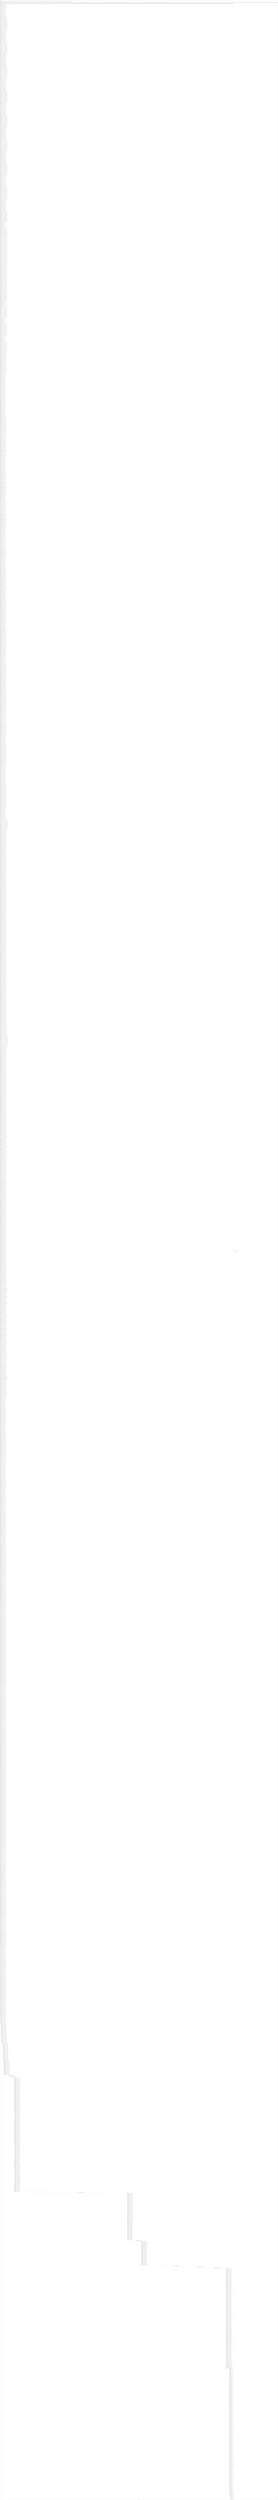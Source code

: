 digraph G {
label="Btor2XCFA";
subgraph cluster_0 {
label="main";
main_init[];
l1[];
l3[];
l4[];
l5[];
l6[];
l7[];
l8[];
l9[];
l10[];
l11[];
l12[];
l13[];
l14[];
l15[];
l16[];
l17[];
l18[];
l19[];
l20[];
l21[];
l22[];
l23[];
l24[];
l25[];
l26[];
l27[];
l28[];
l29[];
l30[];
l31[];
l32[];
l33[];
l34[];
l35[];
l36[];
l37[];
l38[];
l39[];
l40[];
l41[];
l42[];
l43[];
l44[];
l45[];
l46[];
l47[];
l48[];
l49[];
l50[];
l51[];
l52[];
l53[];
l54[];
l55[];
l56[];
l57[];
l58[];
l59[];
l60[];
l61[];
l62[];
l63[];
l64[];
l65[];
l66[];
l67[];
l68[];
l69[];
l70[];
l71[];
l72[];
l73[];
l74[];
l75[];
l76[];
l77[];
l78[];
l79[];
l80[];
l81[];
l82[];
l83[];
l84[];
l85[];
l86[];
l87[];
l88[];
l89[];
l90[];
l91[];
l92[];
l93[];
l94[];
l95[];
l96[];
l97[];
l98[];
l99[];
l100[];
l101[];
l102[];
l103[];
l104[];
l105[];
l106[];
l107[];
l108[];
l109[];
l110[];
l111[];
l112[];
l113[];
l114[];
l115[];
l116[];
l117[];
l118[];
l119[];
l120[];
l121[];
l122[];
l123[];
l124[];
l125[];
l126[];
l127[];
l128[];
l129[];
l130[];
l131[];
l132[];
l133[];
l134[];
l135[];
l136[];
l137[];
l138[];
l139[];
l140[];
l141[];
l142[];
l143[];
l144[];
l145[];
l146[];
l147[];
l148[];
l149[];
l150[];
l151[];
l152[];
l153[];
l154[];
l155[];
l156[];
l157[];
l158[];
l159[];
l160[];
l161[];
l162[];
l163[];
l164[];
l165[];
l166[];
l167[];
l168[];
l169[];
l170[];
l171[];
l172[];
l173[];
l174[];
l175[];
l176[];
l177[];
l178[];
l179[];
l180[];
l181[];
l182[];
l183[];
l184[];
l185[];
l186[];
l187[];
l188[];
l189[];
l190[];
l191[];
l192[];
l193[];
l194[];
l195[];
l196[];
l197[];
l198[];
l199[];
l200[];
l201[];
l202[];
l203[];
l204[];
l205[];
l206[];
l207[];
l208[];
l209[];
l210[];
l211[];
l212[];
l213[];
l214[];
l215[];
l216[];
l217[];
l218[];
l219[];
l220[];
l221[];
l222[];
l223[];
l224[];
l225[];
l226[];
l227[];
l228[];
l229[];
l230[];
l231[];
l232[];
l233[];
l234[];
l235[];
l236[];
l237[];
l238[];
l239[];
l240[];
l241[];
l242[];
l243[];
l244[];
l245[];
l246[];
l247[];
l248[];
l249[];
l250[];
l251[];
l252[];
l253[];
l254[];
l255[];
l256[];
l257[];
l258[];
l259[];
l260[];
l261[];
l262[];
l263[];
l264[];
l265[];
l266[];
l267[];
l268[];
l269[];
l270[];
l271[];
l272[];
l273[];
l274[];
l275[];
l276[];
l277[];
l278[];
l279[];
l280[];
l281[];
l282[];
l283[];
l284[];
l285[];
l286[];
l287[];
l288[];
l289[];
l290[];
l291[];
l292[];
l293[];
l294[];
l295[];
l296[];
l297[];
l298[];
l299[];
l300[];
l301[];
l302[];
l303[];
l304[];
l305[];
l306[];
l307[];
l308[];
l309[];
l310[];
l311[];
l312[];
l313[];
l314[];
l315[];
l316[];
l317[];
l318[];
l319[];
l320[];
l321[];
l322[];
l323[];
l324[];
l325[];
l326[];
l327[];
l328[];
l329[];
l330[];
l331[];
l332[];
l333[];
l334[];
l335[];
l336[];
l337[];
l338[];
l339[];
l340[];
l341[];
l342[];
l343[];
l344[];
l345[];
l346[];
l347[];
l348[];
l349[];
l350[];
l351[];
l352[];
l353[];
l354[];
l355[];
l356[];
l357[];
l358[];
l359[];
l360[];
l361[];
l362[];
l363[];
l364[];
l365[];
l366[];
l367[];
l368[];
l369[];
l370[];
l371[];
l372[];
l373[];
l374[];
l375[];
l376[];
l377[];
l378[];
l379[];
l380[];
l381[];
l382[];
l383[];
l384[];
l385[];
l386[];
l387[];
l388[];
l389[];
l390[];
l391[];
l392[];
l393[];
l394[];
l395[];
l396[];
l397[];
l398[];
l399[];
l400[];
l401[];
l402[];
l403[];
l404[];
l405[];
l406[];
l407[];
l408[];
l409[];
l410[];
l411[];
l412[];
l413[];
l414[];
l415[];
l416[];
l417[];
l418[];
l419[];
l420[];
l421[];
l422[];
l423[];
l424[];
l425[];
l426[];
l427[];
l428[];
l429[];
l430[];
l431[];
l432[];
l433[];
l434[];
l435[];
l436[];
l437[];
l438[];
l439[];
l440[];
l441[];
l442[];
l443[];
l444[];
l445[];
l446[];
l447[];
l448[];
l449[];
l450[];
l451[];
l452[];
l453[];
l454[];
l455[];
l456[];
l457[];
l458[];
l459[];
l460[];
l461[];
l462[];
l463[];
l464[];
l465[];
l466[];
l467[];
l468[];
l469[];
l470[];
l471[];
l472[];
l473[];
l474[];
l475[];
l476[];
l477[];
l478[];
l479[];
l480[];
l481[];
l482[];
l483[];
l484[];
l485[];
l486[];
l487[];
l488[];
l489[];
l490[];
l491[];
l492[];
l493[];
l494[];
l495[];
l496[];
l497[];
l498[];
l499[];
l500[];
l501[];
l502[];
l503[];
l504[];
l505[];
l506[];
l507[];
l508[];
l509[];
l510[];
l511[];
l512[];
l513[];
l514[];
l515[];
l516[];
l517[];
l518[];
l519[];
l520[];
l521[];
l522[];
l523[];
l524[];
l525[];
l526[];
l527[];
l528[];
l529[];
l530[];
l531[];
l532[];
l533[];
l534[];
l535[];
l536[];
l537[];
l538[];
l539[];
l540[];
l541[];
l542[];
l543[];
l544[];
l545[];
l546[];
l547[];
l548[];
l549[];
l550[];
l551[];
l552[];
l553[];
l554[];
l555[];
l556[];
l557[];
l558[];
l559[];
l560[];
l561[];
l562[];
l563[];
l564[];
l565[];
l566[];
l567[];
l568[];
l569[];
l570[];
l571[];
l572[];
l573[];
l574[];
l575[];
l576[];
l577[];
l578[];
l579[];
l580[];
l581[];
l582[];
l583[];
l584[];
l585[];
l586[];
l587[];
l588[];
l589[];
l590[];
l591[];
l592[];
l593[];
l594[];
l595[];
l596[];
l597[];
l598[];
l599[];
l600[];
l601[];
l602[];
l603[];
l604[];
l605[];
l606[];
l607[];
l608[];
l609[];
l610[];
l611[];
l612[];
l613[];
l614[];
l615[];
l616[];
l617[];
l618[];
l619[];
l620[];
l621[];
l622[];
l623[];
l624[];
l625[];
l626[];
l627[];
l628[];
l629[];
l630[];
l631[];
l632[];
l633[];
l634[];
l635[];
l636[];
l637[];
l638[];
l639[];
l640[];
l641[];
l642[];
l643[];
l644[];
l645[];
l646[];
l647[];
l648[];
l649[];
l650[];
l651[];
l652[];
l653[];
l654[];
l655[];
l656[];
l657[];
l658[];
l659[];
l660[];
l661[];
l662[];
l663[];
l664[];
l665[];
l666[];
l667[];
l668[];
l669[];
l670[];
l671[];
l672[];
l673[];
l674[];
l675[];
l676[];
l677[];
l678[];
l679[];
l680[];
l681[];
l682[];
l683[];
l684[];
l685[];
l686[];
l687[];
l688[];
l689[];
l690[];
l691[];
l692[];
l693[];
l694[];
l695[];
l696[];
l697[];
l698[];
l699[];
l700[];
l701[];
l702[];
l703[];
l704[];
l705[];
l706[];
l707[];
l708[];
l709[];
l710[];
l711[];
l712[];
l713[];
l714[];
l715[];
l716[];
l717[];
l718[];
l719[];
l720[];
l721[];
l722[];
l723[];
l724[];
l725[];
l726[];
l727[];
l728[];
l729[];
l730[];
l731[];
l732[];
l733[];
l734[];
l735[];
l736[];
l737[];
l738[];
l739[];
l740[];
l741[];
l742[];
l743[];
l744[];
l745[];
l746[];
l747[];
l748[];
l749[];
l750[];
l751[];
l752[];
l753[];
l754[];
l755[];
l756[];
l757[];
l758[];
l759[];
l760[];
l761[];
l762[];
l763[];
l764[];
l765[];
l766[];
l767[];
l768[];
l769[];
l770[];
l771[];
l772[];
l773[];
l774[];
l775[];
l776[];
l777[];
l778[];
l779[];
l780[];
l781[];
l782[];
l783[];
l784[];
l785[];
l786[];
l787[];
l788[];
l789[];
l790[];
l791[];
l792[];
l793[];
l794[];
l795[];
l796[];
l797[];
l798[];
l799[];
l800[];
l801[];
l802[];
l803[];
l804[];
l805[];
l806[];
l807[];
l808[];
l809[];
l810[];
l811[];
l812[];
l813[];
l814[];
l815[];
l816[];
l817[];
l818[];
l819[];
l820[];
l821[];
l822[];
l823[];
l824[];
l825[];
l826[];
l827[];
l828[];
l829[];
l830[];
l831[];
l832[];
l833[];
l834[];
l835[];
l836[];
l837[];
l838[];
l839[];
l840[];
l841[];
l842[];
l843[];
l844[];
l845[];
l846[];
l847[];
l848[];
l849[];
l850[];
l851[];
l852[];
l853[];
l854[];
l855[];
l856[];
l857[];
l858[];
l859[];
l860[];
l861[];
l862[];
l863[];
l864[];
l865[];
l866[];
l867[];
l868[];
l869[];
l870[];
l871[];
l872[];
l873[];
l874[];
l875[];
l876[];
l877[];
l878[];
l879[];
l880[];
l881[];
l882[];
l883[];
l884[];
l885[];
l886[];
l887[];
l888[];
l889[];
l890[];
l891[];
l892[];
l893[];
l894[];
l895[];
l896[];
l897[];
l898[];
l899[];
l900[];
l901[];
l902[];
l903[];
l904[];
l905[];
l906[];
l907[];
l908[];
l909[];
l910[];
l911[];
l912[];
l913[];
l914[];
l915[];
l916[];
l917[];
l918[];
l919[];
l920[];
l921[];
l922[];
l923[];
l924[];
l925[];
l926[];
l927[];
l928[];
l929[];
l930[];
l931[];
l932[];
l933[];
l934[];
l935[];
l936[];
l937[];
l938[];
l939[];
l940[];
l941[];
l942[];
l943[];
l944[];
l945[];
l946[];
l947[];
l948[];
l949[];
l950[];
l951[];
l952[];
l953[];
l954[];
l955[];
l956[];
l957[];
l958[];
l959[];
l960[];
l961[];
l962[];
l963[];
l964[];
l965[];
l966[];
l967[];
l968[];
l969[];
l970[];
l971[];
l972[];
l973[];
l974[];
l975[];
l976[];
l977[];
l978[];
l979[];
l980[];
l981[];
l982[];
l983[];
l984[];
l985[];
l986[];
l987[];
l988[];
l989[];
l990[];
l991[];
l992[];
l993[];
l994[];
l995[];
l996[];
l997[];
l998[];
l999[];
l1000[];
l1001[];
l1002[];
l1003[];
l1004[];
l1005[];
l1006[];
l1007[];
l1008[];
l1009[];
l1010[];
l1011[];
l1012[];
l1013[];
l1014[];
l1015[];
l1016[];
l1017[];
l1018[];
l1019[];
l1020[];
l1021[];
l1022[];
l1023[];
l1024[];
l1025[];
l1026[];
l1027[];
l1028[];
l1029[];
l1030[];
l1031[];
l1032[];
l1033[];
l1034[];
l1035[];
l1036[];
l1037[];
l1038[];
l1039[];
l1040[];
l1041[];
l1042[];
l1043[];
l1044[];
l1045[];
l1046[];
l1047[];
l1048[];
l1049[];
l1050[];
l1051[];
l1052[];
l1053[];
l1054[];
l1055[];
l1056[];
l1057[];
l1058[];
l1059[];
l1060[];
l1061[];
l1062[];
l1063[];
l1064[];
l1065[];
l1066[];
l1067[];
l1068[];
l1069[];
l1070[];
l1071[];
l1072[];
l1073[];
l1074[];
l1075[];
l1076[];
l1077[];
l1078[];
l1079[];
l1080[];
l1081[];
l1082[];
l1083[];
l1084[];
l1085[];
l1086[];
l1087[];
l1088[];
l1089[];
l1090[];
l1091[];
l1092[];
l1093[];
l1094[];
l1095[];
l1096[];
l1097[];
l1098[];
l1099[];
l1100[];
l1101[];
l1102[];
l1103[];
l1104[];
l1105[];
l1106[];
l1107[];
l1108[];
l1109[];
l1110[];
l1111[];
l1112[];
l1113[];
l1114[];
l1115[];
l1116[];
l1117[];
l1118[];
l1119[];
l1120[];
l1121[];
l1122[];
l1123[];
l1124[];
l1125[];
l1126[];
l1127[];
l1128[];
l1129[];
l1130[];
l1131[];
l1132[];
l1133[];
l1134[];
l1135[];
l1136[];
l1137[];
l1138[];
l1139[];
l1140[];
l1141[];
l1142[];
l1143[];
l1144[];
l1145[];
l1146[];
l1147[];
l1148[];
l1149[];
l1150[];
l1151[];
l1152[];
l1153[];
l1154[];
l1155[];
l1156[];
l1157[];
l1158[];
l1159[];
l1160[];
l1161[];
l1162[];
l1163[];
l1164[];
l1165[];
l1166[];
l1167[];
l1168[];
l1169[];
l1170[];
l1171[];
l1172[];
l1173[];
l1174[];
l1175[];
l1176[];
l1177[];
l1178[];
l1179[];
l1180[];
l1181[];
l1182[];
l1183[];
l1184[];
l1185[];
l1186[];
l1187[];
l1188[];
l1189[];
l1190[];
l1191[];
l1192[];
l1193[];
l1194[];
l1195[];
l1196[];
l1197[];
l1198[];
l1199[];
l1200[];
l1201[];
l1202[];
l1203[];
l1204[];
l1205[];
l1206[];
l1207[];
l1208[];
l1209[];
l1210[];
l1211[];
l1212[];
l1213[];
l1214[];
l1215[];
l1216[];
l1217[];
l1218[];
l1219[];
l1220[];
l1221[];
l1222[];
l1223[];
l1224[];
l1225[];
l1226[];
l1227[];
l1228[];
l1229[];
l1230[];
l1231[];
l1232[];
l1233[];
l1234[];
l1235[];
l1236[];
l1237[];
l1238[];
l1239[];
l1240[];
l1241[];
l1242[];
l1243[];
l1244[];
l1245[];
l1246[];
l1247[];
l1248[];
l1249[];
l1250[];
l1251[];
l1252[];
l1253[];
l1254[];
l1255[];
l1256[];
l1257[];
l1258[];
l1259[];
l1260[];
l1261[];
l1262[];
l1263[];
l1264[];
l1265[];
l1266[];
l1267[];
l1268[];
l1269[];
l1270[];
l1271[];
l1272[];
l1273[];
l1274[];
l1275[];
l1276[];
l1277[];
l1278[];
l1279[];
l1280[];
l1281[];
l1282[];
l1283[];
l1284[];
l1285[];
l1286[];
l1287[];
l1288[];
l1289[];
l1290[];
l1291[];
l1292[];
l1293[];
l1294[];
l1295[];
l1296[];
l1297[];
l1298[];
l1299[];
l1300[];
l1301[];
l1302[];
l1303[];
l1304[];
l1305[];
l1306[];
l1307[];
l1308[];
l1309[];
l1310[];
l1311[];
l1312[];
l1313[];
l1314[];
l1315[];
l1316[];
l1317[];
l1318[];
l1319[];
l1320[];
l1321[];
l1322[];
l1323[];
l1324[];
l1325[];
l1326[];
l1327[];
l1328[];
l1329[];
l1330[];
l1331[];
l1332[];
l1333[];
l1334[];
l1335[];
l1336[];
l1337[];
l1338[];
l1339[];
l1340[];
l1341[];
l1342[];
l1343[];
l1344[];
l1345[];
l1346[];
l1347[];
l1348[];
l1349[];
l1350[];
l1351[];
l1352[];
l1353[];
l1354[];
l1355[];
l1356[];
l1357[];
l1358[];
l1359[];
l1360[];
l1361[];
l1362[];
l1363[];
l1364[];
l1365[];
l1366[];
l1367[];
l1368[];
l1369[];
l1370[];
l1371[];
l1372[];
l1373[];
l1374[];
l1375[];
l1376[];
l1377[];
l1378[];
l1379[];
l1380[];
l1381[];
l1382[];
l1383[];
l1384[];
l1385[];
l1386[];
l1387[];
l1388[];
l1389[];
l1390[];
l1391[];
l1392[];
l1393[];
l1394[];
l1395[];
l1396[];
l1397[];
l1398[];
l1399[];
l1400[];
l1401[];
l1402[];
l1403[];
l1404[];
l1405[];
l1406[];
l1407[];
l1408[];
l1409[];
l1410[];
l1411[];
l1412[];
l1413[];
l1414[];
l1415[];
l1416[];
l1417[];
l1418[];
l1419[];
l1420[];
l1421[];
l1422[];
l1423[];
l1424[];
l1425[];
l1426[];
l1427[];
l1428[];
l1429[];
l1430[];
l1431[];
l1432[];
l1433[];
l1434[];
l1435[];
l1436[];
l1437[];
l1438[];
l1439[];
l1440[];
l1441[];
l1442[];
l1443[];
l1444[];
l1445[];
l1446[];
l1447[];
l1448[];
l1449[];
l1450[];
l1451[];
l1452[];
l1453[];
l1454[];
l1455[];
l1456[];
l1457[];
l1458[];
l1459[];
l1460[];
l1461[];
l1462[];
l1463[];
l1464[];
l1465[];
l1466[];
l1467[];
l1468[];
l1469[];
l1470[];
l1471[];
l1472[];
l1473[];
l1474[];
l1475[];
l1476[];
l1477[];
l1478[];
l1479[];
l1480[];
l1481[];
l1482[];
l1483[];
l1484[];
l1485[];
l1486[];
l1487[];
l1488[];
l1489[];
l1490[];
l1491[];
l1492[];
l1493[];
l1494[];
l1495[];
l1496[];
l1497[];
l1498[];
l1499[];
l1500[];
l1501[];
l1502[];
l1503[];
l1504[];
l1505[];
l1506[];
l1507[];
l1508[];
l1509[];
l1510[];
l1511[];
l1512[];
l1513[];
l1514[];
l1515[];
l1516[];
l1517[];
l1518[];
l1519[];
l1520[];
l1521[];
l1522[];
l1523[];
l1524[];
l1525[];
l1526[];
l1527[];
l1528[];
l1529[];
l1530[];
l1531[];
l1532[];
l1533[];
l1534[];
l1535[];
l1536[];
l1537[];
l1538[];
l1539[];
l1540[];
l1541[];
l1542[];
l1543[];
l1544[];
l1545[];
l1546[];
l1547[];
l1548[];
l1549[];
l1550[];
l1551[];
l1552[];
l1553[];
l1554[];
l1555[];
l1556[];
l1557[];
l1558[];
l1559[];
l1560[];
l1561[];
l1562[];
l1563[];
l1564[];
l1565[];
l1566[];
l1567[];
l1568[];
l1569[];
l1570[];
l1571[];
l1572[];
l1573[];
l1574[];
l1575[];
l1576[];
l1577[];
l1578[];
l1579[];
l1580[];
l1581[];
l1582[];
l1583[];
l1584[];
l1585[];
l1586[];
l1587[];
l1588[];
l1589[];
l1590[];
l1591[];
l1592[];
l1593[];
l1594[];
l1595[];
l1596[];
l1597[];
l1598[];
l1599[];
l1600[];
l1601[];
l1602[];
l1603[];
l1604[];
l1605[];
l1606[];
l1607[];
l1608[];
l1609[];
l1610[];
l1611[];
l1612[];
l1613[];
l1614[];
l1615[];
l1616[];
l1617[];
l1618[];
l1619[];
l1620[];
l1621[];
l1622[];
l1623[];
l1624[];
l1625[];
l1626[];
l1627[];
l1628[];
l1629[];
l1630[];
l1631[];
l1632[];
l1633[];
l1634[];
l1635[];
l1636[];
l1637[];
l1638[];
l1639[];
l1640[];
l1641[];
l1642[];
l1643[];
l1644[];
l1645[];
l1646[];
l1647[];
l1648[];
l1649[];
l1650[];
l1651[];
l1652[];
l1653[];
l1654[];
l1655[];
l1656[];
l1657[];
l1658[];
l1659[];
l1660[];
l1661[];
l1662[];
l1663[];
l1664[];
l1665[];
l1666[];
l1667[];
l1668[];
l1669[];
l1670[];
l1671[];
l1672[];
l1673[];
l1674[];
l1675[];
l1676[];
l1677[];
l1678[];
l1679[];
l1680[];
l1681[];
l1682[];
l1683[];
l1684[];
l1685[];
l1686[];
l1687[];
l1688[];
l1689[];
l1690[];
l1691[];
l1692[];
l1693[];
l1694[];
l1695[];
l1696[];
l1697[];
l1698[];
l1699[];
l1700[];
l1701[];
l1702[];
l1703[];
l1704[];
l1705[];
l1706[];
l1707[];
l1708[];
l1709[];
l1710[];
l1711[];
l1712[];
l1713[];
l1714[];
l1715[];
l1716[];
l1717[];
l1718[];
l1719[];
l1720[];
l1721[];
l1722[];
l1723[];
l1724[];
l1725[];
l1726[];
l1727[];
l1728[];
l1729[];
l1730[];
l1731[];
l1732[];
l1733[];
l1734[];
l1735[];
l1736[];
l1737[];
l1738[];
l1739[];
l1740[];
l1741[];
l1742[];
l1743[];
l1744[];
l1745[];
l1746[];
l1747[];
l1748[];
l1749[];
l1750[];
l1751[];
l1752[];
l1753[];
l1754[];
l1755[];
l1756[];
l1757[];
l1758[];
l1759[];
l1760[];
l1761[];
l1762[];
l1763[];
l1764[];
l1765[];
l1766[];
l1767[];
l1768[];
l1769[];
l1770[];
l1771[];
l1772[];
l1773[];
l1774[];
l1775[];
l1776[];
l1777[];
l1778[];
l1779[];
l1780[];
l1781[];
l1782[];
l1783[];
l1784[];
l1785[];
l1786[];
l1787[];
l1788[];
l1789[];
l1790[];
l1791[];
l1792[];
l1793[];
l1794[];
l1795[];
l1796[];
l1797[];
l1798[];
l1799[];
l1800[];
l1801[];
l1802[];
l1803[];
l1804[];
l1805[];
l1806[];
l1807[];
l1808[];
l1809[];
l1810[];
l1811[];
l1812[];
l1813[];
l1814[];
l1815[];
l1816[];
l1817[];
l1818[];
l1819[];
l1820[];
l1821[];
l1822[];
l1823[];
l1824[];
l1825[];
l1826[];
l1827[];
l1828[];
l1829[];
l1830[];
l1831[];
l1832[];
l1833[];
l1834[];
l1835[];
l1836[];
l1837[];
l1838[];
l1839[];
l1840[];
l1841[];
l1842[];
l1843[];
l1844[];
l1845[];
l1846[];
l1847[];
l1848[];
l1849[];
l1850[];
l1851[];
l1852[];
l1853[];
l1854[];
l1855[];
l1856[];
l1857[];
l1858[];
l1859[];
l1860[];
l1861[];
l1862[];
l1863[];
l1864[];
l1865[];
l1866[];
l1867[];
l1868[];
l1869[];
l1870[];
l1871[];
l1872[];
l1873[];
l1874[];
l1875[];
l1876[];
l1877[];
l1878[];
l1879[];
l1880[];
l1881[];
l1882[];
l1883[];
l1884[];
l1885[];
l1886[];
l1887[];
l1888[];
l1889[];
l1890[];
l1891[];
l1892[];
l1893[];
l1894[];
l1895[];
l1896[];
l1897[];
l1898[];
l1899[];
l1900[];
l1901[];
l1902[];
l1903[];
l1904[];
l1905[];
l1906[];
l1907[];
l1908[];
l1909[];
l1910[];
l1911[];
l1912[];
l1913[];
l1914[];
l1915[];
l1916[];
l1917[];
l1918[];
l1919[];
l1920[];
l1921[];
l1922[];
l1923[];
l1924[];
l1925[];
l1926[];
l1927[];
l1928[];
l1929[];
l1930[];
l1931[];
l1932[];
l1933[];
l1934[];
l1935[];
l1936[];
l1937[];
l1938[];
l1939[];
l1940[];
l1941[];
l1942[];
l1943[];
l1944[];
l1945[];
l1946[];
l1947[];
l1948[];
l1949[];
l1950[];
l1951[];
l1952[];
l1953[];
l1954[];
l1955[];
l1956[];
l1957[];
l1958[];
l1959[];
l1960[];
l1961[];
l1962[];
l1963[];
l1964[];
l1965[];
l1966[];
l1967[];
l1968[];
l1969[];
l1970[];
l1971[];
l1972[];
l1973[];
l1974[];
l1975[];
l1976[];
l1977[];
l1978[];
l1979[];
l1980[];
l1981[];
l1982[];
l1983[];
l1984[];
l1985[];
l1986[];
l1987[];
l1988[];
l1989[];
l1990[];
l1991[];
l1992[];
l1993[];
l1994[];
l1995[];
l1996[];
l1997[];
l1998[];
l1999[];
l2000[];
l2001[];
l2002[];
l2003[];
l2004[];
l2005[];
l2006[];
l2007[];
l2008[];
l2009[];
l2010[];
l2011[];
l2012[];
l2013[];
l2014[];
l2015[];
l2016[];
l2017[];
l2018[];
l2019[];
l2020[];
l2021[];
l2022[];
l2023[];
l2024[];
l2025[];
l2026[];
l2027[];
l2028[];
l2029[];
l2030[];
l2031[];
l2032[];
l2033[];
l2034[];
l2035[];
l2036[];
l2037[];
l2038[];
l2039[];
l2040[];
l2041[];
l2042[];
l2043[];
l2044[];
l2045[];
l2046[];
l2047[];
l2048[];
l2049[];
l2050[];
l2051[];
l2052[];
l2053[];
l2054[];
l2055[];
l2056[];
l2057[];
l2058[];
l2059[];
l2060[];
l2061[];
l2062[];
l2063[];
l2064[];
main_error[];
l2065[];
l2066[];
l2067[];
l2068[];
l2069[];
l2070[];
l2071[];
l2072[];
l2073[];
l2074[];
l2075[];
l2076[];
l2077[];
l2078[];
l2079[];
l2080[];
l2081[];
l2082[];
l2083[];
l2084[];
l2085[];
l2086[];
l2087[];
l2088[];
l2089[];
l2090[];
l2091[];
l2092[];
l2093[];
l2094[];
l2095[];
l2096[];
l2097[];
l2098[];
l2099[];
l2100[];
l2101[];
l2102[];
l2103[];
l2104[];
l2105[];
l2106[];
l2107[];
l2108[];
l2109[];
l2110[];
l2111[];
l2112[];
l2113[];
l2114[];
l2115[];
l2116[];
l2117[];
l2118[];
l2119[];
l2120[];
l2121[];
l2122[];
l2123[];
l2124[];
l2125[];
l2126[];
l2127[];
l2128[];
l2129[];
l2130[];
l2131[];
l2132[];
l2133[];
l2134[];
l2135[];
l2136[];
l2137[];
l2138[];
l2139[];
l2140[];
l2141[];
l2142[];
l2143[];
l2144[];
l2145[];
l2146[];
l2147[];
l2148[];
l2149[];
l2150[];
l2151[];
l2152[];
l2153[];
l2154[];
l2155[];
l2156[];
l2157[];
l2158[];
l2159[];
l2160[];
l2161[];
l2162[];
l2163[];
l2164[];
l2165[];
l2166[];
l2167[];
l2168[];
l2169[];
l2170[];
l2171[];
l2172[];
l2173[];
l2174[];
l2175[];
l2176[];
l2177[];
l2178[];
l2179[];
main_init -> l1 [label="[(assign const_5 #b00000000),(assign const_70 #b0),(assign const_239 #b00000000),(assign const_243 #b00000001),(assign const_295 #b00000010),(assign const_318 #b00000011),(assign const_341 #b00000100),(assign const_364 #b00000101),(assign const_387 #b00000110),(assign const_410 #b00000111),(assign const_433 #b00001000),(assign const_456 #b00000000000000000000000000000001),(assign const_457 #b000000000000000000000000),(assign const_632 #b00000000000000000000000000000101),(assign const_649 #b00000000000000000000000000001001),(assign const_1410 #b00001001),(assign const_1485 #b00000000000000000000000000000010),(assign const_1619 #b00000000000000000000000000000000)] "];
l3 -> l4 [label="[(havoc input_241),(havoc input_244),(havoc input_246),(havoc input_248),(havoc input_250),(havoc input_252),(havoc input_254),(havoc input_256),(havoc input_258),(havoc input_260),(havoc input_474),(havoc input_475),(havoc input_476),(havoc input_477),(havoc input_478),(havoc input_479),(havoc input_480),(havoc input_481),(havoc input_482),(havoc input_483),(havoc input_484),(havoc input_485),(havoc input_486),(havoc input_487),(havoc input_488),(havoc input_489),(havoc input_490),(havoc input_491),(havoc input_511),(havoc input_512),(havoc input_516),(havoc input_520),(havoc input_521),(havoc input_525),(havoc input_529),(havoc input_530),(havoc input_534),(havoc input_538),(havoc input_539),(havoc input_543),(havoc input_547),(havoc input_548),(havoc input_552),(havoc input_556),(havoc input_557),(havoc input_561),(havoc input_565),(havoc input_566),(havoc input_570),(havoc input_574),(havoc input_575),(havoc input_579),(havoc input_583),(havoc input_584),(havoc input_588),(havoc input_592),(havoc input_596),(havoc input_597),(havoc input_598),(havoc input_599),(havoc input_600),(havoc input_601),(havoc input_602),(havoc input_603),(havoc input_604),(havoc input_605),(havoc input_618),(havoc input_623),(havoc input_624),(havoc input_625),(havoc input_626),(havoc input_627),(havoc input_628),(havoc input_629),(havoc input_630),(havoc input_631),(havoc input_690),(havoc input_692),(havoc input_694),(havoc input_696),(havoc input_698),(havoc input_700),(havoc input_702),(havoc input_704),(havoc input_706),(havoc input_710),(havoc input_757),(havoc input_759),(havoc input_765),(havoc input_767),(havoc input_772),(havoc input_798),(havoc input_800),(havoc input_806),(havoc input_808),(havoc input_813),(havoc input_839),(havoc input_841),(havoc input_847),(havoc input_849),(havoc input_854),(havoc input_880),(havoc input_882),(havoc input_888),(havoc input_890),(havoc input_895),(havoc input_921),(havoc input_923),(havoc input_929),(havoc input_931),(havoc input_936),(havoc input_962),(havoc input_964),(havoc input_970),(havoc input_972),(havoc input_977),(havoc input_1003),(havoc input_1005),(havoc input_1011),(havoc input_1013),(havoc input_1018),(havoc input_1044),(havoc input_1046),(havoc input_1052),(havoc input_1054),(havoc input_1059),(havoc input_1085),(havoc input_1087),(havoc input_1093),(havoc input_1095),(havoc input_1100),(havoc input_1125),(havoc input_1166)] "];
l4 -> l5 [label="[(assign binary_237 (bvand state_93 (bvnot state_235)))] "];
l5 -> l6 [label="[(assign comparison_240 (ite (= const_239 state_26) #b1 #b0))] "];
l6 -> l7 [label="[(assign binary_242 (bvand comparison_240 input_241))] "];
l7 -> l8 [label="[(assign binary_245 (bvand comparison_240 input_244))] "];
l8 -> l9 [label="[(assign binary_247 (bvand comparison_240 input_246))] "];
l9 -> l10 [label="[(assign binary_249 (bvand comparison_240 input_248))] "];
l10 -> l11 [label="[(assign binary_251 (bvand comparison_240 input_250))] "];
l11 -> l12 [label="[(assign binary_253 (bvand comparison_240 input_252))] "];
l12 -> l13 [label="[(assign binary_255 (bvand comparison_240 input_254))] "];
l13 -> l14 [label="[(assign binary_257 (bvand comparison_240 input_256))] "];
l14 -> l15 [label="[(assign binary_259 (bvand comparison_240 input_258))] "];
l15 -> l16 [label="[(assign binary_261 (bvand input_260 comparison_240))] "];
l16 -> l17 [label="[(assign ternary_262 (ite (= binary_261 #b1) const_239 state_6))] "];
l17 -> l18 [label="[(assign ternary_263 (ite (= binary_259 #b1) const_243 ternary_262))] "];
l18 -> l19 [label="[(assign ternary_264 (ite (= binary_257 #b1) const_243 ternary_263))] "];
l19 -> l20 [label="[(assign ternary_265 (ite (= binary_255 #b1) const_243 ternary_264))] "];
l20 -> l21 [label="[(assign ternary_266 (ite (= binary_253 #b1) const_243 ternary_265))] "];
l21 -> l22 [label="[(assign ternary_267 (ite (= binary_251 #b1) const_243 ternary_266))] "];
l22 -> l23 [label="[(assign ternary_268 (ite (= binary_249 #b1) const_243 ternary_267))] "];
l23 -> l24 [label="[(assign ternary_269 (ite (= binary_247 #b1) const_243 ternary_268))] "];
l24 -> l25 [label="[(assign ternary_270 (ite (= binary_245 #b1) const_243 ternary_269))] "];
l25 -> l26 [label="[(assign ternary_271 (ite (= binary_242 #b1) const_243 ternary_270))] "];
l26 -> l27 [label="[(assign comparison_273 (ite (= const_243 state_26) #b1 #b0))] "];
l27 -> l28 [label="[(assign binary_274 (bvand comparison_273 input_241))] "];
l28 -> l29 [label="[(assign binary_275 (bvand comparison_273 input_244))] "];
l29 -> l30 [label="[(assign binary_276 (bvand comparison_273 input_246))] "];
l30 -> l31 [label="[(assign binary_277 (bvand comparison_273 input_248))] "];
l31 -> l32 [label="[(assign binary_278 (bvand comparison_273 input_250))] "];
l32 -> l33 [label="[(assign binary_279 (bvand comparison_273 input_252))] "];
l33 -> l34 [label="[(assign binary_280 (bvand comparison_273 input_254))] "];
l34 -> l35 [label="[(assign binary_281 (bvand comparison_273 input_256))] "];
l35 -> l36 [label="[(assign binary_282 (bvand comparison_273 input_258))] "];
l36 -> l37 [label="[(assign binary_283 (bvand input_260 comparison_273))] "];
l37 -> l38 [label="[(assign ternary_284 (ite (= binary_283 #b1) const_239 state_8))] "];
l38 -> l39 [label="[(assign ternary_285 (ite (= binary_282 #b1) const_243 ternary_284))] "];
l39 -> l40 [label="[(assign ternary_286 (ite (= binary_281 #b1) const_243 ternary_285))] "];
l40 -> l41 [label="[(assign ternary_287 (ite (= binary_280 #b1) const_243 ternary_286))] "];
l41 -> l42 [label="[(assign ternary_288 (ite (= binary_279 #b1) const_243 ternary_287))] "];
l42 -> l43 [label="[(assign ternary_289 (ite (= binary_278 #b1) const_243 ternary_288))] "];
l43 -> l44 [label="[(assign ternary_290 (ite (= binary_277 #b1) const_243 ternary_289))] "];
l44 -> l45 [label="[(assign ternary_291 (ite (= binary_276 #b1) const_243 ternary_290))] "];
l45 -> l46 [label="[(assign ternary_292 (ite (= binary_275 #b1) const_243 ternary_291))] "];
l46 -> l47 [label="[(assign ternary_293 (ite (= binary_274 #b1) const_243 ternary_292))] "];
l47 -> l48 [label="[(assign comparison_296 (ite (= const_295 state_26) #b1 #b0))] "];
l48 -> l49 [label="[(assign binary_297 (bvand comparison_296 input_241))] "];
l49 -> l50 [label="[(assign binary_298 (bvand comparison_296 input_244))] "];
l50 -> l51 [label="[(assign binary_299 (bvand comparison_296 input_246))] "];
l51 -> l52 [label="[(assign binary_300 (bvand comparison_296 input_248))] "];
l52 -> l53 [label="[(assign binary_301 (bvand comparison_296 input_250))] "];
l53 -> l54 [label="[(assign binary_302 (bvand comparison_296 input_252))] "];
l54 -> l55 [label="[(assign binary_303 (bvand comparison_296 input_254))] "];
l55 -> l56 [label="[(assign binary_304 (bvand comparison_296 input_256))] "];
l56 -> l57 [label="[(assign binary_305 (bvand comparison_296 input_258))] "];
l57 -> l58 [label="[(assign binary_306 (bvand input_260 comparison_296))] "];
l58 -> l59 [label="[(assign ternary_307 (ite (= binary_306 #b1) const_239 state_10))] "];
l59 -> l60 [label="[(assign ternary_308 (ite (= binary_305 #b1) const_243 ternary_307))] "];
l60 -> l61 [label="[(assign ternary_309 (ite (= binary_304 #b1) const_243 ternary_308))] "];
l61 -> l62 [label="[(assign ternary_310 (ite (= binary_303 #b1) const_243 ternary_309))] "];
l62 -> l63 [label="[(assign ternary_311 (ite (= binary_302 #b1) const_243 ternary_310))] "];
l63 -> l64 [label="[(assign ternary_312 (ite (= binary_301 #b1) const_243 ternary_311))] "];
l64 -> l65 [label="[(assign ternary_313 (ite (= binary_300 #b1) const_243 ternary_312))] "];
l65 -> l66 [label="[(assign ternary_314 (ite (= binary_299 #b1) const_243 ternary_313))] "];
l66 -> l67 [label="[(assign ternary_315 (ite (= binary_298 #b1) const_243 ternary_314))] "];
l67 -> l68 [label="[(assign ternary_316 (ite (= binary_297 #b1) const_243 ternary_315))] "];
l68 -> l69 [label="[(assign comparison_319 (ite (= const_318 state_26) #b1 #b0))] "];
l69 -> l70 [label="[(assign binary_320 (bvand comparison_319 input_241))] "];
l70 -> l71 [label="[(assign binary_321 (bvand comparison_319 input_244))] "];
l71 -> l72 [label="[(assign binary_322 (bvand comparison_319 input_246))] "];
l72 -> l73 [label="[(assign binary_323 (bvand comparison_319 input_248))] "];
l73 -> l74 [label="[(assign binary_324 (bvand comparison_319 input_250))] "];
l74 -> l75 [label="[(assign binary_325 (bvand comparison_319 input_252))] "];
l75 -> l76 [label="[(assign binary_326 (bvand comparison_319 input_254))] "];
l76 -> l77 [label="[(assign binary_327 (bvand comparison_319 input_256))] "];
l77 -> l78 [label="[(assign binary_328 (bvand comparison_319 input_258))] "];
l78 -> l79 [label="[(assign binary_329 (bvand input_260 comparison_319))] "];
l79 -> l80 [label="[(assign ternary_330 (ite (= binary_329 #b1) const_239 state_12))] "];
l80 -> l81 [label="[(assign ternary_331 (ite (= binary_328 #b1) const_243 ternary_330))] "];
l81 -> l82 [label="[(assign ternary_332 (ite (= binary_327 #b1) const_243 ternary_331))] "];
l82 -> l83 [label="[(assign ternary_333 (ite (= binary_326 #b1) const_243 ternary_332))] "];
l83 -> l84 [label="[(assign ternary_334 (ite (= binary_325 #b1) const_243 ternary_333))] "];
l84 -> l85 [label="[(assign ternary_335 (ite (= binary_324 #b1) const_243 ternary_334))] "];
l85 -> l86 [label="[(assign ternary_336 (ite (= binary_323 #b1) const_243 ternary_335))] "];
l86 -> l87 [label="[(assign ternary_337 (ite (= binary_322 #b1) const_243 ternary_336))] "];
l87 -> l88 [label="[(assign ternary_338 (ite (= binary_321 #b1) const_243 ternary_337))] "];
l88 -> l89 [label="[(assign ternary_339 (ite (= binary_320 #b1) const_243 ternary_338))] "];
l89 -> l90 [label="[(assign comparison_342 (ite (= const_341 state_26) #b1 #b0))] "];
l90 -> l91 [label="[(assign binary_343 (bvand comparison_342 input_241))] "];
l91 -> l92 [label="[(assign binary_344 (bvand comparison_342 input_244))] "];
l92 -> l93 [label="[(assign binary_345 (bvand comparison_342 input_246))] "];
l93 -> l94 [label="[(assign binary_346 (bvand comparison_342 input_248))] "];
l94 -> l95 [label="[(assign binary_347 (bvand comparison_342 input_250))] "];
l95 -> l96 [label="[(assign binary_348 (bvand comparison_342 input_252))] "];
l96 -> l97 [label="[(assign binary_349 (bvand comparison_342 input_254))] "];
l97 -> l98 [label="[(assign binary_350 (bvand comparison_342 input_256))] "];
l98 -> l99 [label="[(assign binary_351 (bvand comparison_342 input_258))] "];
l99 -> l100 [label="[(assign binary_352 (bvand input_260 comparison_342))] "];
l100 -> l101 [label="[(assign ternary_353 (ite (= binary_352 #b1) const_239 state_14))] "];
l101 -> l102 [label="[(assign ternary_354 (ite (= binary_351 #b1) const_243 ternary_353))] "];
l102 -> l103 [label="[(assign ternary_355 (ite (= binary_350 #b1) const_243 ternary_354))] "];
l103 -> l104 [label="[(assign ternary_356 (ite (= binary_349 #b1) const_243 ternary_355))] "];
l104 -> l105 [label="[(assign ternary_357 (ite (= binary_348 #b1) const_243 ternary_356))] "];
l105 -> l106 [label="[(assign ternary_358 (ite (= binary_347 #b1) const_243 ternary_357))] "];
l106 -> l107 [label="[(assign ternary_359 (ite (= binary_346 #b1) const_243 ternary_358))] "];
l107 -> l108 [label="[(assign ternary_360 (ite (= binary_345 #b1) const_243 ternary_359))] "];
l108 -> l109 [label="[(assign ternary_361 (ite (= binary_344 #b1) const_243 ternary_360))] "];
l109 -> l110 [label="[(assign ternary_362 (ite (= binary_343 #b1) const_243 ternary_361))] "];
l110 -> l111 [label="[(assign comparison_365 (ite (= const_364 state_26) #b1 #b0))] "];
l111 -> l112 [label="[(assign binary_366 (bvand comparison_365 input_241))] "];
l112 -> l113 [label="[(assign binary_367 (bvand comparison_365 input_244))] "];
l113 -> l114 [label="[(assign binary_368 (bvand comparison_365 input_246))] "];
l114 -> l115 [label="[(assign binary_369 (bvand comparison_365 input_248))] "];
l115 -> l116 [label="[(assign binary_370 (bvand comparison_365 input_250))] "];
l116 -> l117 [label="[(assign binary_371 (bvand comparison_365 input_252))] "];
l117 -> l118 [label="[(assign binary_372 (bvand comparison_365 input_254))] "];
l118 -> l119 [label="[(assign binary_373 (bvand comparison_365 input_256))] "];
l119 -> l120 [label="[(assign binary_374 (bvand comparison_365 input_258))] "];
l120 -> l121 [label="[(assign binary_375 (bvand input_260 comparison_365))] "];
l121 -> l122 [label="[(assign ternary_376 (ite (= binary_375 #b1) const_239 state_16))] "];
l122 -> l123 [label="[(assign ternary_377 (ite (= binary_374 #b1) const_243 ternary_376))] "];
l123 -> l124 [label="[(assign ternary_378 (ite (= binary_373 #b1) const_243 ternary_377))] "];
l124 -> l125 [label="[(assign ternary_379 (ite (= binary_372 #b1) const_243 ternary_378))] "];
l125 -> l126 [label="[(assign ternary_380 (ite (= binary_371 #b1) const_243 ternary_379))] "];
l126 -> l127 [label="[(assign ternary_381 (ite (= binary_370 #b1) const_243 ternary_380))] "];
l127 -> l128 [label="[(assign ternary_382 (ite (= binary_369 #b1) const_243 ternary_381))] "];
l128 -> l129 [label="[(assign ternary_383 (ite (= binary_368 #b1) const_243 ternary_382))] "];
l129 -> l130 [label="[(assign ternary_384 (ite (= binary_367 #b1) const_243 ternary_383))] "];
l130 -> l131 [label="[(assign ternary_385 (ite (= binary_366 #b1) const_243 ternary_384))] "];
l131 -> l132 [label="[(assign comparison_388 (ite (= const_387 state_26) #b1 #b0))] "];
l132 -> l133 [label="[(assign binary_389 (bvand comparison_388 input_241))] "];
l133 -> l134 [label="[(assign binary_390 (bvand comparison_388 input_244))] "];
l134 -> l135 [label="[(assign binary_391 (bvand comparison_388 input_246))] "];
l135 -> l136 [label="[(assign binary_392 (bvand comparison_388 input_248))] "];
l136 -> l137 [label="[(assign binary_393 (bvand comparison_388 input_250))] "];
l137 -> l138 [label="[(assign binary_394 (bvand comparison_388 input_252))] "];
l138 -> l139 [label="[(assign binary_395 (bvand comparison_388 input_254))] "];
l139 -> l140 [label="[(assign binary_396 (bvand comparison_388 input_256))] "];
l140 -> l141 [label="[(assign binary_397 (bvand comparison_388 input_258))] "];
l141 -> l142 [label="[(assign binary_398 (bvand input_260 comparison_388))] "];
l142 -> l143 [label="[(assign ternary_399 (ite (= binary_398 #b1) const_239 state_18))] "];
l143 -> l144 [label="[(assign ternary_400 (ite (= binary_397 #b1) const_243 ternary_399))] "];
l144 -> l145 [label="[(assign ternary_401 (ite (= binary_396 #b1) const_243 ternary_400))] "];
l145 -> l146 [label="[(assign ternary_402 (ite (= binary_395 #b1) const_243 ternary_401))] "];
l146 -> l147 [label="[(assign ternary_403 (ite (= binary_394 #b1) const_243 ternary_402))] "];
l147 -> l148 [label="[(assign ternary_404 (ite (= binary_393 #b1) const_243 ternary_403))] "];
l148 -> l149 [label="[(assign ternary_405 (ite (= binary_392 #b1) const_243 ternary_404))] "];
l149 -> l150 [label="[(assign ternary_406 (ite (= binary_391 #b1) const_243 ternary_405))] "];
l150 -> l151 [label="[(assign ternary_407 (ite (= binary_390 #b1) const_243 ternary_406))] "];
l151 -> l152 [label="[(assign ternary_408 (ite (= binary_389 #b1) const_243 ternary_407))] "];
l152 -> l153 [label="[(assign comparison_411 (ite (= const_410 state_26) #b1 #b0))] "];
l153 -> l154 [label="[(assign binary_412 (bvand comparison_411 input_241))] "];
l154 -> l155 [label="[(assign binary_413 (bvand comparison_411 input_244))] "];
l155 -> l156 [label="[(assign binary_414 (bvand comparison_411 input_246))] "];
l156 -> l157 [label="[(assign binary_415 (bvand comparison_411 input_248))] "];
l157 -> l158 [label="[(assign binary_416 (bvand comparison_411 input_250))] "];
l158 -> l159 [label="[(assign binary_417 (bvand comparison_411 input_252))] "];
l159 -> l160 [label="[(assign binary_418 (bvand comparison_411 input_254))] "];
l160 -> l161 [label="[(assign binary_419 (bvand comparison_411 input_256))] "];
l161 -> l162 [label="[(assign binary_420 (bvand comparison_411 input_258))] "];
l162 -> l163 [label="[(assign binary_421 (bvand input_260 comparison_411))] "];
l163 -> l164 [label="[(assign ternary_422 (ite (= binary_421 #b1) const_239 state_20))] "];
l164 -> l165 [label="[(assign ternary_423 (ite (= binary_420 #b1) const_243 ternary_422))] "];
l165 -> l166 [label="[(assign ternary_424 (ite (= binary_419 #b1) const_243 ternary_423))] "];
l166 -> l167 [label="[(assign ternary_425 (ite (= binary_418 #b1) const_243 ternary_424))] "];
l167 -> l168 [label="[(assign ternary_426 (ite (= binary_417 #b1) const_243 ternary_425))] "];
l168 -> l169 [label="[(assign ternary_427 (ite (= binary_416 #b1) const_243 ternary_426))] "];
l169 -> l170 [label="[(assign ternary_428 (ite (= binary_415 #b1) const_243 ternary_427))] "];
l170 -> l171 [label="[(assign ternary_429 (ite (= binary_414 #b1) const_243 ternary_428))] "];
l171 -> l172 [label="[(assign ternary_430 (ite (= binary_413 #b1) const_243 ternary_429))] "];
l172 -> l173 [label="[(assign ternary_431 (ite (= binary_412 #b1) const_243 ternary_430))] "];
l173 -> l174 [label="[(assign comparison_434 (ite (= const_433 state_26) #b1 #b0))] "];
l174 -> l175 [label="[(assign binary_435 (bvand comparison_434 input_241))] "];
l175 -> l176 [label="[(assign binary_436 (bvand comparison_434 input_244))] "];
l176 -> l177 [label="[(assign binary_437 (bvand comparison_434 input_246))] "];
l177 -> l178 [label="[(assign binary_438 (bvand comparison_434 input_248))] "];
l178 -> l179 [label="[(assign binary_439 (bvand comparison_434 input_250))] "];
l179 -> l180 [label="[(assign binary_440 (bvand comparison_434 input_252))] "];
l180 -> l181 [label="[(assign binary_441 (bvand comparison_434 input_254))] "];
l181 -> l182 [label="[(assign binary_442 (bvand comparison_434 input_256))] "];
l182 -> l183 [label="[(assign binary_443 (bvand comparison_434 input_258))] "];
l183 -> l184 [label="[(assign binary_444 (bvand input_260 comparison_434))] "];
l184 -> l185 [label="[(assign ternary_445 (ite (= binary_444 #b1) const_239 state_22))] "];
l185 -> l186 [label="[(assign ternary_446 (ite (= binary_443 #b1) const_243 ternary_445))] "];
l186 -> l187 [label="[(assign ternary_447 (ite (= binary_442 #b1) const_243 ternary_446))] "];
l187 -> l188 [label="[(assign ternary_448 (ite (= binary_441 #b1) const_243 ternary_447))] "];
l188 -> l189 [label="[(assign ternary_449 (ite (= binary_440 #b1) const_243 ternary_448))] "];
l189 -> l190 [label="[(assign ternary_450 (ite (= binary_439 #b1) const_243 ternary_449))] "];
l190 -> l191 [label="[(assign ternary_451 (ite (= binary_438 #b1) const_243 ternary_450))] "];
l191 -> l192 [label="[(assign ternary_452 (ite (= binary_437 #b1) const_243 ternary_451))] "];
l192 -> l193 [label="[(assign ternary_453 (ite (= binary_436 #b1) const_243 ternary_452))] "];
l193 -> l194 [label="[(assign ternary_454 (ite (= binary_435 #b1) const_243 ternary_453))] "];
l194 -> l195 [label="[(assign binary_458 (++ const_457 state_24))] "];
l195 -> l196 [label="[(assign binary_459 (bvadd const_456 binary_458))] "];
l196 -> l197 [label="[(assign slice_460 (extract binary_459 0 8))] "];
l197 -> l198 [label="[(assign binary_461 (bvsub binary_458 const_456))] "];
l198 -> l199 [label="[(assign slice_462 (extract binary_461 0 8))] "];
l199 -> l200 [label="[(assign ternary_463 (ite (= input_260 #b1) slice_462 state_24))] "];
l200 -> l201 [label="[(assign ternary_464 (ite (= input_258 #b1) slice_460 ternary_463))] "];
l201 -> l202 [label="[(assign ternary_465 (ite (= input_256 #b1) slice_460 ternary_464))] "];
l202 -> l203 [label="[(assign ternary_466 (ite (= input_254 #b1) slice_460 ternary_465))] "];
l203 -> l204 [label="[(assign ternary_467 (ite (= input_252 #b1) slice_460 ternary_466))] "];
l204 -> l205 [label="[(assign ternary_468 (ite (= input_250 #b1) slice_460 ternary_467))] "];
l205 -> l206 [label="[(assign ternary_469 (ite (= input_248 #b1) slice_460 ternary_468))] "];
l206 -> l207 [label="[(assign ternary_470 (ite (= input_246 #b1) slice_460 ternary_469))] "];
l207 -> l208 [label="[(assign ternary_471 (ite (= input_244 #b1) slice_460 ternary_470))] "];
l208 -> l209 [label="[(assign ternary_472 (ite (= input_241 #b1) slice_460 ternary_471))] "];
l209 -> l210 [label="[(assign ternary_492 (ite (= input_491 #b1) const_239 state_26))] "];
l210 -> l211 [label="[(assign ternary_493 (ite (= input_490 #b1) const_243 ternary_492))] "];
l211 -> l212 [label="[(assign ternary_494 (ite (= input_489 #b1) const_295 ternary_493))] "];
l212 -> l213 [label="[(assign ternary_495 (ite (= input_488 #b1) const_318 ternary_494))] "];
l213 -> l214 [label="[(assign ternary_496 (ite (= input_487 #b1) const_341 ternary_495))] "];
l214 -> l215 [label="[(assign ternary_497 (ite (= input_486 #b1) const_364 ternary_496))] "];
l215 -> l216 [label="[(assign ternary_498 (ite (= input_485 #b1) const_387 ternary_497))] "];
l216 -> l217 [label="[(assign ternary_499 (ite (= input_484 #b1) const_410 ternary_498))] "];
l217 -> l218 [label="[(assign ternary_500 (ite (= input_483 #b1) const_433 ternary_499))] "];
l218 -> l219 [label="[(assign ternary_501 (ite (= input_482 #b1) const_239 ternary_500))] "];
l219 -> l220 [label="[(assign ternary_502 (ite (= input_481 #b1) const_243 ternary_501))] "];
l220 -> l221 [label="[(assign ternary_503 (ite (= input_480 #b1) const_295 ternary_502))] "];
l221 -> l222 [label="[(assign ternary_504 (ite (= input_479 #b1) const_318 ternary_503))] "];
l222 -> l223 [label="[(assign ternary_505 (ite (= input_478 #b1) const_341 ternary_504))] "];
l223 -> l224 [label="[(assign ternary_506 (ite (= input_477 #b1) const_364 ternary_505))] "];
l224 -> l225 [label="[(assign ternary_507 (ite (= input_476 #b1) const_387 ternary_506))] "];
l225 -> l226 [label="[(assign ternary_508 (ite (= input_475 #b1) const_410 ternary_507))] "];
l226 -> l227 [label="[(assign ternary_509 (ite (= input_474 #b1) const_433 ternary_508))] "];
l227 -> l228 [label="[(assign ternary_513 (ite (= input_512 #b1) const_243 state_28))] "];
l228 -> l229 [label="[(assign ternary_514 (ite (= input_511 #b1) const_239 ternary_513))] "];
l229 -> l230 [label="[(assign ternary_517 (ite (= input_516 #b1) const_243 state_30))] "];
l230 -> l231 [label="[(assign ternary_518 (ite (= input_482 #b1) const_239 ternary_517))] "];
l231 -> l232 [label="[(assign ternary_522 (ite (= input_521 #b1) const_243 state_32))] "];
l232 -> l233 [label="[(assign ternary_523 (ite (= input_520 #b1) const_239 ternary_522))] "];
l233 -> l234 [label="[(assign ternary_526 (ite (= input_525 #b1) const_243 state_34))] "];
l234 -> l235 [label="[(assign ternary_527 (ite (= input_481 #b1) const_239 ternary_526))] "];
l235 -> l236 [label="[(assign ternary_531 (ite (= input_530 #b1) const_243 state_36))] "];
l236 -> l237 [label="[(assign ternary_532 (ite (= input_529 #b1) const_239 ternary_531))] "];
l237 -> l238 [label="[(assign ternary_535 (ite (= input_534 #b1) const_243 state_38))] "];
l238 -> l239 [label="[(assign ternary_536 (ite (= input_480 #b1) const_239 ternary_535))] "];
l239 -> l240 [label="[(assign ternary_540 (ite (= input_539 #b1) const_243 state_40))] "];
l240 -> l241 [label="[(assign ternary_541 (ite (= input_538 #b1) const_239 ternary_540))] "];
l241 -> l242 [label="[(assign ternary_544 (ite (= input_543 #b1) const_243 state_42))] "];
l242 -> l243 [label="[(assign ternary_545 (ite (= input_479 #b1) const_239 ternary_544))] "];
l243 -> l244 [label="[(assign ternary_549 (ite (= input_548 #b1) const_243 state_44))] "];
l244 -> l245 [label="[(assign ternary_550 (ite (= input_547 #b1) const_239 ternary_549))] "];
l245 -> l246 [label="[(assign ternary_553 (ite (= input_552 #b1) const_243 state_46))] "];
l246 -> l247 [label="[(assign ternary_554 (ite (= input_478 #b1) const_239 ternary_553))] "];
l247 -> l248 [label="[(assign ternary_558 (ite (= input_557 #b1) const_243 state_48))] "];
l248 -> l249 [label="[(assign ternary_559 (ite (= input_556 #b1) const_239 ternary_558))] "];
l249 -> l250 [label="[(assign ternary_562 (ite (= input_561 #b1) const_243 state_50))] "];
l250 -> l251 [label="[(assign ternary_563 (ite (= input_477 #b1) const_239 ternary_562))] "];
l251 -> l252 [label="[(assign ternary_567 (ite (= input_566 #b1) const_243 state_52))] "];
l252 -> l253 [label="[(assign ternary_568 (ite (= input_565 #b1) const_239 ternary_567))] "];
l253 -> l254 [label="[(assign ternary_571 (ite (= input_570 #b1) const_243 state_54))] "];
l254 -> l255 [label="[(assign ternary_572 (ite (= input_476 #b1) const_239 ternary_571))] "];
l255 -> l256 [label="[(assign ternary_576 (ite (= input_575 #b1) const_243 state_56))] "];
l256 -> l257 [label="[(assign ternary_577 (ite (= input_574 #b1) const_239 ternary_576))] "];
l257 -> l258 [label="[(assign ternary_580 (ite (= input_579 #b1) const_243 state_58))] "];
l258 -> l259 [label="[(assign ternary_581 (ite (= input_475 #b1) const_239 ternary_580))] "];
l259 -> l260 [label="[(assign ternary_585 (ite (= input_584 #b1) const_243 state_60))] "];
l260 -> l261 [label="[(assign ternary_586 (ite (= input_583 #b1) const_239 ternary_585))] "];
l261 -> l262 [label="[(assign ternary_589 (ite (= input_588 #b1) const_243 state_62))] "];
l262 -> l263 [label="[(assign ternary_590 (ite (= input_474 #b1) const_239 ternary_589))] "];
l263 -> l264 [label="[(assign binary_593 (++ const_457 state_64))] "];
l264 -> l265 [label="[(assign binary_594 (bvadd const_456 binary_593))] "];
l265 -> l266 [label="[(assign slice_595 (extract binary_594 0 8))] "];
l266 -> l267 [label="[(assign ternary_606 (ite (= input_605 #b1) const_239 state_64))] "];
l267 -> l268 [label="[(assign ternary_607 (ite (= input_604 #b1) slice_595 ternary_606))] "];
l268 -> l269 [label="[(assign ternary_608 (ite (= input_603 #b1) slice_595 ternary_607))] "];
l269 -> l270 [label="[(assign ternary_609 (ite (= input_602 #b1) slice_595 ternary_608))] "];
l270 -> l271 [label="[(assign ternary_610 (ite (= input_601 #b1) slice_595 ternary_609))] "];
l271 -> l272 [label="[(assign ternary_611 (ite (= input_600 #b1) slice_595 ternary_610))] "];
l272 -> l273 [label="[(assign ternary_612 (ite (= input_599 #b1) slice_595 ternary_611))] "];
l273 -> l274 [label="[(assign ternary_613 (ite (= input_598 #b1) slice_595 ternary_612))] "];
l274 -> l275 [label="[(assign ternary_614 (ite (= input_597 #b1) slice_595 ternary_613))] "];
l275 -> l276 [label="[(assign ternary_615 (ite (= input_596 #b1) slice_595 ternary_614))] "];
l276 -> l277 [label="[(assign ternary_616 (ite (= input_592 #b1) slice_595 ternary_615))] "];
l277 -> l278 [label="[(assign binary_619 (bvxor const_364 state_66))] "];
l278 -> l279 [label="[(assign binary_620 (++ const_457 binary_619))] "];
l279 -> l280 [label="[(assign binary_621 (bvsub binary_620 const_456))] "];
l280 -> l281 [label="[(assign slice_622 (extract binary_621 0 8))] "];
l281 -> l282 [label="[(assign binary_633 (bvsub const_632 binary_458))] "];
l282 -> l283 [label="[(assign slice_634 (extract binary_633 0 8))] "];
l283 -> l284 [label="[(assign ternary_635 (ite (= input_631 #b1) slice_634 binary_619))] "];
l284 -> l285 [label="[(assign ternary_636 (ite (= input_630 #b1) slice_622 ternary_635))] "];
l285 -> l286 [label="[(assign ternary_637 (ite (= input_629 #b1) slice_622 ternary_636))] "];
l286 -> l287 [label="[(assign ternary_638 (ite (= input_628 #b1) slice_622 ternary_637))] "];
l287 -> l288 [label="[(assign ternary_639 (ite (= input_627 #b1) slice_622 ternary_638))] "];
l288 -> l289 [label="[(assign ternary_640 (ite (= input_626 #b1) slice_622 ternary_639))] "];
l289 -> l290 [label="[(assign ternary_641 (ite (= input_625 #b1) slice_622 ternary_640))] "];
l290 -> l291 [label="[(assign ternary_642 (ite (= input_624 #b1) slice_622 ternary_641))] "];
l291 -> l292 [label="[(assign ternary_643 (ite (= input_623 #b1) slice_622 ternary_642))] "];
l292 -> l293 [label="[(assign ternary_644 (ite (= input_618 #b1) slice_622 ternary_643))] "];
l293 -> l294 [label="[(assign binary_645 (bvxor const_364 ternary_644))] "];
l294 -> l295 [label="[(assign binary_647 (++ const_457 state_68))] "];
l295 -> l296 [label="[(assign binary_648 (bvadd const_456 binary_647))] "];
l296 -> l297 [label="[(assign binary_650 (bvsrem binary_648 const_649))] "];
l297 -> l298 [label="[(assign slice_651 (extract binary_650 0 8))] "];
l298 -> l299 [label="[(assign ternary_652 (ite (= input_630 #b1) slice_651 state_68))] "];
l299 -> l300 [label="[(assign ternary_653 (ite (= input_629 #b1) slice_651 ternary_652))] "];
l300 -> l301 [label="[(assign ternary_654 (ite (= input_628 #b1) slice_651 ternary_653))] "];
l301 -> l302 [label="[(assign ternary_655 (ite (= input_627 #b1) slice_651 ternary_654))] "];
l302 -> l303 [label="[(assign ternary_656 (ite (= input_626 #b1) slice_651 ternary_655))] "];
l303 -> l304 [label="[(assign ternary_657 (ite (= input_625 #b1) slice_651 ternary_656))] "];
l304 -> l305 [label="[(assign ternary_658 (ite (= input_624 #b1) slice_651 ternary_657))] "];
l305 -> l306 [label="[(assign ternary_659 (ite (= input_623 #b1) slice_651 ternary_658))] "];
l306 -> l307 [label="[(assign ternary_660 (ite (= input_618 #b1) slice_651 ternary_659))] "];
l307 -> l308 [label="[(assign binary_662 (bvor (bvnot state_71) input_260))] "];
l308 -> l309 [label="[(assign binary_663 (bvand binary_662 (bvnot input_491)))] "];
l309 -> l310 [label="[(assign binary_664 (bvand binary_663 (bvnot input_490)))] "];
l310 -> l311 [label="[(assign binary_665 (bvand binary_664 (bvnot input_489)))] "];
l311 -> l312 [label="[(assign binary_666 (bvand binary_665 (bvnot input_488)))] "];
l312 -> l313 [label="[(assign binary_667 (bvand binary_666 (bvnot input_487)))] "];
l313 -> l314 [label="[(assign binary_668 (bvand binary_667 (bvnot input_486)))] "];
l314 -> l315 [label="[(assign binary_669 (bvand binary_668 (bvnot input_485)))] "];
l315 -> l316 [label="[(assign binary_670 (bvand binary_669 (bvnot input_484)))] "];
l316 -> l317 [label="[(assign binary_671 (bvand binary_670 (bvnot input_483)))] "];
l317 -> l318 [label="[(assign binary_672 (bvand binary_671 (bvnot input_482)))] "];
l318 -> l319 [label="[(assign binary_673 (bvand binary_672 (bvnot input_481)))] "];
l319 -> l320 [label="[(assign binary_674 (bvand binary_673 (bvnot input_480)))] "];
l320 -> l321 [label="[(assign binary_675 (bvand binary_674 (bvnot input_479)))] "];
l321 -> l322 [label="[(assign binary_676 (bvand binary_675 (bvnot input_478)))] "];
l322 -> l323 [label="[(assign binary_677 (bvand binary_676 (bvnot input_477)))] "];
l323 -> l324 [label="[(assign binary_678 (bvand binary_677 (bvnot input_476)))] "];
l324 -> l325 [label="[(assign binary_679 (bvand binary_678 (bvnot input_475)))] "];
l325 -> l326 [label="[(assign binary_680 (bvand binary_679 (bvnot input_474)))] "];
l326 -> l327 [label="[(assign binary_681 (bvor binary_680 input_258))] "];
l327 -> l328 [label="[(assign binary_682 (bvor binary_681 input_256))] "];
l328 -> l329 [label="[(assign binary_683 (bvor binary_682 input_254))] "];
l329 -> l330 [label="[(assign binary_684 (bvor binary_683 input_252))] "];
l330 -> l331 [label="[(assign binary_685 (bvor binary_684 input_250))] "];
l331 -> l332 [label="[(assign binary_686 (bvor binary_685 input_248))] "];
l332 -> l333 [label="[(assign binary_687 (bvor binary_686 input_246))] "];
l333 -> l334 [label="[(assign binary_688 (bvor binary_687 input_244))] "];
l334 -> l335 [label="[(assign binary_689 (bvor binary_688 input_241))] "];
l335 -> l336 [label="[(assign binary_691 (bvor binary_689 input_690))] "];
l336 -> l337 [label="[(assign binary_693 (bvor binary_691 input_692))] "];
l337 -> l338 [label="[(assign binary_695 (bvor binary_693 input_694))] "];
l338 -> l339 [label="[(assign binary_697 (bvor binary_695 input_696))] "];
l339 -> l340 [label="[(assign binary_699 (bvor binary_697 input_698))] "];
l340 -> l341 [label="[(assign binary_701 (bvor binary_699 input_700))] "];
l341 -> l342 [label="[(assign binary_703 (bvor binary_701 input_702))] "];
l342 -> l343 [label="[(assign binary_705 (bvor binary_703 input_704))] "];
l343 -> l344 [label="[(assign binary_707 (bvor binary_705 input_706))] "];
l344 -> l345 [label="[(assign binary_709 (bvand state_73 (bvnot input_260)))] "];
l345 -> l346 [label="[(assign binary_711 (bvand binary_709 (bvnot input_710)))] "];
l346 -> l347 [label="[(assign binary_712 (bvor binary_711 input_482))] "];
l347 -> l348 [label="[(assign binary_713 (bvor binary_712 input_481))] "];
l348 -> l349 [label="[(assign binary_714 (bvor binary_713 input_480))] "];
l349 -> l350 [label="[(assign binary_715 (bvor binary_714 input_479))] "];
l350 -> l351 [label="[(assign binary_716 (bvor binary_715 input_478))] "];
l351 -> l352 [label="[(assign binary_717 (bvor binary_716 input_477))] "];
l352 -> l353 [label="[(assign binary_718 (bvor binary_717 input_476))] "];
l353 -> l354 [label="[(assign binary_719 (bvor binary_718 input_475))] "];
l354 -> l355 [label="[(assign binary_720 (bvor binary_719 input_474))] "];
l355 -> l356 [label="[(assign binary_722 (bvor state_75 input_491))] "];
l356 -> l357 [label="[(assign binary_723 (bvor binary_722 input_490))] "];
l357 -> l358 [label="[(assign binary_724 (bvor binary_723 input_489))] "];
l358 -> l359 [label="[(assign binary_725 (bvor binary_724 input_488))] "];
l359 -> l360 [label="[(assign binary_726 (bvor binary_725 input_487))] "];
l360 -> l361 [label="[(assign binary_727 (bvor binary_726 input_486))] "];
l361 -> l362 [label="[(assign binary_728 (bvor binary_727 input_485))] "];
l362 -> l363 [label="[(assign binary_729 (bvor binary_728 input_484))] "];
l363 -> l364 [label="[(assign binary_730 (bvor binary_729 input_483))] "];
l364 -> l365 [label="[(assign binary_731 (bvand binary_730 (bvnot input_258)))] "];
l365 -> l366 [label="[(assign binary_732 (bvand binary_731 (bvnot input_256)))] "];
l366 -> l367 [label="[(assign binary_733 (bvand binary_732 (bvnot input_254)))] "];
l367 -> l368 [label="[(assign binary_734 (bvand binary_733 (bvnot input_252)))] "];
l368 -> l369 [label="[(assign binary_735 (bvand binary_734 (bvnot input_250)))] "];
l369 -> l370 [label="[(assign binary_736 (bvand binary_735 (bvnot input_248)))] "];
l370 -> l371 [label="[(assign binary_737 (bvand binary_736 (bvnot input_246)))] "];
l371 -> l372 [label="[(assign binary_738 (bvand binary_737 (bvnot input_244)))] "];
l372 -> l373 [label="[(assign binary_739 (bvand binary_738 (bvnot input_241)))] "];
l373 -> l374 [label="[(assign binary_740 (bvand binary_739 (bvnot input_690)))] "];
l374 -> l375 [label="[(assign binary_741 (bvand binary_740 (bvnot input_692)))] "];
l375 -> l376 [label="[(assign binary_742 (bvand binary_741 (bvnot input_694)))] "];
l376 -> l377 [label="[(assign binary_743 (bvand binary_742 (bvnot input_696)))] "];
l377 -> l378 [label="[(assign binary_744 (bvand binary_743 (bvnot input_698)))] "];
l378 -> l379 [label="[(assign binary_745 (bvand binary_744 (bvnot input_700)))] "];
l379 -> l380 [label="[(assign binary_746 (bvand binary_745 (bvnot input_702)))] "];
l380 -> l381 [label="[(assign binary_747 (bvand binary_746 (bvnot input_704)))] "];
l381 -> l382 [label="[(assign binary_748 (bvand binary_747 (bvnot input_706)))] "];
l382 -> l383 [label="[(assign binary_750 (bvor state_77 input_710))] "];
l383 -> l384 [label="[(assign binary_752 (bvor (bvnot state_79) input_603))] "];
l384 -> l385 [label="[(assign binary_753 (bvor binary_752 input_630))] "];
l385 -> l386 [label="[(assign binary_754 (bvand binary_753 (bvnot input_512)))] "];
l386 -> l387 [label="[(assign binary_755 (bvand binary_754 (bvnot input_511)))] "];
l387 -> l388 [label="[(assign binary_758 (bvand state_81 (bvnot input_757)))] "];
l388 -> l389 [label="[(assign binary_760 (bvand binary_758 (bvnot input_759)))] "];
l389 -> l390 [label="[(assign binary_761 (bvor binary_760 input_512))] "];
l390 -> l391 [label="[(assign binary_762 (bvor binary_761 input_511))] "];
l391 -> l392 [label="[(assign binary_764 (bvor state_83 input_757))] "];
l392 -> l393 [label="[(assign binary_766 (bvand binary_764 (bvnot input_765)))] "];
l393 -> l394 [label="[(assign binary_768 (bvand binary_766 (bvnot input_767)))] "];
l394 -> l395 [label="[(assign binary_769 (bvand binary_768 (bvnot input_482)))] "];
l395 -> l396 [label="[(assign binary_771 (bvor state_85 input_759))] "];
l396 -> l397 [label="[(assign binary_773 (bvand binary_771 (bvnot input_772)))] "];
l397 -> l398 [label="[(assign binary_774 (bvand binary_773 (bvnot input_491)))] "];
l398 -> l399 [label="[(assign binary_776 (bvor state_87 input_491))] "];
l399 -> l400 [label="[(assign binary_777 (bvand binary_776 (bvnot input_258)))] "];
l400 -> l401 [label="[(assign binary_778 (bvand binary_777 (bvnot input_690)))] "];
l401 -> l402 [label="[(assign binary_780 (bvand state_89 (bvnot input_516)))] "];
l402 -> l403 [label="[(assign binary_781 (bvor binary_780 input_258))] "];
l403 -> l404 [label="[(assign binary_783 (bvor state_91 input_767))] "];
l404 -> l405 [label="[(assign binary_784 (bvor binary_783 input_772))] "];
l405 -> l406 [label="[(assign binary_785 (bvor binary_784 input_516))] "];
l406 -> l407 [label="[(assign binary_786 (bvor binary_785 input_482))] "];
l407 -> l408 [label="[(assign binary_787 (bvor binary_786 input_690))] "];
l408 -> l409 [label="[(assign binary_788 (bvand binary_787 (bvnot input_603)))] "];
l409 -> l410 [label="[(assign binary_789 (bvand binary_788 (bvnot input_630)))] "];
l410 -> l411 [label="[(assign binary_791 (bvor state_93 input_765))] "];
l411 -> l412 [label="[(assign binary_793 (bvor (bvnot state_95) input_602))] "];
l412 -> l413 [label="[(assign binary_794 (bvor binary_793 input_629))] "];
l413 -> l414 [label="[(assign binary_795 (bvand binary_794 (bvnot input_521)))] "];
l414 -> l415 [label="[(assign binary_796 (bvand binary_795 (bvnot input_520)))] "];
l415 -> l416 [label="[(assign binary_799 (bvand state_97 (bvnot input_798)))] "];
l416 -> l417 [label="[(assign binary_801 (bvand binary_799 (bvnot input_800)))] "];
l417 -> l418 [label="[(assign binary_802 (bvor binary_801 input_521))] "];
l418 -> l419 [label="[(assign binary_803 (bvor binary_802 input_520))] "];
l419 -> l420 [label="[(assign binary_805 (bvor state_99 input_798))] "];
l420 -> l421 [label="[(assign binary_807 (bvand binary_805 (bvnot input_806)))] "];
l421 -> l422 [label="[(assign binary_809 (bvand binary_807 (bvnot input_808)))] "];
l422 -> l423 [label="[(assign binary_810 (bvand binary_809 (bvnot input_481)))] "];
l423 -> l424 [label="[(assign binary_812 (bvor state_101 input_800))] "];
l424 -> l425 [label="[(assign binary_814 (bvand binary_812 (bvnot input_813)))] "];
l425 -> l426 [label="[(assign binary_815 (bvand binary_814 (bvnot input_490)))] "];
l426 -> l427 [label="[(assign binary_817 (bvor state_103 input_490))] "];
l427 -> l428 [label="[(assign binary_818 (bvand binary_817 (bvnot input_256)))] "];
l428 -> l429 [label="[(assign binary_819 (bvand binary_818 (bvnot input_692)))] "];
l429 -> l430 [label="[(assign binary_821 (bvand state_105 (bvnot input_525)))] "];
l430 -> l431 [label="[(assign binary_822 (bvor binary_821 input_256))] "];
l431 -> l432 [label="[(assign binary_824 (bvor state_107 input_808))] "];
l432 -> l433 [label="[(assign binary_825 (bvor binary_824 input_813))] "];
l433 -> l434 [label="[(assign binary_826 (bvor binary_825 input_525))] "];
l434 -> l435 [label="[(assign binary_827 (bvor binary_826 input_481))] "];
l435 -> l436 [label="[(assign binary_828 (bvor binary_827 input_692))] "];
l436 -> l437 [label="[(assign binary_829 (bvand binary_828 (bvnot input_602)))] "];
l437 -> l438 [label="[(assign binary_830 (bvand binary_829 (bvnot input_629)))] "];
l438 -> l439 [label="[(assign binary_832 (bvor state_109 input_806))] "];
l439 -> l440 [label="[(assign binary_834 (bvor (bvnot state_111) input_601))] "];
l440 -> l441 [label="[(assign binary_835 (bvor binary_834 input_628))] "];
l441 -> l442 [label="[(assign binary_836 (bvand binary_835 (bvnot input_530)))] "];
l442 -> l443 [label="[(assign binary_837 (bvand binary_836 (bvnot input_529)))] "];
l443 -> l444 [label="[(assign binary_840 (bvand state_113 (bvnot input_839)))] "];
l444 -> l445 [label="[(assign binary_842 (bvand binary_840 (bvnot input_841)))] "];
l445 -> l446 [label="[(assign binary_843 (bvor binary_842 input_530))] "];
l446 -> l447 [label="[(assign binary_844 (bvor binary_843 input_529))] "];
l447 -> l448 [label="[(assign binary_846 (bvor state_115 input_839))] "];
l448 -> l449 [label="[(assign binary_848 (bvand binary_846 (bvnot input_847)))] "];
l449 -> l450 [label="[(assign binary_850 (bvand binary_848 (bvnot input_849)))] "];
l450 -> l451 [label="[(assign binary_851 (bvand binary_850 (bvnot input_480)))] "];
l451 -> l452 [label="[(assign binary_853 (bvor state_117 input_841))] "];
l452 -> l453 [label="[(assign binary_855 (bvand binary_853 (bvnot input_854)))] "];
l453 -> l454 [label="[(assign binary_856 (bvand binary_855 (bvnot input_489)))] "];
l454 -> l455 [label="[(assign binary_858 (bvor state_119 input_489))] "];
l455 -> l456 [label="[(assign binary_859 (bvand binary_858 (bvnot input_254)))] "];
l456 -> l457 [label="[(assign binary_860 (bvand binary_859 (bvnot input_694)))] "];
l457 -> l458 [label="[(assign binary_862 (bvand state_121 (bvnot input_534)))] "];
l458 -> l459 [label="[(assign binary_863 (bvor binary_862 input_254))] "];
l459 -> l460 [label="[(assign binary_865 (bvor state_123 input_849))] "];
l460 -> l461 [label="[(assign binary_866 (bvor binary_865 input_854))] "];
l461 -> l462 [label="[(assign binary_867 (bvor binary_866 input_534))] "];
l462 -> l463 [label="[(assign binary_868 (bvor binary_867 input_480))] "];
l463 -> l464 [label="[(assign binary_869 (bvor binary_868 input_694))] "];
l464 -> l465 [label="[(assign binary_870 (bvand binary_869 (bvnot input_601)))] "];
l465 -> l466 [label="[(assign binary_871 (bvand binary_870 (bvnot input_628)))] "];
l466 -> l467 [label="[(assign binary_873 (bvor state_125 input_847))] "];
l467 -> l468 [label="[(assign binary_875 (bvor (bvnot state_127) input_600))] "];
l468 -> l469 [label="[(assign binary_876 (bvor binary_875 input_627))] "];
l469 -> l470 [label="[(assign binary_877 (bvand binary_876 (bvnot input_539)))] "];
l470 -> l471 [label="[(assign binary_878 (bvand binary_877 (bvnot input_538)))] "];
l471 -> l472 [label="[(assign binary_881 (bvand state_129 (bvnot input_880)))] "];
l472 -> l473 [label="[(assign binary_883 (bvand binary_881 (bvnot input_882)))] "];
l473 -> l474 [label="[(assign binary_884 (bvor binary_883 input_539))] "];
l474 -> l475 [label="[(assign binary_885 (bvor binary_884 input_538))] "];
l475 -> l476 [label="[(assign binary_887 (bvor state_131 input_880))] "];
l476 -> l477 [label="[(assign binary_889 (bvand binary_887 (bvnot input_888)))] "];
l477 -> l478 [label="[(assign binary_891 (bvand binary_889 (bvnot input_890)))] "];
l478 -> l479 [label="[(assign binary_892 (bvand binary_891 (bvnot input_479)))] "];
l479 -> l480 [label="[(assign binary_894 (bvor state_133 input_882))] "];
l480 -> l481 [label="[(assign binary_896 (bvand binary_894 (bvnot input_895)))] "];
l481 -> l482 [label="[(assign binary_897 (bvand binary_896 (bvnot input_488)))] "];
l482 -> l483 [label="[(assign binary_899 (bvor state_135 input_488))] "];
l483 -> l484 [label="[(assign binary_900 (bvand binary_899 (bvnot input_252)))] "];
l484 -> l485 [label="[(assign binary_901 (bvand binary_900 (bvnot input_696)))] "];
l485 -> l486 [label="[(assign binary_903 (bvand state_137 (bvnot input_543)))] "];
l486 -> l487 [label="[(assign binary_904 (bvor binary_903 input_252))] "];
l487 -> l488 [label="[(assign binary_906 (bvor state_139 input_890))] "];
l488 -> l489 [label="[(assign binary_907 (bvor binary_906 input_895))] "];
l489 -> l490 [label="[(assign binary_908 (bvor binary_907 input_543))] "];
l490 -> l491 [label="[(assign binary_909 (bvor binary_908 input_479))] "];
l491 -> l492 [label="[(assign binary_910 (bvor binary_909 input_696))] "];
l492 -> l493 [label="[(assign binary_911 (bvand binary_910 (bvnot input_600)))] "];
l493 -> l494 [label="[(assign binary_912 (bvand binary_911 (bvnot input_627)))] "];
l494 -> l495 [label="[(assign binary_914 (bvor state_141 input_888))] "];
l495 -> l496 [label="[(assign binary_916 (bvor (bvnot state_143) input_599))] "];
l496 -> l497 [label="[(assign binary_917 (bvor binary_916 input_626))] "];
l497 -> l498 [label="[(assign binary_918 (bvand binary_917 (bvnot input_548)))] "];
l498 -> l499 [label="[(assign binary_919 (bvand binary_918 (bvnot input_547)))] "];
l499 -> l500 [label="[(assign binary_922 (bvand state_145 (bvnot input_921)))] "];
l500 -> l501 [label="[(assign binary_924 (bvand binary_922 (bvnot input_923)))] "];
l501 -> l502 [label="[(assign binary_925 (bvor binary_924 input_548))] "];
l502 -> l503 [label="[(assign binary_926 (bvor binary_925 input_547))] "];
l503 -> l504 [label="[(assign binary_928 (bvor state_147 input_921))] "];
l504 -> l505 [label="[(assign binary_930 (bvand binary_928 (bvnot input_929)))] "];
l505 -> l506 [label="[(assign binary_932 (bvand binary_930 (bvnot input_931)))] "];
l506 -> l507 [label="[(assign binary_933 (bvand binary_932 (bvnot input_478)))] "];
l507 -> l508 [label="[(assign binary_935 (bvor state_149 input_923))] "];
l508 -> l509 [label="[(assign binary_937 (bvand binary_935 (bvnot input_936)))] "];
l509 -> l510 [label="[(assign binary_938 (bvand binary_937 (bvnot input_487)))] "];
l510 -> l511 [label="[(assign binary_940 (bvor state_151 input_487))] "];
l511 -> l512 [label="[(assign binary_941 (bvand binary_940 (bvnot input_250)))] "];
l512 -> l513 [label="[(assign binary_942 (bvand binary_941 (bvnot input_698)))] "];
l513 -> l514 [label="[(assign binary_944 (bvand state_153 (bvnot input_552)))] "];
l514 -> l515 [label="[(assign binary_945 (bvor binary_944 input_250))] "];
l515 -> l516 [label="[(assign binary_947 (bvor state_155 input_931))] "];
l516 -> l517 [label="[(assign binary_948 (bvor binary_947 input_936))] "];
l517 -> l518 [label="[(assign binary_949 (bvor binary_948 input_552))] "];
l518 -> l519 [label="[(assign binary_950 (bvor binary_949 input_478))] "];
l519 -> l520 [label="[(assign binary_951 (bvor binary_950 input_698))] "];
l520 -> l521 [label="[(assign binary_952 (bvand binary_951 (bvnot input_599)))] "];
l521 -> l522 [label="[(assign binary_953 (bvand binary_952 (bvnot input_626)))] "];
l522 -> l523 [label="[(assign binary_955 (bvor state_157 input_929))] "];
l523 -> l524 [label="[(assign binary_957 (bvor (bvnot state_159) input_598))] "];
l524 -> l525 [label="[(assign binary_958 (bvor binary_957 input_625))] "];
l525 -> l526 [label="[(assign binary_959 (bvand binary_958 (bvnot input_557)))] "];
l526 -> l527 [label="[(assign binary_960 (bvand binary_959 (bvnot input_556)))] "];
l527 -> l528 [label="[(assign binary_963 (bvand state_161 (bvnot input_962)))] "];
l528 -> l529 [label="[(assign binary_965 (bvand binary_963 (bvnot input_964)))] "];
l529 -> l530 [label="[(assign binary_966 (bvor binary_965 input_557))] "];
l530 -> l531 [label="[(assign binary_967 (bvor binary_966 input_556))] "];
l531 -> l532 [label="[(assign binary_969 (bvor state_163 input_962))] "];
l532 -> l533 [label="[(assign binary_971 (bvand binary_969 (bvnot input_970)))] "];
l533 -> l534 [label="[(assign binary_973 (bvand binary_971 (bvnot input_972)))] "];
l534 -> l535 [label="[(assign binary_974 (bvand binary_973 (bvnot input_477)))] "];
l535 -> l536 [label="[(assign binary_976 (bvor state_165 input_964))] "];
l536 -> l537 [label="[(assign binary_978 (bvand binary_976 (bvnot input_977)))] "];
l537 -> l538 [label="[(assign binary_979 (bvand binary_978 (bvnot input_486)))] "];
l538 -> l539 [label="[(assign binary_981 (bvor state_167 input_486))] "];
l539 -> l540 [label="[(assign binary_982 (bvand binary_981 (bvnot input_248)))] "];
l540 -> l541 [label="[(assign binary_983 (bvand binary_982 (bvnot input_700)))] "];
l541 -> l542 [label="[(assign binary_985 (bvand state_169 (bvnot input_561)))] "];
l542 -> l543 [label="[(assign binary_986 (bvor binary_985 input_248))] "];
l543 -> l544 [label="[(assign binary_988 (bvor state_171 input_972))] "];
l544 -> l545 [label="[(assign binary_989 (bvor binary_988 input_977))] "];
l545 -> l546 [label="[(assign binary_990 (bvor binary_989 input_561))] "];
l546 -> l547 [label="[(assign binary_991 (bvor binary_990 input_477))] "];
l547 -> l548 [label="[(assign binary_992 (bvor binary_991 input_700))] "];
l548 -> l549 [label="[(assign binary_993 (bvand binary_992 (bvnot input_598)))] "];
l549 -> l550 [label="[(assign binary_994 (bvand binary_993 (bvnot input_625)))] "];
l550 -> l551 [label="[(assign binary_996 (bvor state_173 input_970))] "];
l551 -> l552 [label="[(assign binary_998 (bvor (bvnot state_175) input_597))] "];
l552 -> l553 [label="[(assign binary_999 (bvor binary_998 input_624))] "];
l553 -> l554 [label="[(assign binary_1000 (bvand binary_999 (bvnot input_566)))] "];
l554 -> l555 [label="[(assign binary_1001 (bvand binary_1000 (bvnot input_565)))] "];
l555 -> l556 [label="[(assign binary_1004 (bvand state_177 (bvnot input_1003)))] "];
l556 -> l557 [label="[(assign binary_1006 (bvand binary_1004 (bvnot input_1005)))] "];
l557 -> l558 [label="[(assign binary_1007 (bvor binary_1006 input_566))] "];
l558 -> l559 [label="[(assign binary_1008 (bvor binary_1007 input_565))] "];
l559 -> l560 [label="[(assign binary_1010 (bvor state_179 input_1003))] "];
l560 -> l561 [label="[(assign binary_1012 (bvand binary_1010 (bvnot input_1011)))] "];
l561 -> l562 [label="[(assign binary_1014 (bvand binary_1012 (bvnot input_1013)))] "];
l562 -> l563 [label="[(assign binary_1015 (bvand binary_1014 (bvnot input_476)))] "];
l563 -> l564 [label="[(assign binary_1017 (bvor state_181 input_1005))] "];
l564 -> l565 [label="[(assign binary_1019 (bvand binary_1017 (bvnot input_1018)))] "];
l565 -> l566 [label="[(assign binary_1020 (bvand binary_1019 (bvnot input_485)))] "];
l566 -> l567 [label="[(assign binary_1022 (bvor state_183 input_485))] "];
l567 -> l568 [label="[(assign binary_1023 (bvand binary_1022 (bvnot input_246)))] "];
l568 -> l569 [label="[(assign binary_1024 (bvand binary_1023 (bvnot input_702)))] "];
l569 -> l570 [label="[(assign binary_1026 (bvand state_185 (bvnot input_570)))] "];
l570 -> l571 [label="[(assign binary_1027 (bvor binary_1026 input_246))] "];
l571 -> l572 [label="[(assign binary_1029 (bvor state_187 input_1013))] "];
l572 -> l573 [label="[(assign binary_1030 (bvor binary_1029 input_1018))] "];
l573 -> l574 [label="[(assign binary_1031 (bvor binary_1030 input_570))] "];
l574 -> l575 [label="[(assign binary_1032 (bvor binary_1031 input_476))] "];
l575 -> l576 [label="[(assign binary_1033 (bvor binary_1032 input_702))] "];
l576 -> l577 [label="[(assign binary_1034 (bvand binary_1033 (bvnot input_597)))] "];
l577 -> l578 [label="[(assign binary_1035 (bvand binary_1034 (bvnot input_624)))] "];
l578 -> l579 [label="[(assign binary_1037 (bvor state_189 input_1011))] "];
l579 -> l580 [label="[(assign binary_1039 (bvor (bvnot state_191) input_596))] "];
l580 -> l581 [label="[(assign binary_1040 (bvor binary_1039 input_623))] "];
l581 -> l582 [label="[(assign binary_1041 (bvand binary_1040 (bvnot input_575)))] "];
l582 -> l583 [label="[(assign binary_1042 (bvand binary_1041 (bvnot input_574)))] "];
l583 -> l584 [label="[(assign binary_1045 (bvand state_193 (bvnot input_1044)))] "];
l584 -> l585 [label="[(assign binary_1047 (bvand binary_1045 (bvnot input_1046)))] "];
l585 -> l586 [label="[(assign binary_1048 (bvor binary_1047 input_575))] "];
l586 -> l587 [label="[(assign binary_1049 (bvor binary_1048 input_574))] "];
l587 -> l588 [label="[(assign binary_1051 (bvor state_195 input_1044))] "];
l588 -> l589 [label="[(assign binary_1053 (bvand binary_1051 (bvnot input_1052)))] "];
l589 -> l590 [label="[(assign binary_1055 (bvand binary_1053 (bvnot input_1054)))] "];
l590 -> l591 [label="[(assign binary_1056 (bvand binary_1055 (bvnot input_475)))] "];
l591 -> l592 [label="[(assign binary_1058 (bvor state_197 input_1046))] "];
l592 -> l593 [label="[(assign binary_1060 (bvand binary_1058 (bvnot input_1059)))] "];
l593 -> l594 [label="[(assign binary_1061 (bvand binary_1060 (bvnot input_484)))] "];
l594 -> l595 [label="[(assign binary_1063 (bvor state_199 input_484))] "];
l595 -> l596 [label="[(assign binary_1064 (bvand binary_1063 (bvnot input_244)))] "];
l596 -> l597 [label="[(assign binary_1065 (bvand binary_1064 (bvnot input_704)))] "];
l597 -> l598 [label="[(assign binary_1067 (bvand state_201 (bvnot input_579)))] "];
l598 -> l599 [label="[(assign binary_1068 (bvor binary_1067 input_244))] "];
l599 -> l600 [label="[(assign binary_1070 (bvor state_203 input_1054))] "];
l600 -> l601 [label="[(assign binary_1071 (bvor binary_1070 input_1059))] "];
l601 -> l602 [label="[(assign binary_1072 (bvor binary_1071 input_579))] "];
l602 -> l603 [label="[(assign binary_1073 (bvor binary_1072 input_475))] "];
l603 -> l604 [label="[(assign binary_1074 (bvor binary_1073 input_704))] "];
l604 -> l605 [label="[(assign binary_1075 (bvand binary_1074 (bvnot input_596)))] "];
l605 -> l606 [label="[(assign binary_1076 (bvand binary_1075 (bvnot input_623)))] "];
l606 -> l607 [label="[(assign binary_1078 (bvor state_205 input_1052))] "];
l607 -> l608 [label="[(assign binary_1080 (bvor (bvnot state_207) input_592))] "];
l608 -> l609 [label="[(assign binary_1081 (bvor binary_1080 input_618))] "];
l609 -> l610 [label="[(assign binary_1082 (bvand binary_1081 (bvnot input_584)))] "];
l610 -> l611 [label="[(assign binary_1083 (bvand binary_1082 (bvnot input_583)))] "];
l611 -> l612 [label="[(assign binary_1086 (bvand state_209 (bvnot input_1085)))] "];
l612 -> l613 [label="[(assign binary_1088 (bvand binary_1086 (bvnot input_1087)))] "];
l613 -> l614 [label="[(assign binary_1089 (bvor binary_1088 input_584))] "];
l614 -> l615 [label="[(assign binary_1090 (bvor binary_1089 input_583))] "];
l615 -> l616 [label="[(assign binary_1092 (bvor state_211 input_1085))] "];
l616 -> l617 [label="[(assign binary_1094 (bvand binary_1092 (bvnot input_1093)))] "];
l617 -> l618 [label="[(assign binary_1096 (bvand binary_1094 (bvnot input_1095)))] "];
l618 -> l619 [label="[(assign binary_1097 (bvand binary_1096 (bvnot input_474)))] "];
l619 -> l620 [label="[(assign binary_1099 (bvor state_213 input_1087))] "];
l620 -> l621 [label="[(assign binary_1101 (bvand binary_1099 (bvnot input_1100)))] "];
l621 -> l622 [label="[(assign binary_1102 (bvand binary_1101 (bvnot input_483)))] "];
l622 -> l623 [label="[(assign binary_1104 (bvor state_215 input_483))] "];
l623 -> l624 [label="[(assign binary_1105 (bvand binary_1104 (bvnot input_241)))] "];
l624 -> l625 [label="[(assign binary_1106 (bvand binary_1105 (bvnot input_706)))] "];
l625 -> l626 [label="[(assign binary_1108 (bvand state_217 (bvnot input_588)))] "];
l626 -> l627 [label="[(assign binary_1109 (bvor binary_1108 input_241))] "];
l627 -> l628 [label="[(assign binary_1111 (bvor state_219 input_1095))] "];
l628 -> l629 [label="[(assign binary_1112 (bvor binary_1111 input_1100))] "];
l629 -> l630 [label="[(assign binary_1113 (bvor binary_1112 input_588))] "];
l630 -> l631 [label="[(assign binary_1114 (bvor binary_1113 input_474))] "];
l631 -> l632 [label="[(assign binary_1115 (bvor binary_1114 input_706))] "];
l632 -> l633 [label="[(assign binary_1116 (bvand binary_1115 (bvnot input_592)))] "];
l633 -> l634 [label="[(assign binary_1117 (bvand binary_1116 (bvnot input_618)))] "];
l634 -> l635 [label="[(assign binary_1119 (bvor state_221 input_1093))] "];
l635 -> l636 [label="[(assign binary_1121 (bvand (bvnot state_223) (bvnot input_605)))] "];
l636 -> l637 [label="[(assign binary_1122 (bvor binary_1121 input_631))] "];
l637 -> l638 [label="[(assign binary_1124 (bvor state_225 input_605))] "];
l638 -> l639 [label="[(assign binary_1126 (bvand binary_1124 (bvnot input_1125)))] "];
l639 -> l640 [label="[(assign binary_1127 (bvor binary_1126 input_603))] "];
l640 -> l641 [label="[(assign binary_1128 (bvor binary_1127 input_602))] "];
l641 -> l642 [label="[(assign binary_1129 (bvor binary_1128 input_601))] "];
l642 -> l643 [label="[(assign binary_1130 (bvor binary_1129 input_600))] "];
l643 -> l644 [label="[(assign binary_1131 (bvor binary_1130 input_599))] "];
l644 -> l645 [label="[(assign binary_1132 (bvor binary_1131 input_598))] "];
l645 -> l646 [label="[(assign binary_1133 (bvor binary_1132 input_597))] "];
l646 -> l647 [label="[(assign binary_1134 (bvor binary_1133 input_596))] "];
l647 -> l648 [label="[(assign binary_1135 (bvor binary_1134 input_592))] "];
l648 -> l649 [label="[(assign binary_1136 (bvand binary_1135 (bvnot input_512)))] "];
l649 -> l650 [label="[(assign binary_1137 (bvand binary_1136 (bvnot input_521)))] "];
l650 -> l651 [label="[(assign binary_1138 (bvand binary_1137 (bvnot input_530)))] "];
l651 -> l652 [label="[(assign binary_1139 (bvand binary_1138 (bvnot input_539)))] "];
l652 -> l653 [label="[(assign binary_1140 (bvand binary_1139 (bvnot input_548)))] "];
l653 -> l654 [label="[(assign binary_1141 (bvand binary_1140 (bvnot input_557)))] "];
l654 -> l655 [label="[(assign binary_1142 (bvand binary_1141 (bvnot input_566)))] "];
l655 -> l656 [label="[(assign binary_1143 (bvand binary_1142 (bvnot input_575)))] "];
l656 -> l657 [label="[(assign binary_1144 (bvand binary_1143 (bvnot input_584)))] "];
l657 -> l658 [label="[(assign binary_1146 (bvand state_227 (bvnot input_603)))] "];
l658 -> l659 [label="[(assign binary_1147 (bvand binary_1146 (bvnot input_602)))] "];
l659 -> l660 [label="[(assign binary_1148 (bvand binary_1147 (bvnot input_601)))] "];
l660 -> l661 [label="[(assign binary_1149 (bvand binary_1148 (bvnot input_600)))] "];
l661 -> l662 [label="[(assign binary_1150 (bvand binary_1149 (bvnot input_599)))] "];
l662 -> l663 [label="[(assign binary_1151 (bvand binary_1150 (bvnot input_598)))] "];
l663 -> l664 [label="[(assign binary_1152 (bvand binary_1151 (bvnot input_597)))] "];
l664 -> l665 [label="[(assign binary_1153 (bvand binary_1152 (bvnot input_596)))] "];
l665 -> l666 [label="[(assign binary_1154 (bvand binary_1153 (bvnot input_592)))] "];
l666 -> l667 [label="[(assign binary_1155 (bvor binary_1154 input_512))] "];
l667 -> l668 [label="[(assign binary_1156 (bvor binary_1155 input_521))] "];
l668 -> l669 [label="[(assign binary_1157 (bvor binary_1156 input_530))] "];
l669 -> l670 [label="[(assign binary_1158 (bvor binary_1157 input_539))] "];
l670 -> l671 [label="[(assign binary_1159 (bvor binary_1158 input_548))] "];
l671 -> l672 [label="[(assign binary_1160 (bvor binary_1159 input_557))] "];
l672 -> l673 [label="[(assign binary_1161 (bvor binary_1160 input_566))] "];
l673 -> l674 [label="[(assign binary_1162 (bvor binary_1161 input_575))] "];
l674 -> l675 [label="[(assign binary_1163 (bvor binary_1162 input_584))] "];
l675 -> l676 [label="[(assign binary_1165 (bvor state_229 input_1125))] "];
l676 -> l677 [label="[(assign binary_1167 (bvand binary_1165 (bvnot input_1166)))] "];
l677 -> l678 [label="[(assign binary_1168 (bvor binary_1167 input_630))] "];
l678 -> l679 [label="[(assign binary_1169 (bvor binary_1168 input_629))] "];
l679 -> l680 [label="[(assign binary_1170 (bvor binary_1169 input_628))] "];
l680 -> l681 [label="[(assign binary_1171 (bvor binary_1170 input_627))] "];
l681 -> l682 [label="[(assign binary_1172 (bvor binary_1171 input_626))] "];
l682 -> l683 [label="[(assign binary_1173 (bvor binary_1172 input_625))] "];
l683 -> l684 [label="[(assign binary_1174 (bvor binary_1173 input_624))] "];
l684 -> l685 [label="[(assign binary_1175 (bvor binary_1174 input_623))] "];
l685 -> l686 [label="[(assign binary_1176 (bvor binary_1175 input_618))] "];
l686 -> l687 [label="[(assign binary_1177 (bvand binary_1176 (bvnot input_511)))] "];
l687 -> l688 [label="[(assign binary_1178 (bvand binary_1177 (bvnot input_520)))] "];
l688 -> l689 [label="[(assign binary_1179 (bvand binary_1178 (bvnot input_529)))] "];
l689 -> l690 [label="[(assign binary_1180 (bvand binary_1179 (bvnot input_538)))] "];
l690 -> l691 [label="[(assign binary_1181 (bvand binary_1180 (bvnot input_547)))] "];
l691 -> l692 [label="[(assign binary_1182 (bvand binary_1181 (bvnot input_556)))] "];
l692 -> l693 [label="[(assign binary_1183 (bvand binary_1182 (bvnot input_565)))] "];
l693 -> l694 [label="[(assign binary_1184 (bvand binary_1183 (bvnot input_574)))] "];
l694 -> l695 [label="[(assign binary_1185 (bvand binary_1184 (bvnot input_583)))] "];
l695 -> l696 [label="[(assign binary_1187 (bvand state_231 (bvnot input_630)))] "];
l696 -> l697 [label="[(assign binary_1188 (bvand binary_1187 (bvnot input_629)))] "];
l697 -> l698 [label="[(assign binary_1189 (bvand binary_1188 (bvnot input_628)))] "];
l698 -> l699 [label="[(assign binary_1190 (bvand binary_1189 (bvnot input_627)))] "];
l699 -> l700 [label="[(assign binary_1191 (bvand binary_1190 (bvnot input_626)))] "];
l700 -> l701 [label="[(assign binary_1192 (bvand binary_1191 (bvnot input_625)))] "];
l701 -> l702 [label="[(assign binary_1193 (bvand binary_1192 (bvnot input_624)))] "];
l702 -> l703 [label="[(assign binary_1194 (bvand binary_1193 (bvnot input_623)))] "];
l703 -> l704 [label="[(assign binary_1195 (bvand binary_1194 (bvnot input_618)))] "];
l704 -> l705 [label="[(assign binary_1196 (bvor binary_1195 input_511))] "];
l705 -> l706 [label="[(assign binary_1197 (bvor binary_1196 input_520))] "];
l706 -> l707 [label="[(assign binary_1198 (bvor binary_1197 input_529))] "];
l707 -> l708 [label="[(assign binary_1199 (bvor binary_1198 input_538))] "];
l708 -> l709 [label="[(assign binary_1200 (bvor binary_1199 input_547))] "];
l709 -> l710 [label="[(assign binary_1201 (bvor binary_1200 input_556))] "];
l710 -> l711 [label="[(assign binary_1202 (bvor binary_1201 input_565))] "];
l711 -> l712 [label="[(assign binary_1203 (bvor binary_1202 input_574))] "];
l712 -> l713 [label="[(assign binary_1204 (bvor binary_1203 input_583))] "];
l713 -> l714 [label="[(assign binary_1206 (bvor state_233 input_1166))] "];
l714 -> l715 [label="[(assign binary_1207 (bvand binary_1206 (bvnot input_631)))] "];
l715 -> l716 [label="[(assign ternary_1209 (ite (= comparison_411 #b1) state_20 state_22))] "];
l716 -> l717 [label="[(assign ternary_1210 (ite (= comparison_388 #b1) state_18 ternary_1209))] "];
l717 -> l718 [label="[(assign ternary_1211 (ite (= comparison_365 #b1) state_16 ternary_1210))] "];
l718 -> l719 [label="[(assign ternary_1212 (ite (= comparison_342 #b1) state_14 ternary_1211))] "];
l719 -> l720 [label="[(assign ternary_1213 (ite (= comparison_319 #b1) state_12 ternary_1212))] "];
l720 -> l721 [label="[(assign ternary_1214 (ite (= comparison_296 #b1) state_10 ternary_1213))] "];
l721 -> l722 [label="[(assign ternary_1215 (ite (= comparison_273 #b1) state_8 ternary_1214))] "];
l722 -> l723 [label="[(assign ternary_1216 (ite (= comparison_240 #b1) state_6 ternary_1215))] "];
l723 -> l724 [label="[(assign comparison_1217 (ite (= const_243 ternary_1216) #b1 #b0))] "];
l724 -> l725 [label="[(assign binary_1218 (bvand state_73 comparison_1217))] "];
l725 -> l726 [label="[(assign binary_1219 (bvor (bvnot input_260) binary_1218))] "];
l726 -> l727 [label="[(assign comparison_1220 (ite (= const_239 ternary_1216) #b1 #b0))] "];
l727 -> l728 [label="[(assign binary_1221 (bvand state_73 comparison_1220))] "];
l728 -> l729 [label="[(assign binary_1222 (bvor (bvnot input_710) binary_1221))] "];
l729 -> l730 [label="[(assign binary_1223 (bvand binary_1219 binary_1222))] "];
l730 -> l731 [label="[(assign comparison_1224 (ite (= const_243 state_28) #b1 #b0))] "];
l731 -> l732 [label="[(assign binary_1225 (bvand state_81 comparison_1224))] "];
l732 -> l733 [label="[(assign binary_1226 (bvor (bvnot input_757) binary_1225))] "];
l733 -> l734 [label="[(assign binary_1227 (bvand binary_1223 binary_1226))] "];
l734 -> l735 [label="[(assign comparison_1228 (ite (= const_239 state_28) #b1 #b0))] "];
l735 -> l736 [label="[(assign binary_1229 (bvand state_81 comparison_1228))] "];
l736 -> l737 [label="[(assign binary_1230 (bvor (bvnot input_759) binary_1229))] "];
l737 -> l738 [label="[(assign binary_1231 (bvand binary_1227 binary_1230))] "];
l738 -> l739 [label="[(assign comparison_1232 (ite (= const_239 state_30) #b1 #b0))] "];
l739 -> l740 [label="[(assign binary_1233 (bvand state_83 comparison_1232))] "];
l740 -> l741 [label="[(assign binary_1234 (bvor (bvnot input_765) binary_1233))] "];
l741 -> l742 [label="[(assign binary_1235 (bvand binary_1231 binary_1234))] "];
l742 -> l743 [label="[(assign binary_1236 (bvor state_83 (bvnot input_767)))] "];
l743 -> l744 [label="[(assign binary_1237 (bvand binary_1235 binary_1236))] "];
l744 -> l745 [label="[(assign binary_1238 (bvor state_85 (bvnot input_772)))] "];
l745 -> l746 [label="[(assign binary_1239 (bvand binary_1237 binary_1238))] "];
l746 -> l747 [label="[(assign binary_1240 (bvor state_89 (bvnot input_516)))] "];
l747 -> l748 [label="[(assign binary_1241 (bvand binary_1239 binary_1240))] "];
l748 -> l749 [label="[(assign comparison_1242 (ite (= const_243 state_32) #b1 #b0))] "];
l749 -> l750 [label="[(assign binary_1243 (bvand state_97 comparison_1242))] "];
l750 -> l751 [label="[(assign binary_1244 (bvor (bvnot input_798) binary_1243))] "];
l751 -> l752 [label="[(assign binary_1245 (bvand binary_1241 binary_1244))] "];
l752 -> l753 [label="[(assign comparison_1246 (ite (= const_239 state_32) #b1 #b0))] "];
l753 -> l754 [label="[(assign binary_1247 (bvand state_97 comparison_1246))] "];
l754 -> l755 [label="[(assign binary_1248 (bvor (bvnot input_800) binary_1247))] "];
l755 -> l756 [label="[(assign binary_1249 (bvand binary_1245 binary_1248))] "];
l756 -> l757 [label="[(assign comparison_1250 (ite (= const_239 state_34) #b1 #b0))] "];
l757 -> l758 [label="[(assign binary_1251 (bvand state_99 comparison_1250))] "];
l758 -> l759 [label="[(assign binary_1252 (bvor (bvnot input_806) binary_1251))] "];
l759 -> l760 [label="[(assign binary_1253 (bvand binary_1249 binary_1252))] "];
l760 -> l761 [label="[(assign binary_1254 (bvor state_99 (bvnot input_808)))] "];
l761 -> l762 [label="[(assign binary_1255 (bvand binary_1253 binary_1254))] "];
l762 -> l763 [label="[(assign binary_1256 (bvor state_101 (bvnot input_813)))] "];
l763 -> l764 [label="[(assign binary_1257 (bvand binary_1255 binary_1256))] "];
l764 -> l765 [label="[(assign binary_1258 (bvor state_105 (bvnot input_525)))] "];
l765 -> l766 [label="[(assign binary_1259 (bvand binary_1257 binary_1258))] "];
l766 -> l767 [label="[(assign comparison_1260 (ite (= const_243 state_36) #b1 #b0))] "];
l767 -> l768 [label="[(assign binary_1261 (bvand state_113 comparison_1260))] "];
l768 -> l769 [label="[(assign binary_1262 (bvor (bvnot input_839) binary_1261))] "];
l769 -> l770 [label="[(assign binary_1263 (bvand binary_1259 binary_1262))] "];
l770 -> l771 [label="[(assign comparison_1264 (ite (= const_239 state_36) #b1 #b0))] "];
l771 -> l772 [label="[(assign binary_1265 (bvand state_113 comparison_1264))] "];
l772 -> l773 [label="[(assign binary_1266 (bvor (bvnot input_841) binary_1265))] "];
l773 -> l774 [label="[(assign binary_1267 (bvand binary_1263 binary_1266))] "];
l774 -> l775 [label="[(assign comparison_1268 (ite (= const_239 state_38) #b1 #b0))] "];
l775 -> l776 [label="[(assign binary_1269 (bvand state_115 comparison_1268))] "];
l776 -> l777 [label="[(assign binary_1270 (bvor (bvnot input_847) binary_1269))] "];
l777 -> l778 [label="[(assign binary_1271 (bvand binary_1267 binary_1270))] "];
l778 -> l779 [label="[(assign binary_1272 (bvor state_115 (bvnot input_849)))] "];
l779 -> l780 [label="[(assign binary_1273 (bvand binary_1271 binary_1272))] "];
l780 -> l781 [label="[(assign binary_1274 (bvor state_117 (bvnot input_854)))] "];
l781 -> l782 [label="[(assign binary_1275 (bvand binary_1273 binary_1274))] "];
l782 -> l783 [label="[(assign binary_1276 (bvor state_121 (bvnot input_534)))] "];
l783 -> l784 [label="[(assign binary_1277 (bvand binary_1275 binary_1276))] "];
l784 -> l785 [label="[(assign comparison_1278 (ite (= const_243 state_40) #b1 #b0))] "];
l785 -> l786 [label="[(assign binary_1279 (bvand state_129 comparison_1278))] "];
l786 -> l787 [label="[(assign binary_1280 (bvor (bvnot input_880) binary_1279))] "];
l787 -> l788 [label="[(assign binary_1281 (bvand binary_1277 binary_1280))] "];
l788 -> l789 [label="[(assign comparison_1282 (ite (= const_239 state_40) #b1 #b0))] "];
l789 -> l790 [label="[(assign binary_1283 (bvand state_129 comparison_1282))] "];
l790 -> l791 [label="[(assign binary_1284 (bvor (bvnot input_882) binary_1283))] "];
l791 -> l792 [label="[(assign binary_1285 (bvand binary_1281 binary_1284))] "];
l792 -> l793 [label="[(assign comparison_1286 (ite (= const_239 state_42) #b1 #b0))] "];
l793 -> l794 [label="[(assign binary_1287 (bvand state_131 comparison_1286))] "];
l794 -> l795 [label="[(assign binary_1288 (bvor (bvnot input_888) binary_1287))] "];
l795 -> l796 [label="[(assign binary_1289 (bvand binary_1285 binary_1288))] "];
l796 -> l797 [label="[(assign binary_1290 (bvor state_131 (bvnot input_890)))] "];
l797 -> l798 [label="[(assign binary_1291 (bvand binary_1289 binary_1290))] "];
l798 -> l799 [label="[(assign binary_1292 (bvor state_133 (bvnot input_895)))] "];
l799 -> l800 [label="[(assign binary_1293 (bvand binary_1291 binary_1292))] "];
l800 -> l801 [label="[(assign binary_1294 (bvor state_137 (bvnot input_543)))] "];
l801 -> l802 [label="[(assign binary_1295 (bvand binary_1293 binary_1294))] "];
l802 -> l803 [label="[(assign comparison_1296 (ite (= const_243 state_44) #b1 #b0))] "];
l803 -> l804 [label="[(assign binary_1297 (bvand state_145 comparison_1296))] "];
l804 -> l805 [label="[(assign binary_1298 (bvor (bvnot input_921) binary_1297))] "];
l805 -> l806 [label="[(assign binary_1299 (bvand binary_1295 binary_1298))] "];
l806 -> l807 [label="[(assign comparison_1300 (ite (= const_239 state_44) #b1 #b0))] "];
l807 -> l808 [label="[(assign binary_1301 (bvand state_145 comparison_1300))] "];
l808 -> l809 [label="[(assign binary_1302 (bvor (bvnot input_923) binary_1301))] "];
l809 -> l810 [label="[(assign binary_1303 (bvand binary_1299 binary_1302))] "];
l810 -> l811 [label="[(assign comparison_1304 (ite (= const_239 state_46) #b1 #b0))] "];
l811 -> l812 [label="[(assign binary_1305 (bvand state_147 comparison_1304))] "];
l812 -> l813 [label="[(assign binary_1306 (bvor (bvnot input_929) binary_1305))] "];
l813 -> l814 [label="[(assign binary_1307 (bvand binary_1303 binary_1306))] "];
l814 -> l815 [label="[(assign binary_1308 (bvor state_147 (bvnot input_931)))] "];
l815 -> l816 [label="[(assign binary_1309 (bvand binary_1307 binary_1308))] "];
l816 -> l817 [label="[(assign binary_1310 (bvor state_149 (bvnot input_936)))] "];
l817 -> l818 [label="[(assign binary_1311 (bvand binary_1309 binary_1310))] "];
l818 -> l819 [label="[(assign binary_1312 (bvor state_153 (bvnot input_552)))] "];
l819 -> l820 [label="[(assign binary_1313 (bvand binary_1311 binary_1312))] "];
l820 -> l821 [label="[(assign comparison_1314 (ite (= const_243 state_48) #b1 #b0))] "];
l821 -> l822 [label="[(assign binary_1315 (bvand state_161 comparison_1314))] "];
l822 -> l823 [label="[(assign binary_1316 (bvor (bvnot input_962) binary_1315))] "];
l823 -> l824 [label="[(assign binary_1317 (bvand binary_1313 binary_1316))] "];
l824 -> l825 [label="[(assign comparison_1318 (ite (= const_239 state_48) #b1 #b0))] "];
l825 -> l826 [label="[(assign binary_1319 (bvand state_161 comparison_1318))] "];
l826 -> l827 [label="[(assign binary_1320 (bvor (bvnot input_964) binary_1319))] "];
l827 -> l828 [label="[(assign binary_1321 (bvand binary_1317 binary_1320))] "];
l828 -> l829 [label="[(assign comparison_1322 (ite (= const_239 state_50) #b1 #b0))] "];
l829 -> l830 [label="[(assign binary_1323 (bvand state_163 comparison_1322))] "];
l830 -> l831 [label="[(assign binary_1324 (bvor (bvnot input_970) binary_1323))] "];
l831 -> l832 [label="[(assign binary_1325 (bvand binary_1321 binary_1324))] "];
l832 -> l833 [label="[(assign binary_1326 (bvor state_163 (bvnot input_972)))] "];
l833 -> l834 [label="[(assign binary_1327 (bvand binary_1325 binary_1326))] "];
l834 -> l835 [label="[(assign binary_1328 (bvor state_165 (bvnot input_977)))] "];
l835 -> l836 [label="[(assign binary_1329 (bvand binary_1327 binary_1328))] "];
l836 -> l837 [label="[(assign binary_1330 (bvor state_169 (bvnot input_561)))] "];
l837 -> l838 [label="[(assign binary_1331 (bvand binary_1329 binary_1330))] "];
l838 -> l839 [label="[(assign comparison_1332 (ite (= const_243 state_52) #b1 #b0))] "];
l839 -> l840 [label="[(assign binary_1333 (bvand state_177 comparison_1332))] "];
l840 -> l841 [label="[(assign binary_1334 (bvor (bvnot input_1003) binary_1333))] "];
l841 -> l842 [label="[(assign binary_1335 (bvand binary_1331 binary_1334))] "];
l842 -> l843 [label="[(assign comparison_1336 (ite (= const_239 state_52) #b1 #b0))] "];
l843 -> l844 [label="[(assign binary_1337 (bvand state_177 comparison_1336))] "];
l844 -> l845 [label="[(assign binary_1338 (bvor (bvnot input_1005) binary_1337))] "];
l845 -> l846 [label="[(assign binary_1339 (bvand binary_1335 binary_1338))] "];
l846 -> l847 [label="[(assign comparison_1340 (ite (= const_239 state_54) #b1 #b0))] "];
l847 -> l848 [label="[(assign binary_1341 (bvand state_179 comparison_1340))] "];
l848 -> l849 [label="[(assign binary_1342 (bvor (bvnot input_1011) binary_1341))] "];
l849 -> l850 [label="[(assign binary_1343 (bvand binary_1339 binary_1342))] "];
l850 -> l851 [label="[(assign binary_1344 (bvor state_179 (bvnot input_1013)))] "];
l851 -> l852 [label="[(assign binary_1345 (bvand binary_1343 binary_1344))] "];
l852 -> l853 [label="[(assign binary_1346 (bvor state_181 (bvnot input_1018)))] "];
l853 -> l854 [label="[(assign binary_1347 (bvand binary_1345 binary_1346))] "];
l854 -> l855 [label="[(assign binary_1348 (bvor state_185 (bvnot input_570)))] "];
l855 -> l856 [label="[(assign binary_1349 (bvand binary_1347 binary_1348))] "];
l856 -> l857 [label="[(assign comparison_1350 (ite (= const_243 state_56) #b1 #b0))] "];
l857 -> l858 [label="[(assign binary_1351 (bvand state_193 comparison_1350))] "];
l858 -> l859 [label="[(assign binary_1352 (bvor (bvnot input_1044) binary_1351))] "];
l859 -> l860 [label="[(assign binary_1353 (bvand binary_1349 binary_1352))] "];
l860 -> l861 [label="[(assign comparison_1354 (ite (= const_239 state_56) #b1 #b0))] "];
l861 -> l862 [label="[(assign binary_1355 (bvand state_193 comparison_1354))] "];
l862 -> l863 [label="[(assign binary_1356 (bvor (bvnot input_1046) binary_1355))] "];
l863 -> l864 [label="[(assign binary_1357 (bvand binary_1353 binary_1356))] "];
l864 -> l865 [label="[(assign comparison_1358 (ite (= const_239 state_58) #b1 #b0))] "];
l865 -> l866 [label="[(assign binary_1359 (bvand state_195 comparison_1358))] "];
l866 -> l867 [label="[(assign binary_1360 (bvor (bvnot input_1052) binary_1359))] "];
l867 -> l868 [label="[(assign binary_1361 (bvand binary_1357 binary_1360))] "];
l868 -> l869 [label="[(assign binary_1362 (bvor state_195 (bvnot input_1054)))] "];
l869 -> l870 [label="[(assign binary_1363 (bvand binary_1361 binary_1362))] "];
l870 -> l871 [label="[(assign binary_1364 (bvor state_197 (bvnot input_1059)))] "];
l871 -> l872 [label="[(assign binary_1365 (bvand binary_1363 binary_1364))] "];
l872 -> l873 [label="[(assign binary_1366 (bvor state_201 (bvnot input_579)))] "];
l873 -> l874 [label="[(assign binary_1367 (bvand binary_1365 binary_1366))] "];
l874 -> l875 [label="[(assign comparison_1368 (ite (= const_243 state_60) #b1 #b0))] "];
l875 -> l876 [label="[(assign binary_1369 (bvand state_209 comparison_1368))] "];
l876 -> l877 [label="[(assign binary_1370 (bvor (bvnot input_1085) binary_1369))] "];
l877 -> l878 [label="[(assign binary_1371 (bvand binary_1367 binary_1370))] "];
l878 -> l879 [label="[(assign comparison_1372 (ite (= const_239 state_60) #b1 #b0))] "];
l879 -> l880 [label="[(assign binary_1373 (bvand state_209 comparison_1372))] "];
l880 -> l881 [label="[(assign binary_1374 (bvor (bvnot input_1087) binary_1373))] "];
l881 -> l882 [label="[(assign binary_1375 (bvand binary_1371 binary_1374))] "];
l882 -> l883 [label="[(assign comparison_1376 (ite (= const_239 state_62) #b1 #b0))] "];
l883 -> l884 [label="[(assign binary_1377 (bvand state_211 comparison_1376))] "];
l884 -> l885 [label="[(assign binary_1378 (bvor (bvnot input_1093) binary_1377))] "];
l885 -> l886 [label="[(assign binary_1379 (bvand binary_1375 binary_1378))] "];
l886 -> l887 [label="[(assign binary_1380 (bvor state_211 (bvnot input_1095)))] "];
l887 -> l888 [label="[(assign binary_1381 (bvand binary_1379 binary_1380))] "];
l888 -> l889 [label="[(assign binary_1382 (bvor state_213 (bvnot input_1100)))] "];
l889 -> l890 [label="[(assign binary_1383 (bvand binary_1381 binary_1382))] "];
l890 -> l891 [label="[(assign binary_1384 (bvor state_217 (bvnot input_588)))] "];
l891 -> l892 [label="[(assign binary_1385 (bvand binary_1383 binary_1384))] "];
l892 -> l893 [label="[(assign binary_1386 (bvor (bvnot state_223) (bvnot input_605)))] "];
l893 -> l894 [label="[(assign binary_1387 (bvand binary_1385 binary_1386))] "];
l894 -> l895 [label="[(assign comparison_1388 (ite (bvule const_649 binary_593) #b1 #b0))] "];
l895 -> l896 [label="[(assign comparison_1389 (ite (= const_239 state_64) #b1 #b0))] "];
l896 -> l897 [label="[(assign comparison_1390 (ite (= const_243 state_64) #b1 #b0))] "];
l897 -> l898 [label="[(assign comparison_1391 (ite (= const_295 state_64) #b1 #b0))] "];
l898 -> l899 [label="[(assign comparison_1392 (ite (= const_318 state_64) #b1 #b0))] "];
l899 -> l900 [label="[(assign comparison_1393 (ite (= const_341 state_64) #b1 #b0))] "];
l900 -> l901 [label="[(assign comparison_1394 (ite (= const_364 state_64) #b1 #b0))] "];
l901 -> l902 [label="[(assign comparison_1395 (ite (= const_387 state_64) #b1 #b0))] "];
l902 -> l903 [label="[(assign comparison_1396 (ite (= const_410 state_64) #b1 #b0))] "];
l903 -> l904 [label="[(assign ternary_1397 (ite (= comparison_1396 #b1) state_20 state_22))] "];
l904 -> l905 [label="[(assign ternary_1398 (ite (= comparison_1395 #b1) state_18 ternary_1397))] "];
l905 -> l906 [label="[(assign ternary_1399 (ite (= comparison_1394 #b1) state_16 ternary_1398))] "];
l906 -> l907 [label="[(assign ternary_1400 (ite (= comparison_1393 #b1) state_14 ternary_1399))] "];
l907 -> l908 [label="[(assign ternary_1401 (ite (= comparison_1392 #b1) state_12 ternary_1400))] "];
l908 -> l909 [label="[(assign ternary_1402 (ite (= comparison_1391 #b1) state_10 ternary_1401))] "];
l909 -> l910 [label="[(assign ternary_1403 (ite (= comparison_1390 #b1) state_8 ternary_1402))] "];
l910 -> l911 [label="[(assign ternary_1404 (ite (= comparison_1389 #b1) state_6 ternary_1403))] "];
l911 -> l912 [label="[(assign comparison_1405 (ite (= const_239 ternary_1404) #b1 #b0))] "];
l912 -> l913 [label="[(assign binary_1406 (bvand (bvnot comparison_1388) comparison_1405))] "];
l913 -> l914 [label="[(assign binary_1407 (bvand state_225 binary_1406))] "];
l914 -> l915 [label="[(assign binary_1408 (bvor (bvnot input_604) binary_1407))] "];
l915 -> l916 [label="[(assign binary_1409 (bvand binary_1387 binary_1408))] "];
l916 -> l917 [label="[(assign comparison_1411 (ite (= const_1410 state_64) #b1 #b0))] "];
l917 -> l918 [label="[(assign binary_1412 (bvand state_225 comparison_1411))] "];
l918 -> l919 [label="[(assign binary_1413 (bvor (bvnot input_1125) binary_1412))] "];
l919 -> l920 [label="[(assign binary_1414 (bvand binary_1409 binary_1413))] "];
l920 -> l921 [label="[(assign comparison_1415 (ite (= const_239 binary_619) #b1 #b0))] "];
l921 -> l922 [label="[(assign binary_1416 (bvand state_229 comparison_1415))] "];
l922 -> l923 [label="[(assign binary_1417 (bvor (bvnot input_1166) binary_1416))] "];
l923 -> l924 [label="[(assign binary_1418 (bvand binary_1414 binary_1417))] "];
l924 -> l925 [label="[(assign binary_1419 (bvor state_233 (bvnot input_631)))] "];
l925 -> l926 [label="[(assign binary_1420 (bvand binary_1418 binary_1419))] "];
l926 -> l927 [label="[(assign binary_1421 (bvand (bvnot state_71) state_85))] "];
l927 -> l928 [label="[(assign binary_1422 (bvand binary_1421 comparison_1232))] "];
l928 -> l929 [label="[(assign binary_1423 (bvor (bvnot input_491) binary_1422))] "];
l929 -> l930 [label="[(assign binary_1424 (bvand binary_1420 binary_1423))] "];
l930 -> l931 [label="[(assign binary_1425 (bvand (bvnot state_71) state_101))] "];
l931 -> l932 [label="[(assign binary_1426 (bvand binary_1425 comparison_1250))] "];
l932 -> l933 [label="[(assign binary_1427 (bvor (bvnot input_490) binary_1426))] "];
l933 -> l934 [label="[(assign binary_1428 (bvand binary_1424 binary_1427))] "];
l934 -> l935 [label="[(assign binary_1429 (bvand (bvnot state_71) state_117))] "];
l935 -> l936 [label="[(assign binary_1430 (bvand binary_1429 comparison_1268))] "];
l936 -> l937 [label="[(assign binary_1431 (bvor (bvnot input_489) binary_1430))] "];
l937 -> l938 [label="[(assign binary_1432 (bvand binary_1428 binary_1431))] "];
l938 -> l939 [label="[(assign binary_1433 (bvand (bvnot state_71) state_133))] "];
l939 -> l940 [label="[(assign binary_1434 (bvand binary_1433 comparison_1286))] "];
l940 -> l941 [label="[(assign binary_1435 (bvor (bvnot input_488) binary_1434))] "];
l941 -> l942 [label="[(assign binary_1436 (bvand binary_1432 binary_1435))] "];
l942 -> l943 [label="[(assign binary_1437 (bvand (bvnot state_71) state_149))] "];
l943 -> l944 [label="[(assign binary_1438 (bvand binary_1437 comparison_1304))] "];
l944 -> l945 [label="[(assign binary_1439 (bvor (bvnot input_487) binary_1438))] "];
l945 -> l946 [label="[(assign binary_1440 (bvand binary_1436 binary_1439))] "];
l946 -> l947 [label="[(assign binary_1441 (bvand (bvnot state_71) state_165))] "];
l947 -> l948 [label="[(assign binary_1442 (bvand binary_1441 comparison_1322))] "];
l948 -> l949 [label="[(assign binary_1443 (bvor (bvnot input_486) binary_1442))] "];
l949 -> l950 [label="[(assign binary_1444 (bvand binary_1440 binary_1443))] "];
l950 -> l951 [label="[(assign binary_1445 (bvand (bvnot state_71) state_181))] "];
l951 -> l952 [label="[(assign binary_1446 (bvand binary_1445 comparison_1340))] "];
l952 -> l953 [label="[(assign binary_1447 (bvor (bvnot input_485) binary_1446))] "];
l953 -> l954 [label="[(assign binary_1448 (bvand binary_1444 binary_1447))] "];
l954 -> l955 [label="[(assign binary_1449 (bvand (bvnot state_71) state_197))] "];
l955 -> l956 [label="[(assign binary_1450 (bvand binary_1449 comparison_1358))] "];
l956 -> l957 [label="[(assign binary_1451 (bvor (bvnot input_484) binary_1450))] "];
l957 -> l958 [label="[(assign binary_1452 (bvand binary_1448 binary_1451))] "];
l958 -> l959 [label="[(assign binary_1453 (bvand (bvnot state_71) state_213))] "];
l959 -> l960 [label="[(assign binary_1454 (bvand binary_1453 comparison_1376))] "];
l960 -> l961 [label="[(assign binary_1455 (bvor (bvnot input_483) binary_1454))] "];
l961 -> l962 [label="[(assign binary_1456 (bvand binary_1452 binary_1455))] "];
l962 -> l963 [label="[(assign binary_1457 (bvand (bvnot state_71) state_83))] "];
l963 -> l964 [label="[(assign binary_1458 (bvor (bvnot input_482) binary_1457))] "];
l964 -> l965 [label="[(assign binary_1459 (bvand binary_1456 binary_1458))] "];
l965 -> l966 [label="[(assign binary_1460 (bvand (bvnot state_71) state_99))] "];
l966 -> l967 [label="[(assign binary_1461 (bvor (bvnot input_481) binary_1460))] "];
l967 -> l968 [label="[(assign binary_1462 (bvand binary_1459 binary_1461))] "];
l968 -> l969 [label="[(assign binary_1463 (bvand (bvnot state_71) state_115))] "];
l969 -> l970 [label="[(assign binary_1464 (bvor (bvnot input_480) binary_1463))] "];
l970 -> l971 [label="[(assign binary_1465 (bvand binary_1462 binary_1464))] "];
l971 -> l972 [label="[(assign binary_1466 (bvand (bvnot state_71) state_131))] "];
l972 -> l973 [label="[(assign binary_1467 (bvor (bvnot input_479) binary_1466))] "];
l973 -> l974 [label="[(assign binary_1468 (bvand binary_1465 binary_1467))] "];
l974 -> l975 [label="[(assign binary_1469 (bvand (bvnot state_71) state_147))] "];
l975 -> l976 [label="[(assign binary_1470 (bvor (bvnot input_478) binary_1469))] "];
l976 -> l977 [label="[(assign binary_1471 (bvand binary_1468 binary_1470))] "];
l977 -> l978 [label="[(assign binary_1472 (bvand (bvnot state_71) state_163))] "];
l978 -> l979 [label="[(assign binary_1473 (bvor (bvnot input_477) binary_1472))] "];
l979 -> l980 [label="[(assign binary_1474 (bvand binary_1471 binary_1473))] "];
l980 -> l981 [label="[(assign binary_1475 (bvand (bvnot state_71) state_179))] "];
l981 -> l982 [label="[(assign binary_1476 (bvor (bvnot input_476) binary_1475))] "];
l982 -> l983 [label="[(assign binary_1477 (bvand binary_1474 binary_1476))] "];
l983 -> l984 [label="[(assign binary_1478 (bvand (bvnot state_71) state_195))] "];
l984 -> l985 [label="[(assign binary_1479 (bvor (bvnot input_475) binary_1478))] "];
l985 -> l986 [label="[(assign binary_1480 (bvand binary_1477 binary_1479))] "];
l986 -> l987 [label="[(assign binary_1481 (bvand (bvnot state_71) state_211))] "];
l987 -> l988 [label="[(assign binary_1482 (bvor (bvnot input_474) binary_1481))] "];
l988 -> l989 [label="[(assign binary_1483 (bvand binary_1480 binary_1482))] "];
l989 -> l990 [label="[(assign binary_1484 (bvand state_75 state_87))] "];
l990 -> l991 [label="[(assign comparison_1486 (ite (bvule const_1485 binary_458) #b1 #b0))] "];
l991 -> l992 [label="[(assign binary_1487 (bvand binary_1484 (bvnot comparison_1486)))] "];
l992 -> l993 [label="[(assign binary_1488 (bvor (bvnot input_258) binary_1487))] "];
l993 -> l994 [label="[(assign binary_1489 (bvand binary_1483 binary_1488))] "];
l994 -> l995 [label="[(assign binary_1490 (bvand state_75 state_103))] "];
l995 -> l996 [label="[(assign binary_1491 (bvand binary_1490 (bvnot comparison_1486)))] "];
l996 -> l997 [label="[(assign binary_1492 (bvor (bvnot input_256) binary_1491))] "];
l997 -> l998 [label="[(assign binary_1493 (bvand binary_1489 binary_1492))] "];
l998 -> l999 [label="[(assign binary_1494 (bvand state_75 state_119))] "];
l999 -> l1000 [label="[(assign binary_1495 (bvand binary_1494 (bvnot comparison_1486)))] "];
l1000 -> l1001 [label="[(assign binary_1496 (bvor (bvnot input_254) binary_1495))] "];
l1001 -> l1002 [label="[(assign binary_1497 (bvand binary_1493 binary_1496))] "];
l1002 -> l1003 [label="[(assign binary_1498 (bvand state_75 state_135))] "];
l1003 -> l1004 [label="[(assign binary_1499 (bvand binary_1498 (bvnot comparison_1486)))] "];
l1004 -> l1005 [label="[(assign binary_1500 (bvor (bvnot input_252) binary_1499))] "];
l1005 -> l1006 [label="[(assign binary_1501 (bvand binary_1497 binary_1500))] "];
l1006 -> l1007 [label="[(assign binary_1502 (bvand state_75 state_151))] "];
l1007 -> l1008 [label="[(assign binary_1503 (bvand binary_1502 (bvnot comparison_1486)))] "];
l1008 -> l1009 [label="[(assign binary_1504 (bvor (bvnot input_250) binary_1503))] "];
l1009 -> l1010 [label="[(assign binary_1505 (bvand binary_1501 binary_1504))] "];
l1010 -> l1011 [label="[(assign binary_1506 (bvand state_75 state_167))] "];
l1011 -> l1012 [label="[(assign binary_1507 (bvand binary_1506 (bvnot comparison_1486)))] "];
l1012 -> l1013 [label="[(assign binary_1508 (bvor (bvnot input_248) binary_1507))] "];
l1013 -> l1014 [label="[(assign binary_1509 (bvand binary_1505 binary_1508))] "];
l1014 -> l1015 [label="[(assign binary_1510 (bvand state_75 state_183))] "];
l1015 -> l1016 [label="[(assign binary_1511 (bvand binary_1510 (bvnot comparison_1486)))] "];
l1016 -> l1017 [label="[(assign binary_1512 (bvor (bvnot input_246) binary_1511))] "];
l1017 -> l1018 [label="[(assign binary_1513 (bvand binary_1509 binary_1512))] "];
l1018 -> l1019 [label="[(assign binary_1514 (bvand state_75 state_199))] "];
l1019 -> l1020 [label="[(assign binary_1515 (bvand binary_1514 (bvnot comparison_1486)))] "];
l1020 -> l1021 [label="[(assign binary_1516 (bvor (bvnot input_244) binary_1515))] "];
l1021 -> l1022 [label="[(assign binary_1517 (bvand binary_1513 binary_1516))] "];
l1022 -> l1023 [label="[(assign binary_1518 (bvand state_75 state_215))] "];
l1023 -> l1024 [label="[(assign binary_1519 (bvand binary_1518 (bvnot comparison_1486)))] "];
l1024 -> l1025 [label="[(assign binary_1520 (bvor (bvnot input_241) binary_1519))] "];
l1025 -> l1026 [label="[(assign binary_1521 (bvand binary_1517 binary_1520))] "];
l1026 -> l1027 [label="[(assign binary_1522 (bvand state_75 state_87))] "];
l1027 -> l1028 [label="[(assign binary_1523 (bvand binary_1522 comparison_1486))] "];
l1028 -> l1029 [label="[(assign binary_1524 (bvor (bvnot input_690) binary_1523))] "];
l1029 -> l1030 [label="[(assign binary_1525 (bvand binary_1521 binary_1524))] "];
l1030 -> l1031 [label="[(assign binary_1526 (bvand state_75 state_103))] "];
l1031 -> l1032 [label="[(assign binary_1527 (bvand binary_1526 comparison_1486))] "];
l1032 -> l1033 [label="[(assign binary_1528 (bvor (bvnot input_692) binary_1527))] "];
l1033 -> l1034 [label="[(assign binary_1529 (bvand binary_1525 binary_1528))] "];
l1034 -> l1035 [label="[(assign binary_1530 (bvand state_75 state_119))] "];
l1035 -> l1036 [label="[(assign binary_1531 (bvand binary_1530 comparison_1486))] "];
l1036 -> l1037 [label="[(assign binary_1532 (bvor (bvnot input_694) binary_1531))] "];
l1037 -> l1038 [label="[(assign binary_1533 (bvand binary_1529 binary_1532))] "];
l1038 -> l1039 [label="[(assign binary_1534 (bvand state_75 state_135))] "];
l1039 -> l1040 [label="[(assign binary_1535 (bvand binary_1534 comparison_1486))] "];
l1040 -> l1041 [label="[(assign binary_1536 (bvor (bvnot input_696) binary_1535))] "];
l1041 -> l1042 [label="[(assign binary_1537 (bvand binary_1533 binary_1536))] "];
l1042 -> l1043 [label="[(assign binary_1538 (bvand state_75 state_151))] "];
l1043 -> l1044 [label="[(assign binary_1539 (bvand binary_1538 comparison_1486))] "];
l1044 -> l1045 [label="[(assign binary_1540 (bvor (bvnot input_698) binary_1539))] "];
l1045 -> l1046 [label="[(assign binary_1541 (bvand binary_1537 binary_1540))] "];
l1046 -> l1047 [label="[(assign binary_1542 (bvand state_75 state_167))] "];
l1047 -> l1048 [label="[(assign binary_1543 (bvand binary_1542 comparison_1486))] "];
l1048 -> l1049 [label="[(assign binary_1544 (bvor (bvnot input_700) binary_1543))] "];
l1049 -> l1050 [label="[(assign binary_1545 (bvand binary_1541 binary_1544))] "];
l1050 -> l1051 [label="[(assign binary_1546 (bvand state_75 state_183))] "];
l1051 -> l1052 [label="[(assign binary_1547 (bvand binary_1546 comparison_1486))] "];
l1052 -> l1053 [label="[(assign binary_1548 (bvor (bvnot input_702) binary_1547))] "];
l1053 -> l1054 [label="[(assign binary_1549 (bvand binary_1545 binary_1548))] "];
l1054 -> l1055 [label="[(assign binary_1550 (bvand state_75 state_199))] "];
l1055 -> l1056 [label="[(assign binary_1551 (bvand binary_1550 comparison_1486))] "];
l1056 -> l1057 [label="[(assign binary_1552 (bvor (bvnot input_704) binary_1551))] "];
l1057 -> l1058 [label="[(assign binary_1553 (bvand binary_1549 binary_1552))] "];
l1058 -> l1059 [label="[(assign binary_1554 (bvand state_75 state_215))] "];
l1059 -> l1060 [label="[(assign binary_1555 (bvand binary_1554 comparison_1486))] "];
l1060 -> l1061 [label="[(assign binary_1556 (bvor (bvnot input_706) binary_1555))] "];
l1061 -> l1062 [label="[(assign binary_1557 (bvand binary_1553 binary_1556))] "];
l1062 -> l1063 [label="[(assign binary_1558 (bvand state_91 state_227))] "];
l1063 -> l1064 [label="[(assign binary_1559 (bvor (bvnot input_603) binary_1558))] "];
l1064 -> l1065 [label="[(assign binary_1560 (bvand binary_1557 binary_1559))] "];
l1065 -> l1066 [label="[(assign binary_1561 (bvand state_91 state_231))] "];
l1066 -> l1067 [label="[(assign binary_1562 (bvor (bvnot input_630) binary_1561))] "];
l1067 -> l1068 [label="[(assign binary_1563 (bvand binary_1560 binary_1562))] "];
l1068 -> l1069 [label="[(assign binary_1564 (bvand state_107 state_227))] "];
l1069 -> l1070 [label="[(assign binary_1565 (bvor (bvnot input_602) binary_1564))] "];
l1070 -> l1071 [label="[(assign binary_1566 (bvand binary_1563 binary_1565))] "];
l1071 -> l1072 [label="[(assign binary_1567 (bvand state_107 state_231))] "];
l1072 -> l1073 [label="[(assign binary_1568 (bvor (bvnot input_629) binary_1567))] "];
l1073 -> l1074 [label="[(assign binary_1569 (bvand binary_1566 binary_1568))] "];
l1074 -> l1075 [label="[(assign binary_1570 (bvand state_123 state_227))] "];
l1075 -> l1076 [label="[(assign binary_1571 (bvor (bvnot input_601) binary_1570))] "];
l1076 -> l1077 [label="[(assign binary_1572 (bvand binary_1569 binary_1571))] "];
l1077 -> l1078 [label="[(assign binary_1573 (bvand state_123 state_231))] "];
l1078 -> l1079 [label="[(assign binary_1574 (bvor (bvnot input_628) binary_1573))] "];
l1079 -> l1080 [label="[(assign binary_1575 (bvand binary_1572 binary_1574))] "];
l1080 -> l1081 [label="[(assign binary_1576 (bvand state_139 state_227))] "];
l1081 -> l1082 [label="[(assign binary_1577 (bvor (bvnot input_600) binary_1576))] "];
l1082 -> l1083 [label="[(assign binary_1578 (bvand binary_1575 binary_1577))] "];
l1083 -> l1084 [label="[(assign binary_1579 (bvand state_139 state_231))] "];
l1084 -> l1085 [label="[(assign binary_1580 (bvor (bvnot input_627) binary_1579))] "];
l1085 -> l1086 [label="[(assign binary_1581 (bvand binary_1578 binary_1580))] "];
l1086 -> l1087 [label="[(assign binary_1582 (bvand state_155 state_227))] "];
l1087 -> l1088 [label="[(assign binary_1583 (bvor (bvnot input_599) binary_1582))] "];
l1088 -> l1089 [label="[(assign binary_1584 (bvand binary_1581 binary_1583))] "];
l1089 -> l1090 [label="[(assign binary_1585 (bvand state_155 state_231))] "];
l1090 -> l1091 [label="[(assign binary_1586 (bvor (bvnot input_626) binary_1585))] "];
l1091 -> l1092 [label="[(assign binary_1587 (bvand binary_1584 binary_1586))] "];
l1092 -> l1093 [label="[(assign binary_1588 (bvand state_171 state_227))] "];
l1093 -> l1094 [label="[(assign binary_1589 (bvor (bvnot input_598) binary_1588))] "];
l1094 -> l1095 [label="[(assign binary_1590 (bvand binary_1587 binary_1589))] "];
l1095 -> l1096 [label="[(assign binary_1591 (bvand state_171 state_231))] "];
l1096 -> l1097 [label="[(assign binary_1592 (bvor (bvnot input_625) binary_1591))] "];
l1097 -> l1098 [label="[(assign binary_1593 (bvand binary_1590 binary_1592))] "];
l1098 -> l1099 [label="[(assign binary_1594 (bvand state_187 state_227))] "];
l1099 -> l1100 [label="[(assign binary_1595 (bvor (bvnot input_597) binary_1594))] "];
l1100 -> l1101 [label="[(assign binary_1596 (bvand binary_1593 binary_1595))] "];
l1101 -> l1102 [label="[(assign binary_1597 (bvand state_187 state_231))] "];
l1102 -> l1103 [label="[(assign binary_1598 (bvor (bvnot input_624) binary_1597))] "];
l1103 -> l1104 [label="[(assign binary_1599 (bvand binary_1596 binary_1598))] "];
l1104 -> l1105 [label="[(assign binary_1600 (bvand state_203 state_227))] "];
l1105 -> l1106 [label="[(assign binary_1601 (bvor (bvnot input_596) binary_1600))] "];
l1106 -> l1107 [label="[(assign binary_1602 (bvand binary_1599 binary_1601))] "];
l1107 -> l1108 [label="[(assign binary_1603 (bvand state_203 state_231))] "];
l1108 -> l1109 [label="[(assign binary_1604 (bvor (bvnot input_623) binary_1603))] "];
l1109 -> l1110 [label="[(assign binary_1605 (bvand binary_1602 binary_1604))] "];
l1110 -> l1111 [label="[(assign binary_1606 (bvand state_219 state_227))] "];
l1111 -> l1112 [label="[(assign binary_1607 (bvor (bvnot input_592) binary_1606))] "];
l1112 -> l1113 [label="[(assign binary_1608 (bvand binary_1605 binary_1607))] "];
l1113 -> l1114 [label="[(assign binary_1609 (bvand state_219 state_231))] "];
l1114 -> l1115 [label="[(assign binary_1610 (bvor (bvnot input_618) binary_1609))] "];
l1115 -> l1116 [label="[(assign binary_1611 (bvand binary_1608 binary_1610))] "];
l1116 -> l1117 [label="[(assign binary_1612 (bvand (bvnot state_79) state_225))] "];
l1117 -> l1118 [label="[(assign comparison_1613 (ite (= const_243 ternary_1404) #b1 #b0))] "];
l1118 -> l1119 [label="[(assign binary_1614 (bvand comparison_1389 comparison_1613))] "];
l1119 -> l1120 [label="[(assign binary_1615 (bvand binary_1612 binary_1614))] "];
l1120 -> l1121 [label="[(assign binary_1616 (bvor (bvnot input_512) binary_1615))] "];
l1121 -> l1122 [label="[(assign binary_1617 (bvand binary_1611 binary_1616))] "];
l1122 -> l1123 [label="[(assign binary_1618 (bvand (bvnot state_79) state_229))] "];
l1123 -> l1124 [label="[(assign comparison_1620 (ite (bvule binary_620 const_1619) #b1 #b0))] "];
l1124 -> l1125 [label="[(assign comparison_1621 (ite (= const_239 state_68) #b1 #b0))] "];
l1125 -> l1126 [label="[(assign binary_1622 (bvand (bvnot comparison_1620) comparison_1621))] "];
l1126 -> l1127 [label="[(assign binary_1623 (bvand binary_1618 binary_1622))] "];
l1127 -> l1128 [label="[(assign binary_1624 (bvor (bvnot input_511) binary_1623))] "];
l1128 -> l1129 [label="[(assign binary_1625 (bvand binary_1617 binary_1624))] "];
l1129 -> l1130 [label="[(assign binary_1626 (bvand (bvnot state_95) state_225))] "];
l1130 -> l1131 [label="[(assign binary_1627 (bvand comparison_1390 comparison_1613))] "];
l1131 -> l1132 [label="[(assign binary_1628 (bvand binary_1626 binary_1627))] "];
l1132 -> l1133 [label="[(assign binary_1629 (bvor (bvnot input_521) binary_1628))] "];
l1133 -> l1134 [label="[(assign binary_1630 (bvand binary_1625 binary_1629))] "];
l1134 -> l1135 [label="[(assign binary_1631 (bvand (bvnot state_95) state_229))] "];
l1135 -> l1136 [label="[(assign comparison_1632 (ite (= const_243 state_68) #b1 #b0))] "];
l1136 -> l1137 [label="[(assign binary_1633 (bvand (bvnot comparison_1620) comparison_1632))] "];
l1137 -> l1138 [label="[(assign binary_1634 (bvand binary_1631 binary_1633))] "];
l1138 -> l1139 [label="[(assign binary_1635 (bvor (bvnot input_520) binary_1634))] "];
l1139 -> l1140 [label="[(assign binary_1636 (bvand binary_1630 binary_1635))] "];
l1140 -> l1141 [label="[(assign binary_1637 (bvand (bvnot state_111) state_225))] "];
l1141 -> l1142 [label="[(assign binary_1638 (bvand comparison_1391 comparison_1613))] "];
l1142 -> l1143 [label="[(assign binary_1639 (bvand binary_1637 binary_1638))] "];
l1143 -> l1144 [label="[(assign binary_1640 (bvor (bvnot input_530) binary_1639))] "];
l1144 -> l1145 [label="[(assign binary_1641 (bvand binary_1636 binary_1640))] "];
l1145 -> l1146 [label="[(assign binary_1642 (bvand (bvnot state_111) state_229))] "];
l1146 -> l1147 [label="[(assign comparison_1643 (ite (= const_295 state_68) #b1 #b0))] "];
l1147 -> l1148 [label="[(assign binary_1644 (bvand (bvnot comparison_1620) comparison_1643))] "];
l1148 -> l1149 [label="[(assign binary_1645 (bvand binary_1642 binary_1644))] "];
l1149 -> l1150 [label="[(assign binary_1646 (bvor (bvnot input_529) binary_1645))] "];
l1150 -> l1151 [label="[(assign binary_1647 (bvand binary_1641 binary_1646))] "];
l1151 -> l1152 [label="[(assign binary_1648 (bvand (bvnot state_127) state_225))] "];
l1152 -> l1153 [label="[(assign binary_1649 (bvand comparison_1392 comparison_1613))] "];
l1153 -> l1154 [label="[(assign binary_1650 (bvand binary_1648 binary_1649))] "];
l1154 -> l1155 [label="[(assign binary_1651 (bvor (bvnot input_539) binary_1650))] "];
l1155 -> l1156 [label="[(assign binary_1652 (bvand binary_1647 binary_1651))] "];
l1156 -> l1157 [label="[(assign binary_1653 (bvand (bvnot state_127) state_229))] "];
l1157 -> l1158 [label="[(assign comparison_1654 (ite (= const_318 state_68) #b1 #b0))] "];
l1158 -> l1159 [label="[(assign binary_1655 (bvand (bvnot comparison_1620) comparison_1654))] "];
l1159 -> l1160 [label="[(assign binary_1656 (bvand binary_1653 binary_1655))] "];
l1160 -> l1161 [label="[(assign binary_1657 (bvor (bvnot input_538) binary_1656))] "];
l1161 -> l1162 [label="[(assign binary_1658 (bvand binary_1652 binary_1657))] "];
l1162 -> l1163 [label="[(assign binary_1659 (bvand (bvnot state_143) state_225))] "];
l1163 -> l1164 [label="[(assign binary_1660 (bvand comparison_1393 comparison_1613))] "];
l1164 -> l1165 [label="[(assign binary_1661 (bvand binary_1659 binary_1660))] "];
l1165 -> l1166 [label="[(assign binary_1662 (bvor (bvnot input_548) binary_1661))] "];
l1166 -> l1167 [label="[(assign binary_1663 (bvand binary_1658 binary_1662))] "];
l1167 -> l1168 [label="[(assign binary_1664 (bvand (bvnot state_143) state_229))] "];
l1168 -> l1169 [label="[(assign comparison_1665 (ite (= const_341 state_68) #b1 #b0))] "];
l1169 -> l1170 [label="[(assign binary_1666 (bvand (bvnot comparison_1620) comparison_1665))] "];
l1170 -> l1171 [label="[(assign binary_1667 (bvand binary_1664 binary_1666))] "];
l1171 -> l1172 [label="[(assign binary_1668 (bvor (bvnot input_547) binary_1667))] "];
l1172 -> l1173 [label="[(assign binary_1669 (bvand binary_1663 binary_1668))] "];
l1173 -> l1174 [label="[(assign binary_1670 (bvand (bvnot state_159) state_225))] "];
l1174 -> l1175 [label="[(assign binary_1671 (bvand comparison_1394 comparison_1613))] "];
l1175 -> l1176 [label="[(assign binary_1672 (bvand binary_1670 binary_1671))] "];
l1176 -> l1177 [label="[(assign binary_1673 (bvor (bvnot input_557) binary_1672))] "];
l1177 -> l1178 [label="[(assign binary_1674 (bvand binary_1669 binary_1673))] "];
l1178 -> l1179 [label="[(assign binary_1675 (bvand (bvnot state_159) state_229))] "];
l1179 -> l1180 [label="[(assign comparison_1676 (ite (= const_364 state_68) #b1 #b0))] "];
l1180 -> l1181 [label="[(assign binary_1677 (bvand (bvnot comparison_1620) comparison_1676))] "];
l1181 -> l1182 [label="[(assign binary_1678 (bvand binary_1675 binary_1677))] "];
l1182 -> l1183 [label="[(assign binary_1679 (bvor (bvnot input_556) binary_1678))] "];
l1183 -> l1184 [label="[(assign binary_1680 (bvand binary_1674 binary_1679))] "];
l1184 -> l1185 [label="[(assign binary_1681 (bvand (bvnot state_175) state_225))] "];
l1185 -> l1186 [label="[(assign binary_1682 (bvand comparison_1395 comparison_1613))] "];
l1186 -> l1187 [label="[(assign binary_1683 (bvand binary_1681 binary_1682))] "];
l1187 -> l1188 [label="[(assign binary_1684 (bvor (bvnot input_566) binary_1683))] "];
l1188 -> l1189 [label="[(assign binary_1685 (bvand binary_1680 binary_1684))] "];
l1189 -> l1190 [label="[(assign binary_1686 (bvand (bvnot state_175) state_229))] "];
l1190 -> l1191 [label="[(assign comparison_1687 (ite (= const_387 state_68) #b1 #b0))] "];
l1191 -> l1192 [label="[(assign binary_1688 (bvand (bvnot comparison_1620) comparison_1687))] "];
l1192 -> l1193 [label="[(assign binary_1689 (bvand binary_1686 binary_1688))] "];
l1193 -> l1194 [label="[(assign binary_1690 (bvor (bvnot input_565) binary_1689))] "];
l1194 -> l1195 [label="[(assign binary_1691 (bvand binary_1685 binary_1690))] "];
l1195 -> l1196 [label="[(assign binary_1692 (bvand (bvnot state_191) state_225))] "];
l1196 -> l1197 [label="[(assign binary_1693 (bvand comparison_1396 comparison_1613))] "];
l1197 -> l1198 [label="[(assign binary_1694 (bvand binary_1692 binary_1693))] "];
l1198 -> l1199 [label="[(assign binary_1695 (bvor (bvnot input_575) binary_1694))] "];
l1199 -> l1200 [label="[(assign binary_1696 (bvand binary_1691 binary_1695))] "];
l1200 -> l1201 [label="[(assign binary_1697 (bvand (bvnot state_191) state_229))] "];
l1201 -> l1202 [label="[(assign comparison_1698 (ite (= const_410 state_68) #b1 #b0))] "];
l1202 -> l1203 [label="[(assign binary_1699 (bvand (bvnot comparison_1620) comparison_1698))] "];
l1203 -> l1204 [label="[(assign binary_1700 (bvand binary_1697 binary_1699))] "];
l1204 -> l1205 [label="[(assign binary_1701 (bvor (bvnot input_574) binary_1700))] "];
l1205 -> l1206 [label="[(assign binary_1702 (bvand binary_1696 binary_1701))] "];
l1206 -> l1207 [label="[(assign binary_1703 (bvand (bvnot state_207) state_225))] "];
l1207 -> l1208 [label="[(assign comparison_1704 (ite (= const_433 state_64) #b1 #b0))] "];
l1208 -> l1209 [label="[(assign binary_1705 (bvand comparison_1704 comparison_1613))] "];
l1209 -> l1210 [label="[(assign binary_1706 (bvand binary_1703 binary_1705))] "];
l1210 -> l1211 [label="[(assign binary_1707 (bvor (bvnot input_584) binary_1706))] "];
l1211 -> l1212 [label="[(assign binary_1708 (bvand binary_1702 binary_1707))] "];
l1212 -> l1213 [label="[(assign binary_1709 (bvand (bvnot state_207) state_229))] "];
l1213 -> l1214 [label="[(assign comparison_1710 (ite (= const_433 state_68) #b1 #b0))] "];
l1214 -> l1215 [label="[(assign binary_1711 (bvand (bvnot comparison_1620) comparison_1710))] "];
l1215 -> l1216 [label="[(assign binary_1712 (bvand binary_1709 binary_1711))] "];
l1216 -> l1217 [label="[(assign binary_1713 (bvor (bvnot input_583) binary_1712))] "];
l1217 -> l1218 [label="[(assign binary_1714 (bvand binary_1708 binary_1713))] "];
l1218 -> l1219 [label="[(assign binary_1715 (bvor input_260 input_710))] "];
l1219 -> l1220 [label="[(assign binary_1716 (bvor input_757 binary_1715))] "];
l1220 -> l1221 [label="[(assign binary_1717 (bvor input_759 binary_1716))] "];
l1221 -> l1222 [label="[(assign binary_1718 (bvor input_765 binary_1717))] "];
l1222 -> l1223 [label="[(assign binary_1719 (bvor input_767 binary_1718))] "];
l1223 -> l1224 [label="[(assign binary_1720 (bvor input_772 binary_1719))] "];
l1224 -> l1225 [label="[(assign binary_1721 (bvor input_516 binary_1720))] "];
l1225 -> l1226 [label="[(assign binary_1722 (bvor input_798 binary_1721))] "];
l1226 -> l1227 [label="[(assign binary_1723 (bvor input_800 binary_1722))] "];
l1227 -> l1228 [label="[(assign binary_1724 (bvor input_806 binary_1723))] "];
l1228 -> l1229 [label="[(assign binary_1725 (bvor input_808 binary_1724))] "];
l1229 -> l1230 [label="[(assign binary_1726 (bvor input_813 binary_1725))] "];
l1230 -> l1231 [label="[(assign binary_1727 (bvor input_525 binary_1726))] "];
l1231 -> l1232 [label="[(assign binary_1728 (bvor input_839 binary_1727))] "];
l1232 -> l1233 [label="[(assign binary_1729 (bvor input_841 binary_1728))] "];
l1233 -> l1234 [label="[(assign binary_1730 (bvor input_847 binary_1729))] "];
l1234 -> l1235 [label="[(assign binary_1731 (bvor input_849 binary_1730))] "];
l1235 -> l1236 [label="[(assign binary_1732 (bvor input_854 binary_1731))] "];
l1236 -> l1237 [label="[(assign binary_1733 (bvor input_534 binary_1732))] "];
l1237 -> l1238 [label="[(assign binary_1734 (bvor input_880 binary_1733))] "];
l1238 -> l1239 [label="[(assign binary_1735 (bvor input_882 binary_1734))] "];
l1239 -> l1240 [label="[(assign binary_1736 (bvor input_888 binary_1735))] "];
l1240 -> l1241 [label="[(assign binary_1737 (bvor input_890 binary_1736))] "];
l1241 -> l1242 [label="[(assign binary_1738 (bvor input_895 binary_1737))] "];
l1242 -> l1243 [label="[(assign binary_1739 (bvor input_543 binary_1738))] "];
l1243 -> l1244 [label="[(assign binary_1740 (bvor input_921 binary_1739))] "];
l1244 -> l1245 [label="[(assign binary_1741 (bvor input_923 binary_1740))] "];
l1245 -> l1246 [label="[(assign binary_1742 (bvor input_929 binary_1741))] "];
l1246 -> l1247 [label="[(assign binary_1743 (bvor input_931 binary_1742))] "];
l1247 -> l1248 [label="[(assign binary_1744 (bvor input_936 binary_1743))] "];
l1248 -> l1249 [label="[(assign binary_1745 (bvor input_552 binary_1744))] "];
l1249 -> l1250 [label="[(assign binary_1746 (bvor input_962 binary_1745))] "];
l1250 -> l1251 [label="[(assign binary_1747 (bvor input_964 binary_1746))] "];
l1251 -> l1252 [label="[(assign binary_1748 (bvor input_970 binary_1747))] "];
l1252 -> l1253 [label="[(assign binary_1749 (bvor input_972 binary_1748))] "];
l1253 -> l1254 [label="[(assign binary_1750 (bvor input_977 binary_1749))] "];
l1254 -> l1255 [label="[(assign binary_1751 (bvor input_561 binary_1750))] "];
l1255 -> l1256 [label="[(assign binary_1752 (bvor input_1003 binary_1751))] "];
l1256 -> l1257 [label="[(assign binary_1753 (bvor input_1005 binary_1752))] "];
l1257 -> l1258 [label="[(assign binary_1754 (bvor input_1011 binary_1753))] "];
l1258 -> l1259 [label="[(assign binary_1755 (bvor input_1013 binary_1754))] "];
l1259 -> l1260 [label="[(assign binary_1756 (bvor input_1018 binary_1755))] "];
l1260 -> l1261 [label="[(assign binary_1757 (bvor input_570 binary_1756))] "];
l1261 -> l1262 [label="[(assign binary_1758 (bvor input_1044 binary_1757))] "];
l1262 -> l1263 [label="[(assign binary_1759 (bvor input_1046 binary_1758))] "];
l1263 -> l1264 [label="[(assign binary_1760 (bvor input_1052 binary_1759))] "];
l1264 -> l1265 [label="[(assign binary_1761 (bvor input_1054 binary_1760))] "];
l1265 -> l1266 [label="[(assign binary_1762 (bvor input_1059 binary_1761))] "];
l1266 -> l1267 [label="[(assign binary_1763 (bvor input_579 binary_1762))] "];
l1267 -> l1268 [label="[(assign binary_1764 (bvor input_1085 binary_1763))] "];
l1268 -> l1269 [label="[(assign binary_1765 (bvor input_1087 binary_1764))] "];
l1269 -> l1270 [label="[(assign binary_1766 (bvor input_1093 binary_1765))] "];
l1270 -> l1271 [label="[(assign binary_1767 (bvor input_1095 binary_1766))] "];
l1271 -> l1272 [label="[(assign binary_1768 (bvor input_1100 binary_1767))] "];
l1272 -> l1273 [label="[(assign binary_1769 (bvor input_588 binary_1768))] "];
l1273 -> l1274 [label="[(assign binary_1770 (bvor input_605 binary_1769))] "];
l1274 -> l1275 [label="[(assign binary_1771 (bvor input_604 binary_1770))] "];
l1275 -> l1276 [label="[(assign binary_1772 (bvor input_1125 binary_1771))] "];
l1276 -> l1277 [label="[(assign binary_1773 (bvor input_1166 binary_1772))] "];
l1277 -> l1278 [label="[(assign binary_1774 (bvor input_631 binary_1773))] "];
l1278 -> l1279 [label="[(assign binary_1775 (bvor input_491 binary_1774))] "];
l1279 -> l1280 [label="[(assign binary_1776 (bvor input_490 binary_1775))] "];
l1280 -> l1281 [label="[(assign binary_1777 (bvor input_489 binary_1776))] "];
l1281 -> l1282 [label="[(assign binary_1778 (bvor input_488 binary_1777))] "];
l1282 -> l1283 [label="[(assign binary_1779 (bvor input_487 binary_1778))] "];
l1283 -> l1284 [label="[(assign binary_1780 (bvor input_486 binary_1779))] "];
l1284 -> l1285 [label="[(assign binary_1781 (bvor input_485 binary_1780))] "];
l1285 -> l1286 [label="[(assign binary_1782 (bvor input_484 binary_1781))] "];
l1286 -> l1287 [label="[(assign binary_1783 (bvor input_483 binary_1782))] "];
l1287 -> l1288 [label="[(assign binary_1784 (bvor input_482 binary_1783))] "];
l1288 -> l1289 [label="[(assign binary_1785 (bvor input_481 binary_1784))] "];
l1289 -> l1290 [label="[(assign binary_1786 (bvor input_480 binary_1785))] "];
l1290 -> l1291 [label="[(assign binary_1787 (bvor input_479 binary_1786))] "];
l1291 -> l1292 [label="[(assign binary_1788 (bvor input_478 binary_1787))] "];
l1292 -> l1293 [label="[(assign binary_1789 (bvor input_477 binary_1788))] "];
l1293 -> l1294 [label="[(assign binary_1790 (bvor input_476 binary_1789))] "];
l1294 -> l1295 [label="[(assign binary_1791 (bvor input_475 binary_1790))] "];
l1295 -> l1296 [label="[(assign binary_1792 (bvor input_474 binary_1791))] "];
l1296 -> l1297 [label="[(assign binary_1793 (bvor input_258 binary_1792))] "];
l1297 -> l1298 [label="[(assign binary_1794 (bvor input_256 binary_1793))] "];
l1298 -> l1299 [label="[(assign binary_1795 (bvor input_254 binary_1794))] "];
l1299 -> l1300 [label="[(assign binary_1796 (bvor input_252 binary_1795))] "];
l1300 -> l1301 [label="[(assign binary_1797 (bvor input_250 binary_1796))] "];
l1301 -> l1302 [label="[(assign binary_1798 (bvor input_248 binary_1797))] "];
l1302 -> l1303 [label="[(assign binary_1799 (bvor input_246 binary_1798))] "];
l1303 -> l1304 [label="[(assign binary_1800 (bvor input_244 binary_1799))] "];
l1304 -> l1305 [label="[(assign binary_1801 (bvor input_241 binary_1800))] "];
l1305 -> l1306 [label="[(assign binary_1802 (bvor input_690 binary_1801))] "];
l1306 -> l1307 [label="[(assign binary_1803 (bvor input_692 binary_1802))] "];
l1307 -> l1308 [label="[(assign binary_1804 (bvor input_694 binary_1803))] "];
l1308 -> l1309 [label="[(assign binary_1805 (bvor input_696 binary_1804))] "];
l1309 -> l1310 [label="[(assign binary_1806 (bvor input_698 binary_1805))] "];
l1310 -> l1311 [label="[(assign binary_1807 (bvor input_700 binary_1806))] "];
l1311 -> l1312 [label="[(assign binary_1808 (bvor input_702 binary_1807))] "];
l1312 -> l1313 [label="[(assign binary_1809 (bvor input_704 binary_1808))] "];
l1313 -> l1314 [label="[(assign binary_1810 (bvor input_706 binary_1809))] "];
l1314 -> l1315 [label="[(assign binary_1811 (bvor input_603 binary_1810))] "];
l1315 -> l1316 [label="[(assign binary_1812 (bvor input_630 binary_1811))] "];
l1316 -> l1317 [label="[(assign binary_1813 (bvor input_602 binary_1812))] "];
l1317 -> l1318 [label="[(assign binary_1814 (bvor input_629 binary_1813))] "];
l1318 -> l1319 [label="[(assign binary_1815 (bvor input_601 binary_1814))] "];
l1319 -> l1320 [label="[(assign binary_1816 (bvor input_628 binary_1815))] "];
l1320 -> l1321 [label="[(assign binary_1817 (bvor input_600 binary_1816))] "];
l1321 -> l1322 [label="[(assign binary_1818 (bvor input_627 binary_1817))] "];
l1322 -> l1323 [label="[(assign binary_1819 (bvor input_599 binary_1818))] "];
l1323 -> l1324 [label="[(assign binary_1820 (bvor input_626 binary_1819))] "];
l1324 -> l1325 [label="[(assign binary_1821 (bvor input_598 binary_1820))] "];
l1325 -> l1326 [label="[(assign binary_1822 (bvor input_625 binary_1821))] "];
l1326 -> l1327 [label="[(assign binary_1823 (bvor input_597 binary_1822))] "];
l1327 -> l1328 [label="[(assign binary_1824 (bvor input_624 binary_1823))] "];
l1328 -> l1329 [label="[(assign binary_1825 (bvor input_596 binary_1824))] "];
l1329 -> l1330 [label="[(assign binary_1826 (bvor input_623 binary_1825))] "];
l1330 -> l1331 [label="[(assign binary_1827 (bvor input_592 binary_1826))] "];
l1331 -> l1332 [label="[(assign binary_1828 (bvor input_618 binary_1827))] "];
l1332 -> l1333 [label="[(assign binary_1829 (bvor input_512 binary_1828))] "];
l1333 -> l1334 [label="[(assign binary_1830 (bvor input_511 binary_1829))] "];
l1334 -> l1335 [label="[(assign binary_1831 (bvor input_521 binary_1830))] "];
l1335 -> l1336 [label="[(assign binary_1832 (bvor input_520 binary_1831))] "];
l1336 -> l1337 [label="[(assign binary_1833 (bvor input_530 binary_1832))] "];
l1337 -> l1338 [label="[(assign binary_1834 (bvor input_529 binary_1833))] "];
l1338 -> l1339 [label="[(assign binary_1835 (bvor input_539 binary_1834))] "];
l1339 -> l1340 [label="[(assign binary_1836 (bvor input_538 binary_1835))] "];
l1340 -> l1341 [label="[(assign binary_1837 (bvor input_548 binary_1836))] "];
l1341 -> l1342 [label="[(assign binary_1838 (bvor input_547 binary_1837))] "];
l1342 -> l1343 [label="[(assign binary_1839 (bvor input_557 binary_1838))] "];
l1343 -> l1344 [label="[(assign binary_1840 (bvor input_556 binary_1839))] "];
l1344 -> l1345 [label="[(assign binary_1841 (bvor input_566 binary_1840))] "];
l1345 -> l1346 [label="[(assign binary_1842 (bvor input_565 binary_1841))] "];
l1346 -> l1347 [label="[(assign binary_1843 (bvor input_575 binary_1842))] "];
l1347 -> l1348 [label="[(assign binary_1844 (bvor input_574 binary_1843))] "];
l1348 -> l1349 [label="[(assign binary_1845 (bvor input_584 binary_1844))] "];
l1349 -> l1350 [label="[(assign binary_1846 (bvor input_583 binary_1845))] "];
l1350 -> l1351 [label="[(assign binary_1847 (bvand binary_1714 binary_1846))] "];
l1351 -> l1352 [label="[(assign binary_1848 (bvand input_260 input_710))] "];
l1352 -> l1353 [label="[(assign binary_1849 (bvand input_757 binary_1715))] "];
l1353 -> l1354 [label="[(assign binary_1850 (bvor binary_1848 binary_1849))] "];
l1354 -> l1355 [label="[(assign binary_1851 (bvand input_759 binary_1716))] "];
l1355 -> l1356 [label="[(assign binary_1852 (bvor binary_1850 binary_1851))] "];
l1356 -> l1357 [label="[(assign binary_1853 (bvand input_765 binary_1717))] "];
l1357 -> l1358 [label="[(assign binary_1854 (bvor binary_1852 binary_1853))] "];
l1358 -> l1359 [label="[(assign binary_1855 (bvand input_767 binary_1718))] "];
l1359 -> l1360 [label="[(assign binary_1856 (bvor binary_1854 binary_1855))] "];
l1360 -> l1361 [label="[(assign binary_1857 (bvand input_772 binary_1719))] "];
l1361 -> l1362 [label="[(assign binary_1858 (bvor binary_1856 binary_1857))] "];
l1362 -> l1363 [label="[(assign binary_1859 (bvand input_516 binary_1720))] "];
l1363 -> l1364 [label="[(assign binary_1860 (bvor binary_1858 binary_1859))] "];
l1364 -> l1365 [label="[(assign binary_1861 (bvand input_798 binary_1721))] "];
l1365 -> l1366 [label="[(assign binary_1862 (bvor binary_1860 binary_1861))] "];
l1366 -> l1367 [label="[(assign binary_1863 (bvand input_800 binary_1722))] "];
l1367 -> l1368 [label="[(assign binary_1864 (bvor binary_1862 binary_1863))] "];
l1368 -> l1369 [label="[(assign binary_1865 (bvand input_806 binary_1723))] "];
l1369 -> l1370 [label="[(assign binary_1866 (bvor binary_1864 binary_1865))] "];
l1370 -> l1371 [label="[(assign binary_1867 (bvand input_808 binary_1724))] "];
l1371 -> l1372 [label="[(assign binary_1868 (bvor binary_1866 binary_1867))] "];
l1372 -> l1373 [label="[(assign binary_1869 (bvand input_813 binary_1725))] "];
l1373 -> l1374 [label="[(assign binary_1870 (bvor binary_1868 binary_1869))] "];
l1374 -> l1375 [label="[(assign binary_1871 (bvand input_525 binary_1726))] "];
l1375 -> l1376 [label="[(assign binary_1872 (bvor binary_1870 binary_1871))] "];
l1376 -> l1377 [label="[(assign binary_1873 (bvand input_839 binary_1727))] "];
l1377 -> l1378 [label="[(assign binary_1874 (bvor binary_1872 binary_1873))] "];
l1378 -> l1379 [label="[(assign binary_1875 (bvand input_841 binary_1728))] "];
l1379 -> l1380 [label="[(assign binary_1876 (bvor binary_1874 binary_1875))] "];
l1380 -> l1381 [label="[(assign binary_1877 (bvand input_847 binary_1729))] "];
l1381 -> l1382 [label="[(assign binary_1878 (bvor binary_1876 binary_1877))] "];
l1382 -> l1383 [label="[(assign binary_1879 (bvand input_849 binary_1730))] "];
l1383 -> l1384 [label="[(assign binary_1880 (bvor binary_1878 binary_1879))] "];
l1384 -> l1385 [label="[(assign binary_1881 (bvand input_854 binary_1731))] "];
l1385 -> l1386 [label="[(assign binary_1882 (bvor binary_1880 binary_1881))] "];
l1386 -> l1387 [label="[(assign binary_1883 (bvand input_534 binary_1732))] "];
l1387 -> l1388 [label="[(assign binary_1884 (bvor binary_1882 binary_1883))] "];
l1388 -> l1389 [label="[(assign binary_1885 (bvand input_880 binary_1733))] "];
l1389 -> l1390 [label="[(assign binary_1886 (bvor binary_1884 binary_1885))] "];
l1390 -> l1391 [label="[(assign binary_1887 (bvand input_882 binary_1734))] "];
l1391 -> l1392 [label="[(assign binary_1888 (bvor binary_1886 binary_1887))] "];
l1392 -> l1393 [label="[(assign binary_1889 (bvand input_888 binary_1735))] "];
l1393 -> l1394 [label="[(assign binary_1890 (bvor binary_1888 binary_1889))] "];
l1394 -> l1395 [label="[(assign binary_1891 (bvand input_890 binary_1736))] "];
l1395 -> l1396 [label="[(assign binary_1892 (bvor binary_1890 binary_1891))] "];
l1396 -> l1397 [label="[(assign binary_1893 (bvand input_895 binary_1737))] "];
l1397 -> l1398 [label="[(assign binary_1894 (bvor binary_1892 binary_1893))] "];
l1398 -> l1399 [label="[(assign binary_1895 (bvand input_543 binary_1738))] "];
l1399 -> l1400 [label="[(assign binary_1896 (bvor binary_1894 binary_1895))] "];
l1400 -> l1401 [label="[(assign binary_1897 (bvand input_921 binary_1739))] "];
l1401 -> l1402 [label="[(assign binary_1898 (bvor binary_1896 binary_1897))] "];
l1402 -> l1403 [label="[(assign binary_1899 (bvand input_923 binary_1740))] "];
l1403 -> l1404 [label="[(assign binary_1900 (bvor binary_1898 binary_1899))] "];
l1404 -> l1405 [label="[(assign binary_1901 (bvand input_929 binary_1741))] "];
l1405 -> l1406 [label="[(assign binary_1902 (bvor binary_1900 binary_1901))] "];
l1406 -> l1407 [label="[(assign binary_1903 (bvand input_931 binary_1742))] "];
l1407 -> l1408 [label="[(assign binary_1904 (bvor binary_1902 binary_1903))] "];
l1408 -> l1409 [label="[(assign binary_1905 (bvand input_936 binary_1743))] "];
l1409 -> l1410 [label="[(assign binary_1906 (bvor binary_1904 binary_1905))] "];
l1410 -> l1411 [label="[(assign binary_1907 (bvand input_552 binary_1744))] "];
l1411 -> l1412 [label="[(assign binary_1908 (bvor binary_1906 binary_1907))] "];
l1412 -> l1413 [label="[(assign binary_1909 (bvand input_962 binary_1745))] "];
l1413 -> l1414 [label="[(assign binary_1910 (bvor binary_1908 binary_1909))] "];
l1414 -> l1415 [label="[(assign binary_1911 (bvand input_964 binary_1746))] "];
l1415 -> l1416 [label="[(assign binary_1912 (bvor binary_1910 binary_1911))] "];
l1416 -> l1417 [label="[(assign binary_1913 (bvand input_970 binary_1747))] "];
l1417 -> l1418 [label="[(assign binary_1914 (bvor binary_1912 binary_1913))] "];
l1418 -> l1419 [label="[(assign binary_1915 (bvand input_972 binary_1748))] "];
l1419 -> l1420 [label="[(assign binary_1916 (bvor binary_1914 binary_1915))] "];
l1420 -> l1421 [label="[(assign binary_1917 (bvand input_977 binary_1749))] "];
l1421 -> l1422 [label="[(assign binary_1918 (bvor binary_1916 binary_1917))] "];
l1422 -> l1423 [label="[(assign binary_1919 (bvand input_561 binary_1750))] "];
l1423 -> l1424 [label="[(assign binary_1920 (bvor binary_1918 binary_1919))] "];
l1424 -> l1425 [label="[(assign binary_1921 (bvand input_1003 binary_1751))] "];
l1425 -> l1426 [label="[(assign binary_1922 (bvor binary_1920 binary_1921))] "];
l1426 -> l1427 [label="[(assign binary_1923 (bvand input_1005 binary_1752))] "];
l1427 -> l1428 [label="[(assign binary_1924 (bvor binary_1922 binary_1923))] "];
l1428 -> l1429 [label="[(assign binary_1925 (bvand input_1011 binary_1753))] "];
l1429 -> l1430 [label="[(assign binary_1926 (bvor binary_1924 binary_1925))] "];
l1430 -> l1431 [label="[(assign binary_1927 (bvand input_1013 binary_1754))] "];
l1431 -> l1432 [label="[(assign binary_1928 (bvor binary_1926 binary_1927))] "];
l1432 -> l1433 [label="[(assign binary_1929 (bvand input_1018 binary_1755))] "];
l1433 -> l1434 [label="[(assign binary_1930 (bvor binary_1928 binary_1929))] "];
l1434 -> l1435 [label="[(assign binary_1931 (bvand input_570 binary_1756))] "];
l1435 -> l1436 [label="[(assign binary_1932 (bvor binary_1930 binary_1931))] "];
l1436 -> l1437 [label="[(assign binary_1933 (bvand input_1044 binary_1757))] "];
l1437 -> l1438 [label="[(assign binary_1934 (bvor binary_1932 binary_1933))] "];
l1438 -> l1439 [label="[(assign binary_1935 (bvand input_1046 binary_1758))] "];
l1439 -> l1440 [label="[(assign binary_1936 (bvor binary_1934 binary_1935))] "];
l1440 -> l1441 [label="[(assign binary_1937 (bvand input_1052 binary_1759))] "];
l1441 -> l1442 [label="[(assign binary_1938 (bvor binary_1936 binary_1937))] "];
l1442 -> l1443 [label="[(assign binary_1939 (bvand input_1054 binary_1760))] "];
l1443 -> l1444 [label="[(assign binary_1940 (bvor binary_1938 binary_1939))] "];
l1444 -> l1445 [label="[(assign binary_1941 (bvand input_1059 binary_1761))] "];
l1445 -> l1446 [label="[(assign binary_1942 (bvor binary_1940 binary_1941))] "];
l1446 -> l1447 [label="[(assign binary_1943 (bvand input_579 binary_1762))] "];
l1447 -> l1448 [label="[(assign binary_1944 (bvor binary_1942 binary_1943))] "];
l1448 -> l1449 [label="[(assign binary_1945 (bvand input_1085 binary_1763))] "];
l1449 -> l1450 [label="[(assign binary_1946 (bvor binary_1944 binary_1945))] "];
l1450 -> l1451 [label="[(assign binary_1947 (bvand input_1087 binary_1764))] "];
l1451 -> l1452 [label="[(assign binary_1948 (bvor binary_1946 binary_1947))] "];
l1452 -> l1453 [label="[(assign binary_1949 (bvand input_1093 binary_1765))] "];
l1453 -> l1454 [label="[(assign binary_1950 (bvor binary_1948 binary_1949))] "];
l1454 -> l1455 [label="[(assign binary_1951 (bvand input_1095 binary_1766))] "];
l1455 -> l1456 [label="[(assign binary_1952 (bvor binary_1950 binary_1951))] "];
l1456 -> l1457 [label="[(assign binary_1953 (bvand input_1100 binary_1767))] "];
l1457 -> l1458 [label="[(assign binary_1954 (bvor binary_1952 binary_1953))] "];
l1458 -> l1459 [label="[(assign binary_1955 (bvand input_588 binary_1768))] "];
l1459 -> l1460 [label="[(assign binary_1956 (bvor binary_1954 binary_1955))] "];
l1460 -> l1461 [label="[(assign binary_1957 (bvand input_605 binary_1769))] "];
l1461 -> l1462 [label="[(assign binary_1958 (bvor binary_1956 binary_1957))] "];
l1462 -> l1463 [label="[(assign binary_1959 (bvand input_604 binary_1770))] "];
l1463 -> l1464 [label="[(assign binary_1960 (bvor binary_1958 binary_1959))] "];
l1464 -> l1465 [label="[(assign binary_1961 (bvand input_1125 binary_1771))] "];
l1465 -> l1466 [label="[(assign binary_1962 (bvor binary_1960 binary_1961))] "];
l1466 -> l1467 [label="[(assign binary_1963 (bvand input_1166 binary_1772))] "];
l1467 -> l1468 [label="[(assign binary_1964 (bvor binary_1962 binary_1963))] "];
l1468 -> l1469 [label="[(assign binary_1965 (bvand input_631 binary_1773))] "];
l1469 -> l1470 [label="[(assign binary_1966 (bvor binary_1964 binary_1965))] "];
l1470 -> l1471 [label="[(assign binary_1967 (bvand input_491 binary_1774))] "];
l1471 -> l1472 [label="[(assign binary_1968 (bvor binary_1966 binary_1967))] "];
l1472 -> l1473 [label="[(assign binary_1969 (bvand input_490 binary_1775))] "];
l1473 -> l1474 [label="[(assign binary_1970 (bvor binary_1968 binary_1969))] "];
l1474 -> l1475 [label="[(assign binary_1971 (bvand input_489 binary_1776))] "];
l1475 -> l1476 [label="[(assign binary_1972 (bvor binary_1970 binary_1971))] "];
l1476 -> l1477 [label="[(assign binary_1973 (bvand input_488 binary_1777))] "];
l1477 -> l1478 [label="[(assign binary_1974 (bvor binary_1972 binary_1973))] "];
l1478 -> l1479 [label="[(assign binary_1975 (bvand input_487 binary_1778))] "];
l1479 -> l1480 [label="[(assign binary_1976 (bvor binary_1974 binary_1975))] "];
l1480 -> l1481 [label="[(assign binary_1977 (bvand input_486 binary_1779))] "];
l1481 -> l1482 [label="[(assign binary_1978 (bvor binary_1976 binary_1977))] "];
l1482 -> l1483 [label="[(assign binary_1979 (bvand input_485 binary_1780))] "];
l1483 -> l1484 [label="[(assign binary_1980 (bvor binary_1978 binary_1979))] "];
l1484 -> l1485 [label="[(assign binary_1981 (bvand input_484 binary_1781))] "];
l1485 -> l1486 [label="[(assign binary_1982 (bvor binary_1980 binary_1981))] "];
l1486 -> l1487 [label="[(assign binary_1983 (bvand input_483 binary_1782))] "];
l1487 -> l1488 [label="[(assign binary_1984 (bvor binary_1982 binary_1983))] "];
l1488 -> l1489 [label="[(assign binary_1985 (bvand input_482 binary_1783))] "];
l1489 -> l1490 [label="[(assign binary_1986 (bvor binary_1984 binary_1985))] "];
l1490 -> l1491 [label="[(assign binary_1987 (bvand input_481 binary_1784))] "];
l1491 -> l1492 [label="[(assign binary_1988 (bvor binary_1986 binary_1987))] "];
l1492 -> l1493 [label="[(assign binary_1989 (bvand input_480 binary_1785))] "];
l1493 -> l1494 [label="[(assign binary_1990 (bvor binary_1988 binary_1989))] "];
l1494 -> l1495 [label="[(assign binary_1991 (bvand input_479 binary_1786))] "];
l1495 -> l1496 [label="[(assign binary_1992 (bvor binary_1990 binary_1991))] "];
l1496 -> l1497 [label="[(assign binary_1993 (bvand input_478 binary_1787))] "];
l1497 -> l1498 [label="[(assign binary_1994 (bvor binary_1992 binary_1993))] "];
l1498 -> l1499 [label="[(assign binary_1995 (bvand input_477 binary_1788))] "];
l1499 -> l1500 [label="[(assign binary_1996 (bvor binary_1994 binary_1995))] "];
l1500 -> l1501 [label="[(assign binary_1997 (bvand input_476 binary_1789))] "];
l1501 -> l1502 [label="[(assign binary_1998 (bvor binary_1996 binary_1997))] "];
l1502 -> l1503 [label="[(assign binary_1999 (bvand input_475 binary_1790))] "];
l1503 -> l1504 [label="[(assign binary_2000 (bvor binary_1998 binary_1999))] "];
l1504 -> l1505 [label="[(assign binary_2001 (bvand input_474 binary_1791))] "];
l1505 -> l1506 [label="[(assign binary_2002 (bvor binary_2000 binary_2001))] "];
l1506 -> l1507 [label="[(assign binary_2003 (bvand input_258 binary_1792))] "];
l1507 -> l1508 [label="[(assign binary_2004 (bvor binary_2002 binary_2003))] "];
l1508 -> l1509 [label="[(assign binary_2005 (bvand input_256 binary_1793))] "];
l1509 -> l1510 [label="[(assign binary_2006 (bvor binary_2004 binary_2005))] "];
l1510 -> l1511 [label="[(assign binary_2007 (bvand input_254 binary_1794))] "];
l1511 -> l1512 [label="[(assign binary_2008 (bvor binary_2006 binary_2007))] "];
l1512 -> l1513 [label="[(assign binary_2009 (bvand input_252 binary_1795))] "];
l1513 -> l1514 [label="[(assign binary_2010 (bvor binary_2008 binary_2009))] "];
l1514 -> l1515 [label="[(assign binary_2011 (bvand input_250 binary_1796))] "];
l1515 -> l1516 [label="[(assign binary_2012 (bvor binary_2010 binary_2011))] "];
l1516 -> l1517 [label="[(assign binary_2013 (bvand input_248 binary_1797))] "];
l1517 -> l1518 [label="[(assign binary_2014 (bvor binary_2012 binary_2013))] "];
l1518 -> l1519 [label="[(assign binary_2015 (bvand input_246 binary_1798))] "];
l1519 -> l1520 [label="[(assign binary_2016 (bvor binary_2014 binary_2015))] "];
l1520 -> l1521 [label="[(assign binary_2017 (bvand input_244 binary_1799))] "];
l1521 -> l1522 [label="[(assign binary_2018 (bvor binary_2016 binary_2017))] "];
l1522 -> l1523 [label="[(assign binary_2019 (bvand input_241 binary_1800))] "];
l1523 -> l1524 [label="[(assign binary_2020 (bvor binary_2018 binary_2019))] "];
l1524 -> l1525 [label="[(assign binary_2021 (bvand input_690 binary_1801))] "];
l1525 -> l1526 [label="[(assign binary_2022 (bvor binary_2020 binary_2021))] "];
l1526 -> l1527 [label="[(assign binary_2023 (bvand input_692 binary_1802))] "];
l1527 -> l1528 [label="[(assign binary_2024 (bvor binary_2022 binary_2023))] "];
l1528 -> l1529 [label="[(assign binary_2025 (bvand input_694 binary_1803))] "];
l1529 -> l1530 [label="[(assign binary_2026 (bvor binary_2024 binary_2025))] "];
l1530 -> l1531 [label="[(assign binary_2027 (bvand input_696 binary_1804))] "];
l1531 -> l1532 [label="[(assign binary_2028 (bvor binary_2026 binary_2027))] "];
l1532 -> l1533 [label="[(assign binary_2029 (bvand input_698 binary_1805))] "];
l1533 -> l1534 [label="[(assign binary_2030 (bvor binary_2028 binary_2029))] "];
l1534 -> l1535 [label="[(assign binary_2031 (bvand input_700 binary_1806))] "];
l1535 -> l1536 [label="[(assign binary_2032 (bvor binary_2030 binary_2031))] "];
l1536 -> l1537 [label="[(assign binary_2033 (bvand input_702 binary_1807))] "];
l1537 -> l1538 [label="[(assign binary_2034 (bvor binary_2032 binary_2033))] "];
l1538 -> l1539 [label="[(assign binary_2035 (bvand input_704 binary_1808))] "];
l1539 -> l1540 [label="[(assign binary_2036 (bvor binary_2034 binary_2035))] "];
l1540 -> l1541 [label="[(assign binary_2037 (bvand input_706 binary_1809))] "];
l1541 -> l1542 [label="[(assign binary_2038 (bvor binary_2036 binary_2037))] "];
l1542 -> l1543 [label="[(assign binary_2039 (bvand input_603 binary_1810))] "];
l1543 -> l1544 [label="[(assign binary_2040 (bvor binary_2038 binary_2039))] "];
l1544 -> l1545 [label="[(assign binary_2041 (bvand input_630 binary_1811))] "];
l1545 -> l1546 [label="[(assign binary_2042 (bvor binary_2040 binary_2041))] "];
l1546 -> l1547 [label="[(assign binary_2043 (bvand input_602 binary_1812))] "];
l1547 -> l1548 [label="[(assign binary_2044 (bvor binary_2042 binary_2043))] "];
l1548 -> l1549 [label="[(assign binary_2045 (bvand input_629 binary_1813))] "];
l1549 -> l1550 [label="[(assign binary_2046 (bvor binary_2044 binary_2045))] "];
l1550 -> l1551 [label="[(assign binary_2047 (bvand input_601 binary_1814))] "];
l1551 -> l1552 [label="[(assign binary_2048 (bvor binary_2046 binary_2047))] "];
l1552 -> l1553 [label="[(assign binary_2049 (bvand input_628 binary_1815))] "];
l1553 -> l1554 [label="[(assign binary_2050 (bvor binary_2048 binary_2049))] "];
l1554 -> l1555 [label="[(assign binary_2051 (bvand input_600 binary_1816))] "];
l1555 -> l1556 [label="[(assign binary_2052 (bvor binary_2050 binary_2051))] "];
l1556 -> l1557 [label="[(assign binary_2053 (bvand input_627 binary_1817))] "];
l1557 -> l1558 [label="[(assign binary_2054 (bvor binary_2052 binary_2053))] "];
l1558 -> l1559 [label="[(assign binary_2055 (bvand input_599 binary_1818))] "];
l1559 -> l1560 [label="[(assign binary_2056 (bvor binary_2054 binary_2055))] "];
l1560 -> l1561 [label="[(assign binary_2057 (bvand input_626 binary_1819))] "];
l1561 -> l1562 [label="[(assign binary_2058 (bvor binary_2056 binary_2057))] "];
l1562 -> l1563 [label="[(assign binary_2059 (bvand input_598 binary_1820))] "];
l1563 -> l1564 [label="[(assign binary_2060 (bvor binary_2058 binary_2059))] "];
l1564 -> l1565 [label="[(assign binary_2061 (bvand input_625 binary_1821))] "];
l1565 -> l1566 [label="[(assign binary_2062 (bvor binary_2060 binary_2061))] "];
l1566 -> l1567 [label="[(assign binary_2063 (bvand input_597 binary_1822))] "];
l1567 -> l1568 [label="[(assign binary_2064 (bvor binary_2062 binary_2063))] "];
l1568 -> l1569 [label="[(assign binary_2065 (bvand input_624 binary_1823))] "];
l1569 -> l1570 [label="[(assign binary_2066 (bvor binary_2064 binary_2065))] "];
l1570 -> l1571 [label="[(assign binary_2067 (bvand input_596 binary_1824))] "];
l1571 -> l1572 [label="[(assign binary_2068 (bvor binary_2066 binary_2067))] "];
l1572 -> l1573 [label="[(assign binary_2069 (bvand input_623 binary_1825))] "];
l1573 -> l1574 [label="[(assign binary_2070 (bvor binary_2068 binary_2069))] "];
l1574 -> l1575 [label="[(assign binary_2071 (bvand input_592 binary_1826))] "];
l1575 -> l1576 [label="[(assign binary_2072 (bvor binary_2070 binary_2071))] "];
l1576 -> l1577 [label="[(assign binary_2073 (bvand input_618 binary_1827))] "];
l1577 -> l1578 [label="[(assign binary_2074 (bvor binary_2072 binary_2073))] "];
l1578 -> l1579 [label="[(assign binary_2075 (bvand input_512 binary_1828))] "];
l1579 -> l1580 [label="[(assign binary_2076 (bvor binary_2074 binary_2075))] "];
l1580 -> l1581 [label="[(assign binary_2077 (bvand input_511 binary_1829))] "];
l1581 -> l1582 [label="[(assign binary_2078 (bvor binary_2076 binary_2077))] "];
l1582 -> l1583 [label="[(assign binary_2079 (bvand input_521 binary_1830))] "];
l1583 -> l1584 [label="[(assign binary_2080 (bvor binary_2078 binary_2079))] "];
l1584 -> l1585 [label="[(assign binary_2081 (bvand input_520 binary_1831))] "];
l1585 -> l1586 [label="[(assign binary_2082 (bvor binary_2080 binary_2081))] "];
l1586 -> l1587 [label="[(assign binary_2083 (bvand input_530 binary_1832))] "];
l1587 -> l1588 [label="[(assign binary_2084 (bvor binary_2082 binary_2083))] "];
l1588 -> l1589 [label="[(assign binary_2085 (bvand input_529 binary_1833))] "];
l1589 -> l1590 [label="[(assign binary_2086 (bvor binary_2084 binary_2085))] "];
l1590 -> l1591 [label="[(assign binary_2087 (bvand input_539 binary_1834))] "];
l1591 -> l1592 [label="[(assign binary_2088 (bvor binary_2086 binary_2087))] "];
l1592 -> l1593 [label="[(assign binary_2089 (bvand input_538 binary_1835))] "];
l1593 -> l1594 [label="[(assign binary_2090 (bvor binary_2088 binary_2089))] "];
l1594 -> l1595 [label="[(assign binary_2091 (bvand input_548 binary_1836))] "];
l1595 -> l1596 [label="[(assign binary_2092 (bvor binary_2090 binary_2091))] "];
l1596 -> l1597 [label="[(assign binary_2093 (bvand input_547 binary_1837))] "];
l1597 -> l1598 [label="[(assign binary_2094 (bvor binary_2092 binary_2093))] "];
l1598 -> l1599 [label="[(assign binary_2095 (bvand input_557 binary_1838))] "];
l1599 -> l1600 [label="[(assign binary_2096 (bvor binary_2094 binary_2095))] "];
l1600 -> l1601 [label="[(assign binary_2097 (bvand input_556 binary_1839))] "];
l1601 -> l1602 [label="[(assign binary_2098 (bvor binary_2096 binary_2097))] "];
l1602 -> l1603 [label="[(assign binary_2099 (bvand input_566 binary_1840))] "];
l1603 -> l1604 [label="[(assign binary_2100 (bvor binary_2098 binary_2099))] "];
l1604 -> l1605 [label="[(assign binary_2101 (bvand input_565 binary_1841))] "];
l1605 -> l1606 [label="[(assign binary_2102 (bvor binary_2100 binary_2101))] "];
l1606 -> l1607 [label="[(assign binary_2103 (bvand input_575 binary_1842))] "];
l1607 -> l1608 [label="[(assign binary_2104 (bvor binary_2102 binary_2103))] "];
l1608 -> l1609 [label="[(assign binary_2105 (bvand input_574 binary_1843))] "];
l1609 -> l1610 [label="[(assign binary_2106 (bvor binary_2104 binary_2105))] "];
l1610 -> l1611 [label="[(assign binary_2107 (bvand input_584 binary_1844))] "];
l1611 -> l1612 [label="[(assign binary_2108 (bvor binary_2106 binary_2107))] "];
l1612 -> l1613 [label="[(assign binary_2109 (bvand input_583 binary_1845))] "];
l1613 -> l1614 [label="[(assign binary_2110 (bvor binary_2108 binary_2109))] "];
l1614 -> l1615 [label="[(assign binary_2111 (bvand binary_1847 (bvnot binary_2110)))] "];
l1615 -> l1616 [label="[(assign binary_2112 (bvand (bvnot state_71) state_73))] "];
l1616 -> l1617 [label="[(assign binary_2113 (bvor (bvnot state_71) state_73))] "];
l1617 -> l1618 [label="[(assign binary_2114 (bvand state_75 binary_2113))] "];
l1618 -> l1619 [label="[(assign binary_2115 (bvor binary_2112 binary_2114))] "];
l1619 -> l1620 [label="[(assign binary_2116 (bvor state_75 binary_2113))] "];
l1620 -> l1621 [label="[(assign binary_2117 (bvand state_77 binary_2116))] "];
l1621 -> l1622 [label="[(assign binary_2118 (bvor binary_2115 binary_2117))] "];
l1622 -> l1623 [label="[(assign binary_2119 (bvor state_77 binary_2116))] "];
l1623 -> l1624 [label="[(assign binary_2120 (bvand (bvnot binary_2118) binary_2119))] "];
l1624 -> l1625 [label="[(assign binary_2121 (bvand (bvnot state_79) state_81))] "];
l1625 -> l1626 [label="[(assign binary_2122 (bvor (bvnot state_79) state_81))] "];
l1626 -> l1627 [label="[(assign binary_2123 (bvand state_83 binary_2122))] "];
l1627 -> l1628 [label="[(assign binary_2124 (bvor binary_2121 binary_2123))] "];
l1628 -> l1629 [label="[(assign binary_2125 (bvor state_83 binary_2122))] "];
l1629 -> l1630 [label="[(assign binary_2126 (bvand state_85 binary_2125))] "];
l1630 -> l1631 [label="[(assign binary_2127 (bvor binary_2124 binary_2126))] "];
l1631 -> l1632 [label="[(assign binary_2128 (bvor state_85 binary_2125))] "];
l1632 -> l1633 [label="[(assign binary_2129 (bvand state_87 binary_2128))] "];
l1633 -> l1634 [label="[(assign binary_2130 (bvor binary_2127 binary_2129))] "];
l1634 -> l1635 [label="[(assign binary_2131 (bvor state_87 binary_2128))] "];
l1635 -> l1636 [label="[(assign binary_2132 (bvand state_89 binary_2131))] "];
l1636 -> l1637 [label="[(assign binary_2133 (bvor binary_2130 binary_2132))] "];
l1637 -> l1638 [label="[(assign binary_2134 (bvor state_89 binary_2131))] "];
l1638 -> l1639 [label="[(assign binary_2135 (bvand state_91 binary_2134))] "];
l1639 -> l1640 [label="[(assign binary_2136 (bvor binary_2133 binary_2135))] "];
l1640 -> l1641 [label="[(assign binary_2137 (bvor state_91 binary_2134))] "];
l1641 -> l1642 [label="[(assign binary_2138 (bvand state_93 binary_2137))] "];
l1642 -> l1643 [label="[(assign binary_2139 (bvor binary_2136 binary_2138))] "];
l1643 -> l1644 [label="[(assign binary_2140 (bvand binary_2120 (bvnot binary_2139)))] "];
l1644 -> l1645 [label="[(assign binary_2141 (bvor state_93 binary_2137))] "];
l1645 -> l1646 [label="[(assign binary_2142 (bvand binary_2140 binary_2141))] "];
l1646 -> l1647 [label="[(assign binary_2143 (bvand (bvnot state_95) state_97))] "];
l1647 -> l1648 [label="[(assign binary_2144 (bvor (bvnot state_95) state_97))] "];
l1648 -> l1649 [label="[(assign binary_2145 (bvand state_99 binary_2144))] "];
l1649 -> l1650 [label="[(assign binary_2146 (bvor binary_2143 binary_2145))] "];
l1650 -> l1651 [label="[(assign binary_2147 (bvor state_99 binary_2144))] "];
l1651 -> l1652 [label="[(assign binary_2148 (bvand state_101 binary_2147))] "];
l1652 -> l1653 [label="[(assign binary_2149 (bvor binary_2146 binary_2148))] "];
l1653 -> l1654 [label="[(assign binary_2150 (bvor state_101 binary_2147))] "];
l1654 -> l1655 [label="[(assign binary_2151 (bvand state_103 binary_2150))] "];
l1655 -> l1656 [label="[(assign binary_2152 (bvor binary_2149 binary_2151))] "];
l1656 -> l1657 [label="[(assign binary_2153 (bvor state_103 binary_2150))] "];
l1657 -> l1658 [label="[(assign binary_2154 (bvand state_105 binary_2153))] "];
l1658 -> l1659 [label="[(assign binary_2155 (bvor binary_2152 binary_2154))] "];
l1659 -> l1660 [label="[(assign binary_2156 (bvor state_105 binary_2153))] "];
l1660 -> l1661 [label="[(assign binary_2157 (bvand state_107 binary_2156))] "];
l1661 -> l1662 [label="[(assign binary_2158 (bvor binary_2155 binary_2157))] "];
l1662 -> l1663 [label="[(assign binary_2159 (bvor state_107 binary_2156))] "];
l1663 -> l1664 [label="[(assign binary_2160 (bvand state_109 binary_2159))] "];
l1664 -> l1665 [label="[(assign binary_2161 (bvor binary_2158 binary_2160))] "];
l1665 -> l1666 [label="[(assign binary_2162 (bvand binary_2142 (bvnot binary_2161)))] "];
l1666 -> l1667 [label="[(assign binary_2163 (bvor state_109 binary_2159))] "];
l1667 -> l1668 [label="[(assign binary_2164 (bvand binary_2162 binary_2163))] "];
l1668 -> l1669 [label="[(assign binary_2165 (bvand (bvnot state_111) state_113))] "];
l1669 -> l1670 [label="[(assign binary_2166 (bvor (bvnot state_111) state_113))] "];
l1670 -> l1671 [label="[(assign binary_2167 (bvand state_115 binary_2166))] "];
l1671 -> l1672 [label="[(assign binary_2168 (bvor binary_2165 binary_2167))] "];
l1672 -> l1673 [label="[(assign binary_2169 (bvor state_115 binary_2166))] "];
l1673 -> l1674 [label="[(assign binary_2170 (bvand state_117 binary_2169))] "];
l1674 -> l1675 [label="[(assign binary_2171 (bvor binary_2168 binary_2170))] "];
l1675 -> l1676 [label="[(assign binary_2172 (bvor state_117 binary_2169))] "];
l1676 -> l1677 [label="[(assign binary_2173 (bvand state_119 binary_2172))] "];
l1677 -> l1678 [label="[(assign binary_2174 (bvor binary_2171 binary_2173))] "];
l1678 -> l1679 [label="[(assign binary_2175 (bvor state_119 binary_2172))] "];
l1679 -> l1680 [label="[(assign binary_2176 (bvand state_121 binary_2175))] "];
l1680 -> l1681 [label="[(assign binary_2177 (bvor binary_2174 binary_2176))] "];
l1681 -> l1682 [label="[(assign binary_2178 (bvor state_121 binary_2175))] "];
l1682 -> l1683 [label="[(assign binary_2179 (bvand state_123 binary_2178))] "];
l1683 -> l1684 [label="[(assign binary_2180 (bvor binary_2177 binary_2179))] "];
l1684 -> l1685 [label="[(assign binary_2181 (bvor state_123 binary_2178))] "];
l1685 -> l1686 [label="[(assign binary_2182 (bvand state_125 binary_2181))] "];
l1686 -> l1687 [label="[(assign binary_2183 (bvor binary_2180 binary_2182))] "];
l1687 -> l1688 [label="[(assign binary_2184 (bvand binary_2164 (bvnot binary_2183)))] "];
l1688 -> l1689 [label="[(assign binary_2185 (bvor state_125 binary_2181))] "];
l1689 -> l1690 [label="[(assign binary_2186 (bvand binary_2184 binary_2185))] "];
l1690 -> l1691 [label="[(assign binary_2187 (bvand (bvnot state_127) state_129))] "];
l1691 -> l1692 [label="[(assign binary_2188 (bvor (bvnot state_127) state_129))] "];
l1692 -> l1693 [label="[(assign binary_2189 (bvand state_131 binary_2188))] "];
l1693 -> l1694 [label="[(assign binary_2190 (bvor binary_2187 binary_2189))] "];
l1694 -> l1695 [label="[(assign binary_2191 (bvor state_131 binary_2188))] "];
l1695 -> l1696 [label="[(assign binary_2192 (bvand state_133 binary_2191))] "];
l1696 -> l1697 [label="[(assign binary_2193 (bvor binary_2190 binary_2192))] "];
l1697 -> l1698 [label="[(assign binary_2194 (bvor state_133 binary_2191))] "];
l1698 -> l1699 [label="[(assign binary_2195 (bvand state_135 binary_2194))] "];
l1699 -> l1700 [label="[(assign binary_2196 (bvor binary_2193 binary_2195))] "];
l1700 -> l1701 [label="[(assign binary_2197 (bvor state_135 binary_2194))] "];
l1701 -> l1702 [label="[(assign binary_2198 (bvand state_137 binary_2197))] "];
l1702 -> l1703 [label="[(assign binary_2199 (bvor binary_2196 binary_2198))] "];
l1703 -> l1704 [label="[(assign binary_2200 (bvor state_137 binary_2197))] "];
l1704 -> l1705 [label="[(assign binary_2201 (bvand state_139 binary_2200))] "];
l1705 -> l1706 [label="[(assign binary_2202 (bvor binary_2199 binary_2201))] "];
l1706 -> l1707 [label="[(assign binary_2203 (bvor state_139 binary_2200))] "];
l1707 -> l1708 [label="[(assign binary_2204 (bvand state_141 binary_2203))] "];
l1708 -> l1709 [label="[(assign binary_2205 (bvor binary_2202 binary_2204))] "];
l1709 -> l1710 [label="[(assign binary_2206 (bvand binary_2186 (bvnot binary_2205)))] "];
l1710 -> l1711 [label="[(assign binary_2207 (bvor state_141 binary_2203))] "];
l1711 -> l1712 [label="[(assign binary_2208 (bvand binary_2206 binary_2207))] "];
l1712 -> l1713 [label="[(assign binary_2209 (bvand (bvnot state_143) state_145))] "];
l1713 -> l1714 [label="[(assign binary_2210 (bvor (bvnot state_143) state_145))] "];
l1714 -> l1715 [label="[(assign binary_2211 (bvand state_147 binary_2210))] "];
l1715 -> l1716 [label="[(assign binary_2212 (bvor binary_2209 binary_2211))] "];
l1716 -> l1717 [label="[(assign binary_2213 (bvor state_147 binary_2210))] "];
l1717 -> l1718 [label="[(assign binary_2214 (bvand state_149 binary_2213))] "];
l1718 -> l1719 [label="[(assign binary_2215 (bvor binary_2212 binary_2214))] "];
l1719 -> l1720 [label="[(assign binary_2216 (bvor state_149 binary_2213))] "];
l1720 -> l1721 [label="[(assign binary_2217 (bvand state_151 binary_2216))] "];
l1721 -> l1722 [label="[(assign binary_2218 (bvor binary_2215 binary_2217))] "];
l1722 -> l1723 [label="[(assign binary_2219 (bvor state_151 binary_2216))] "];
l1723 -> l1724 [label="[(assign binary_2220 (bvand state_153 binary_2219))] "];
l1724 -> l1725 [label="[(assign binary_2221 (bvor binary_2218 binary_2220))] "];
l1725 -> l1726 [label="[(assign binary_2222 (bvor state_153 binary_2219))] "];
l1726 -> l1727 [label="[(assign binary_2223 (bvand state_155 binary_2222))] "];
l1727 -> l1728 [label="[(assign binary_2224 (bvor binary_2221 binary_2223))] "];
l1728 -> l1729 [label="[(assign binary_2225 (bvor state_155 binary_2222))] "];
l1729 -> l1730 [label="[(assign binary_2226 (bvand state_157 binary_2225))] "];
l1730 -> l1731 [label="[(assign binary_2227 (bvor binary_2224 binary_2226))] "];
l1731 -> l1732 [label="[(assign binary_2228 (bvand binary_2208 (bvnot binary_2227)))] "];
l1732 -> l1733 [label="[(assign binary_2229 (bvor state_157 binary_2225))] "];
l1733 -> l1734 [label="[(assign binary_2230 (bvand binary_2228 binary_2229))] "];
l1734 -> l1735 [label="[(assign binary_2231 (bvand (bvnot state_159) state_161))] "];
l1735 -> l1736 [label="[(assign binary_2232 (bvor (bvnot state_159) state_161))] "];
l1736 -> l1737 [label="[(assign binary_2233 (bvand state_163 binary_2232))] "];
l1737 -> l1738 [label="[(assign binary_2234 (bvor binary_2231 binary_2233))] "];
l1738 -> l1739 [label="[(assign binary_2235 (bvor state_163 binary_2232))] "];
l1739 -> l1740 [label="[(assign binary_2236 (bvand state_165 binary_2235))] "];
l1740 -> l1741 [label="[(assign binary_2237 (bvor binary_2234 binary_2236))] "];
l1741 -> l1742 [label="[(assign binary_2238 (bvor state_165 binary_2235))] "];
l1742 -> l1743 [label="[(assign binary_2239 (bvand state_167 binary_2238))] "];
l1743 -> l1744 [label="[(assign binary_2240 (bvor binary_2237 binary_2239))] "];
l1744 -> l1745 [label="[(assign binary_2241 (bvor state_167 binary_2238))] "];
l1745 -> l1746 [label="[(assign binary_2242 (bvand state_169 binary_2241))] "];
l1746 -> l1747 [label="[(assign binary_2243 (bvor binary_2240 binary_2242))] "];
l1747 -> l1748 [label="[(assign binary_2244 (bvor state_169 binary_2241))] "];
l1748 -> l1749 [label="[(assign binary_2245 (bvand state_171 binary_2244))] "];
l1749 -> l1750 [label="[(assign binary_2246 (bvor binary_2243 binary_2245))] "];
l1750 -> l1751 [label="[(assign binary_2247 (bvor state_171 binary_2244))] "];
l1751 -> l1752 [label="[(assign binary_2248 (bvand state_173 binary_2247))] "];
l1752 -> l1753 [label="[(assign binary_2249 (bvor binary_2246 binary_2248))] "];
l1753 -> l1754 [label="[(assign binary_2250 (bvand binary_2230 (bvnot binary_2249)))] "];
l1754 -> l1755 [label="[(assign binary_2251 (bvor state_173 binary_2247))] "];
l1755 -> l1756 [label="[(assign binary_2252 (bvand binary_2250 binary_2251))] "];
l1756 -> l1757 [label="[(assign binary_2253 (bvand (bvnot state_175) state_177))] "];
l1757 -> l1758 [label="[(assign binary_2254 (bvor (bvnot state_175) state_177))] "];
l1758 -> l1759 [label="[(assign binary_2255 (bvand state_179 binary_2254))] "];
l1759 -> l1760 [label="[(assign binary_2256 (bvor binary_2253 binary_2255))] "];
l1760 -> l1761 [label="[(assign binary_2257 (bvor state_179 binary_2254))] "];
l1761 -> l1762 [label="[(assign binary_2258 (bvand state_181 binary_2257))] "];
l1762 -> l1763 [label="[(assign binary_2259 (bvor binary_2256 binary_2258))] "];
l1763 -> l1764 [label="[(assign binary_2260 (bvor state_181 binary_2257))] "];
l1764 -> l1765 [label="[(assign binary_2261 (bvand state_183 binary_2260))] "];
l1765 -> l1766 [label="[(assign binary_2262 (bvor binary_2259 binary_2261))] "];
l1766 -> l1767 [label="[(assign binary_2263 (bvor state_183 binary_2260))] "];
l1767 -> l1768 [label="[(assign binary_2264 (bvand state_185 binary_2263))] "];
l1768 -> l1769 [label="[(assign binary_2265 (bvor binary_2262 binary_2264))] "];
l1769 -> l1770 [label="[(assign binary_2266 (bvor state_185 binary_2263))] "];
l1770 -> l1771 [label="[(assign binary_2267 (bvand state_187 binary_2266))] "];
l1771 -> l1772 [label="[(assign binary_2268 (bvor binary_2265 binary_2267))] "];
l1772 -> l1773 [label="[(assign binary_2269 (bvor state_187 binary_2266))] "];
l1773 -> l1774 [label="[(assign binary_2270 (bvand state_189 binary_2269))] "];
l1774 -> l1775 [label="[(assign binary_2271 (bvor binary_2268 binary_2270))] "];
l1775 -> l1776 [label="[(assign binary_2272 (bvand binary_2252 (bvnot binary_2271)))] "];
l1776 -> l1777 [label="[(assign binary_2273 (bvor state_189 binary_2269))] "];
l1777 -> l1778 [label="[(assign binary_2274 (bvand binary_2272 binary_2273))] "];
l1778 -> l1779 [label="[(assign binary_2275 (bvand (bvnot state_191) state_193))] "];
l1779 -> l1780 [label="[(assign binary_2276 (bvor (bvnot state_191) state_193))] "];
l1780 -> l1781 [label="[(assign binary_2277 (bvand state_195 binary_2276))] "];
l1781 -> l1782 [label="[(assign binary_2278 (bvor binary_2275 binary_2277))] "];
l1782 -> l1783 [label="[(assign binary_2279 (bvor state_195 binary_2276))] "];
l1783 -> l1784 [label="[(assign binary_2280 (bvand state_197 binary_2279))] "];
l1784 -> l1785 [label="[(assign binary_2281 (bvor binary_2278 binary_2280))] "];
l1785 -> l1786 [label="[(assign binary_2282 (bvor state_197 binary_2279))] "];
l1786 -> l1787 [label="[(assign binary_2283 (bvand state_199 binary_2282))] "];
l1787 -> l1788 [label="[(assign binary_2284 (bvor binary_2281 binary_2283))] "];
l1788 -> l1789 [label="[(assign binary_2285 (bvor state_199 binary_2282))] "];
l1789 -> l1790 [label="[(assign binary_2286 (bvand state_201 binary_2285))] "];
l1790 -> l1791 [label="[(assign binary_2287 (bvor binary_2284 binary_2286))] "];
l1791 -> l1792 [label="[(assign binary_2288 (bvor state_201 binary_2285))] "];
l1792 -> l1793 [label="[(assign binary_2289 (bvand state_203 binary_2288))] "];
l1793 -> l1794 [label="[(assign binary_2290 (bvor binary_2287 binary_2289))] "];
l1794 -> l1795 [label="[(assign binary_2291 (bvor state_203 binary_2288))] "];
l1795 -> l1796 [label="[(assign binary_2292 (bvand state_205 binary_2291))] "];
l1796 -> l1797 [label="[(assign binary_2293 (bvor binary_2290 binary_2292))] "];
l1797 -> l1798 [label="[(assign binary_2294 (bvand binary_2274 (bvnot binary_2293)))] "];
l1798 -> l1799 [label="[(assign binary_2295 (bvor state_205 binary_2291))] "];
l1799 -> l1800 [label="[(assign binary_2296 (bvand binary_2294 binary_2295))] "];
l1800 -> l1801 [label="[(assign binary_2297 (bvand (bvnot state_207) state_209))] "];
l1801 -> l1802 [label="[(assign binary_2298 (bvor (bvnot state_207) state_209))] "];
l1802 -> l1803 [label="[(assign binary_2299 (bvand state_211 binary_2298))] "];
l1803 -> l1804 [label="[(assign binary_2300 (bvor binary_2297 binary_2299))] "];
l1804 -> l1805 [label="[(assign binary_2301 (bvor state_211 binary_2298))] "];
l1805 -> l1806 [label="[(assign binary_2302 (bvand state_213 binary_2301))] "];
l1806 -> l1807 [label="[(assign binary_2303 (bvor binary_2300 binary_2302))] "];
l1807 -> l1808 [label="[(assign binary_2304 (bvor state_213 binary_2301))] "];
l1808 -> l1809 [label="[(assign binary_2305 (bvand state_215 binary_2304))] "];
l1809 -> l1810 [label="[(assign binary_2306 (bvor binary_2303 binary_2305))] "];
l1810 -> l1811 [label="[(assign binary_2307 (bvor state_215 binary_2304))] "];
l1811 -> l1812 [label="[(assign binary_2308 (bvand state_217 binary_2307))] "];
l1812 -> l1813 [label="[(assign binary_2309 (bvor binary_2306 binary_2308))] "];
l1813 -> l1814 [label="[(assign binary_2310 (bvor state_217 binary_2307))] "];
l1814 -> l1815 [label="[(assign binary_2311 (bvand state_219 binary_2310))] "];
l1815 -> l1816 [label="[(assign binary_2312 (bvor binary_2309 binary_2311))] "];
l1816 -> l1817 [label="[(assign binary_2313 (bvor state_219 binary_2310))] "];
l1817 -> l1818 [label="[(assign binary_2314 (bvand state_221 binary_2313))] "];
l1818 -> l1819 [label="[(assign binary_2315 (bvor binary_2312 binary_2314))] "];
l1819 -> l1820 [label="[(assign binary_2316 (bvand binary_2296 (bvnot binary_2315)))] "];
l1820 -> l1821 [label="[(assign binary_2317 (bvor state_221 binary_2313))] "];
l1821 -> l1822 [label="[(assign binary_2318 (bvand binary_2316 binary_2317))] "];
l1822 -> l1823 [label="[(assign binary_2319 (bvand (bvnot state_223) state_225))] "];
l1823 -> l1824 [label="[(assign binary_2320 (bvor (bvnot state_223) state_225))] "];
l1824 -> l1825 [label="[(assign binary_2321 (bvand state_227 binary_2320))] "];
l1825 -> l1826 [label="[(assign binary_2322 (bvor binary_2319 binary_2321))] "];
l1826 -> l1827 [label="[(assign binary_2323 (bvor state_227 binary_2320))] "];
l1827 -> l1828 [label="[(assign binary_2324 (bvand state_229 binary_2323))] "];
l1828 -> l1829 [label="[(assign binary_2325 (bvor binary_2322 binary_2324))] "];
l1829 -> l1830 [label="[(assign binary_2326 (bvor state_229 binary_2323))] "];
l1830 -> l1831 [label="[(assign binary_2327 (bvand state_231 binary_2326))] "];
l1831 -> l1832 [label="[(assign binary_2328 (bvor binary_2325 binary_2327))] "];
l1832 -> l1833 [label="[(assign binary_2329 (bvor state_231 binary_2326))] "];
l1833 -> l1834 [label="[(assign binary_2330 (bvand state_233 binary_2329))] "];
l1834 -> l1835 [label="[(assign binary_2331 (bvor binary_2328 binary_2330))] "];
l1835 -> l1836 [label="[(assign binary_2332 (bvand binary_2318 (bvnot binary_2331)))] "];
l1836 -> l1837 [label="[(assign binary_2333 (bvor state_233 binary_2329))] "];
l1837 -> l1838 [label="[(assign binary_2334 (bvand binary_2332 binary_2333))] "];
l1838 -> l1839 [label="[(assign binary_2335 (bvand binary_2111 binary_2334))] "];
l1839 -> l1840 [label="[(assign binary_2336 (bvand binary_720 binary_707))] "];
l1840 -> l1841 [label="[(assign binary_2337 (bvor binary_720 binary_707))] "];
l1841 -> l1842 [label="[(assign binary_2338 (bvand binary_748 binary_2337))] "];
l1842 -> l1843 [label="[(assign binary_2339 (bvor binary_2336 binary_2338))] "];
l1843 -> l1844 [label="[(assign binary_2340 (bvor binary_748 binary_2337))] "];
l1844 -> l1845 [label="[(assign binary_2341 (bvand binary_750 binary_2340))] "];
l1845 -> l1846 [label="[(assign binary_2342 (bvor binary_2339 binary_2341))] "];
l1846 -> l1847 [label="[(assign binary_2343 (bvor binary_750 binary_2340))] "];
l1847 -> l1848 [label="[(assign binary_2344 (bvand (bvnot binary_2342) binary_2343))] "];
l1848 -> l1849 [label="[(assign binary_2345 (bvand binary_755 binary_762))] "];
l1849 -> l1850 [label="[(assign binary_2346 (bvor binary_755 binary_762))] "];
l1850 -> l1851 [label="[(assign binary_2347 (bvand binary_769 binary_2346))] "];
l1851 -> l1852 [label="[(assign binary_2348 (bvor binary_2345 binary_2347))] "];
l1852 -> l1853 [label="[(assign binary_2349 (bvor binary_769 binary_2346))] "];
l1853 -> l1854 [label="[(assign binary_2350 (bvand binary_774 binary_2349))] "];
l1854 -> l1855 [label="[(assign binary_2351 (bvor binary_2348 binary_2350))] "];
l1855 -> l1856 [label="[(assign binary_2352 (bvor binary_774 binary_2349))] "];
l1856 -> l1857 [label="[(assign binary_2353 (bvand binary_778 binary_2352))] "];
l1857 -> l1858 [label="[(assign binary_2354 (bvor binary_2351 binary_2353))] "];
l1858 -> l1859 [label="[(assign binary_2355 (bvor binary_778 binary_2352))] "];
l1859 -> l1860 [label="[(assign binary_2356 (bvand binary_781 binary_2355))] "];
l1860 -> l1861 [label="[(assign binary_2357 (bvor binary_2354 binary_2356))] "];
l1861 -> l1862 [label="[(assign binary_2358 (bvor binary_781 binary_2355))] "];
l1862 -> l1863 [label="[(assign binary_2359 (bvand binary_789 binary_2358))] "];
l1863 -> l1864 [label="[(assign binary_2360 (bvor binary_2357 binary_2359))] "];
l1864 -> l1865 [label="[(assign binary_2361 (bvor binary_789 binary_2358))] "];
l1865 -> l1866 [label="[(assign binary_2362 (bvand binary_791 binary_2361))] "];
l1866 -> l1867 [label="[(assign binary_2363 (bvor binary_2360 binary_2362))] "];
l1867 -> l1868 [label="[(assign binary_2364 (bvand binary_2344 (bvnot binary_2363)))] "];
l1868 -> l1869 [label="[(assign binary_2365 (bvor binary_791 binary_2361))] "];
l1869 -> l1870 [label="[(assign binary_2366 (bvand binary_2364 binary_2365))] "];
l1870 -> l1871 [label="[(assign binary_2367 (bvand binary_796 binary_803))] "];
l1871 -> l1872 [label="[(assign binary_2368 (bvor binary_796 binary_803))] "];
l1872 -> l1873 [label="[(assign binary_2369 (bvand binary_810 binary_2368))] "];
l1873 -> l1874 [label="[(assign binary_2370 (bvor binary_2367 binary_2369))] "];
l1874 -> l1875 [label="[(assign binary_2371 (bvor binary_810 binary_2368))] "];
l1875 -> l1876 [label="[(assign binary_2372 (bvand binary_815 binary_2371))] "];
l1876 -> l1877 [label="[(assign binary_2373 (bvor binary_2370 binary_2372))] "];
l1877 -> l1878 [label="[(assign binary_2374 (bvor binary_815 binary_2371))] "];
l1878 -> l1879 [label="[(assign binary_2375 (bvand binary_819 binary_2374))] "];
l1879 -> l1880 [label="[(assign binary_2376 (bvor binary_2373 binary_2375))] "];
l1880 -> l1881 [label="[(assign binary_2377 (bvor binary_819 binary_2374))] "];
l1881 -> l1882 [label="[(assign binary_2378 (bvand binary_822 binary_2377))] "];
l1882 -> l1883 [label="[(assign binary_2379 (bvor binary_2376 binary_2378))] "];
l1883 -> l1884 [label="[(assign binary_2380 (bvor binary_822 binary_2377))] "];
l1884 -> l1885 [label="[(assign binary_2381 (bvand binary_830 binary_2380))] "];
l1885 -> l1886 [label="[(assign binary_2382 (bvor binary_2379 binary_2381))] "];
l1886 -> l1887 [label="[(assign binary_2383 (bvor binary_830 binary_2380))] "];
l1887 -> l1888 [label="[(assign binary_2384 (bvand binary_832 binary_2383))] "];
l1888 -> l1889 [label="[(assign binary_2385 (bvor binary_2382 binary_2384))] "];
l1889 -> l1890 [label="[(assign binary_2386 (bvand binary_2366 (bvnot binary_2385)))] "];
l1890 -> l1891 [label="[(assign binary_2387 (bvor binary_832 binary_2383))] "];
l1891 -> l1892 [label="[(assign binary_2388 (bvand binary_2386 binary_2387))] "];
l1892 -> l1893 [label="[(assign binary_2389 (bvand binary_837 binary_844))] "];
l1893 -> l1894 [label="[(assign binary_2390 (bvor binary_837 binary_844))] "];
l1894 -> l1895 [label="[(assign binary_2391 (bvand binary_851 binary_2390))] "];
l1895 -> l1896 [label="[(assign binary_2392 (bvor binary_2389 binary_2391))] "];
l1896 -> l1897 [label="[(assign binary_2393 (bvor binary_851 binary_2390))] "];
l1897 -> l1898 [label="[(assign binary_2394 (bvand binary_856 binary_2393))] "];
l1898 -> l1899 [label="[(assign binary_2395 (bvor binary_2392 binary_2394))] "];
l1899 -> l1900 [label="[(assign binary_2396 (bvor binary_856 binary_2393))] "];
l1900 -> l1901 [label="[(assign binary_2397 (bvand binary_860 binary_2396))] "];
l1901 -> l1902 [label="[(assign binary_2398 (bvor binary_2395 binary_2397))] "];
l1902 -> l1903 [label="[(assign binary_2399 (bvor binary_860 binary_2396))] "];
l1903 -> l1904 [label="[(assign binary_2400 (bvand binary_863 binary_2399))] "];
l1904 -> l1905 [label="[(assign binary_2401 (bvor binary_2398 binary_2400))] "];
l1905 -> l1906 [label="[(assign binary_2402 (bvor binary_863 binary_2399))] "];
l1906 -> l1907 [label="[(assign binary_2403 (bvand binary_871 binary_2402))] "];
l1907 -> l1908 [label="[(assign binary_2404 (bvor binary_2401 binary_2403))] "];
l1908 -> l1909 [label="[(assign binary_2405 (bvor binary_871 binary_2402))] "];
l1909 -> l1910 [label="[(assign binary_2406 (bvand binary_873 binary_2405))] "];
l1910 -> l1911 [label="[(assign binary_2407 (bvor binary_2404 binary_2406))] "];
l1911 -> l1912 [label="[(assign binary_2408 (bvand binary_2388 (bvnot binary_2407)))] "];
l1912 -> l1913 [label="[(assign binary_2409 (bvor binary_873 binary_2405))] "];
l1913 -> l1914 [label="[(assign binary_2410 (bvand binary_2408 binary_2409))] "];
l1914 -> l1915 [label="[(assign binary_2411 (bvand binary_878 binary_885))] "];
l1915 -> l1916 [label="[(assign binary_2412 (bvor binary_878 binary_885))] "];
l1916 -> l1917 [label="[(assign binary_2413 (bvand binary_892 binary_2412))] "];
l1917 -> l1918 [label="[(assign binary_2414 (bvor binary_2411 binary_2413))] "];
l1918 -> l1919 [label="[(assign binary_2415 (bvor binary_892 binary_2412))] "];
l1919 -> l1920 [label="[(assign binary_2416 (bvand binary_897 binary_2415))] "];
l1920 -> l1921 [label="[(assign binary_2417 (bvor binary_2414 binary_2416))] "];
l1921 -> l1922 [label="[(assign binary_2418 (bvor binary_897 binary_2415))] "];
l1922 -> l1923 [label="[(assign binary_2419 (bvand binary_901 binary_2418))] "];
l1923 -> l1924 [label="[(assign binary_2420 (bvor binary_2417 binary_2419))] "];
l1924 -> l1925 [label="[(assign binary_2421 (bvor binary_901 binary_2418))] "];
l1925 -> l1926 [label="[(assign binary_2422 (bvand binary_904 binary_2421))] "];
l1926 -> l1927 [label="[(assign binary_2423 (bvor binary_2420 binary_2422))] "];
l1927 -> l1928 [label="[(assign binary_2424 (bvor binary_904 binary_2421))] "];
l1928 -> l1929 [label="[(assign binary_2425 (bvand binary_912 binary_2424))] "];
l1929 -> l1930 [label="[(assign binary_2426 (bvor binary_2423 binary_2425))] "];
l1930 -> l1931 [label="[(assign binary_2427 (bvor binary_912 binary_2424))] "];
l1931 -> l1932 [label="[(assign binary_2428 (bvand binary_914 binary_2427))] "];
l1932 -> l1933 [label="[(assign binary_2429 (bvor binary_2426 binary_2428))] "];
l1933 -> l1934 [label="[(assign binary_2430 (bvand binary_2410 (bvnot binary_2429)))] "];
l1934 -> l1935 [label="[(assign binary_2431 (bvor binary_914 binary_2427))] "];
l1935 -> l1936 [label="[(assign binary_2432 (bvand binary_2430 binary_2431))] "];
l1936 -> l1937 [label="[(assign binary_2433 (bvand binary_919 binary_926))] "];
l1937 -> l1938 [label="[(assign binary_2434 (bvor binary_919 binary_926))] "];
l1938 -> l1939 [label="[(assign binary_2435 (bvand binary_933 binary_2434))] "];
l1939 -> l1940 [label="[(assign binary_2436 (bvor binary_2433 binary_2435))] "];
l1940 -> l1941 [label="[(assign binary_2437 (bvor binary_933 binary_2434))] "];
l1941 -> l1942 [label="[(assign binary_2438 (bvand binary_938 binary_2437))] "];
l1942 -> l1943 [label="[(assign binary_2439 (bvor binary_2436 binary_2438))] "];
l1943 -> l1944 [label="[(assign binary_2440 (bvor binary_938 binary_2437))] "];
l1944 -> l1945 [label="[(assign binary_2441 (bvand binary_942 binary_2440))] "];
l1945 -> l1946 [label="[(assign binary_2442 (bvor binary_2439 binary_2441))] "];
l1946 -> l1947 [label="[(assign binary_2443 (bvor binary_942 binary_2440))] "];
l1947 -> l1948 [label="[(assign binary_2444 (bvand binary_945 binary_2443))] "];
l1948 -> l1949 [label="[(assign binary_2445 (bvor binary_2442 binary_2444))] "];
l1949 -> l1950 [label="[(assign binary_2446 (bvor binary_945 binary_2443))] "];
l1950 -> l1951 [label="[(assign binary_2447 (bvand binary_953 binary_2446))] "];
l1951 -> l1952 [label="[(assign binary_2448 (bvor binary_2445 binary_2447))] "];
l1952 -> l1953 [label="[(assign binary_2449 (bvor binary_953 binary_2446))] "];
l1953 -> l1954 [label="[(assign binary_2450 (bvand binary_955 binary_2449))] "];
l1954 -> l1955 [label="[(assign binary_2451 (bvor binary_2448 binary_2450))] "];
l1955 -> l1956 [label="[(assign binary_2452 (bvand binary_2432 (bvnot binary_2451)))] "];
l1956 -> l1957 [label="[(assign binary_2453 (bvor binary_955 binary_2449))] "];
l1957 -> l1958 [label="[(assign binary_2454 (bvand binary_2452 binary_2453))] "];
l1958 -> l1959 [label="[(assign binary_2455 (bvand binary_960 binary_967))] "];
l1959 -> l1960 [label="[(assign binary_2456 (bvor binary_960 binary_967))] "];
l1960 -> l1961 [label="[(assign binary_2457 (bvand binary_974 binary_2456))] "];
l1961 -> l1962 [label="[(assign binary_2458 (bvor binary_2455 binary_2457))] "];
l1962 -> l1963 [label="[(assign binary_2459 (bvor binary_974 binary_2456))] "];
l1963 -> l1964 [label="[(assign binary_2460 (bvand binary_979 binary_2459))] "];
l1964 -> l1965 [label="[(assign binary_2461 (bvor binary_2458 binary_2460))] "];
l1965 -> l1966 [label="[(assign binary_2462 (bvor binary_979 binary_2459))] "];
l1966 -> l1967 [label="[(assign binary_2463 (bvand binary_983 binary_2462))] "];
l1967 -> l1968 [label="[(assign binary_2464 (bvor binary_2461 binary_2463))] "];
l1968 -> l1969 [label="[(assign binary_2465 (bvor binary_983 binary_2462))] "];
l1969 -> l1970 [label="[(assign binary_2466 (bvand binary_986 binary_2465))] "];
l1970 -> l1971 [label="[(assign binary_2467 (bvor binary_2464 binary_2466))] "];
l1971 -> l1972 [label="[(assign binary_2468 (bvor binary_986 binary_2465))] "];
l1972 -> l1973 [label="[(assign binary_2469 (bvand binary_994 binary_2468))] "];
l1973 -> l1974 [label="[(assign binary_2470 (bvor binary_2467 binary_2469))] "];
l1974 -> l1975 [label="[(assign binary_2471 (bvor binary_994 binary_2468))] "];
l1975 -> l1976 [label="[(assign binary_2472 (bvand binary_996 binary_2471))] "];
l1976 -> l1977 [label="[(assign binary_2473 (bvor binary_2470 binary_2472))] "];
l1977 -> l1978 [label="[(assign binary_2474 (bvand binary_2454 (bvnot binary_2473)))] "];
l1978 -> l1979 [label="[(assign binary_2475 (bvor binary_996 binary_2471))] "];
l1979 -> l1980 [label="[(assign binary_2476 (bvand binary_2474 binary_2475))] "];
l1980 -> l1981 [label="[(assign binary_2477 (bvand binary_1001 binary_1008))] "];
l1981 -> l1982 [label="[(assign binary_2478 (bvor binary_1001 binary_1008))] "];
l1982 -> l1983 [label="[(assign binary_2479 (bvand binary_1015 binary_2478))] "];
l1983 -> l1984 [label="[(assign binary_2480 (bvor binary_2477 binary_2479))] "];
l1984 -> l1985 [label="[(assign binary_2481 (bvor binary_1015 binary_2478))] "];
l1985 -> l1986 [label="[(assign binary_2482 (bvand binary_1020 binary_2481))] "];
l1986 -> l1987 [label="[(assign binary_2483 (bvor binary_2480 binary_2482))] "];
l1987 -> l1988 [label="[(assign binary_2484 (bvor binary_1020 binary_2481))] "];
l1988 -> l1989 [label="[(assign binary_2485 (bvand binary_1024 binary_2484))] "];
l1989 -> l1990 [label="[(assign binary_2486 (bvor binary_2483 binary_2485))] "];
l1990 -> l1991 [label="[(assign binary_2487 (bvor binary_1024 binary_2484))] "];
l1991 -> l1992 [label="[(assign binary_2488 (bvand binary_1027 binary_2487))] "];
l1992 -> l1993 [label="[(assign binary_2489 (bvor binary_2486 binary_2488))] "];
l1993 -> l1994 [label="[(assign binary_2490 (bvor binary_1027 binary_2487))] "];
l1994 -> l1995 [label="[(assign binary_2491 (bvand binary_1035 binary_2490))] "];
l1995 -> l1996 [label="[(assign binary_2492 (bvor binary_2489 binary_2491))] "];
l1996 -> l1997 [label="[(assign binary_2493 (bvor binary_1035 binary_2490))] "];
l1997 -> l1998 [label="[(assign binary_2494 (bvand binary_1037 binary_2493))] "];
l1998 -> l1999 [label="[(assign binary_2495 (bvor binary_2492 binary_2494))] "];
l1999 -> l2000 [label="[(assign binary_2496 (bvand binary_2476 (bvnot binary_2495)))] "];
l2000 -> l2001 [label="[(assign binary_2497 (bvor binary_1037 binary_2493))] "];
l2001 -> l2002 [label="[(assign binary_2498 (bvand binary_2496 binary_2497))] "];
l2002 -> l2003 [label="[(assign binary_2499 (bvand binary_1042 binary_1049))] "];
l2003 -> l2004 [label="[(assign binary_2500 (bvor binary_1042 binary_1049))] "];
l2004 -> l2005 [label="[(assign binary_2501 (bvand binary_1056 binary_2500))] "];
l2005 -> l2006 [label="[(assign binary_2502 (bvor binary_2499 binary_2501))] "];
l2006 -> l2007 [label="[(assign binary_2503 (bvor binary_1056 binary_2500))] "];
l2007 -> l2008 [label="[(assign binary_2504 (bvand binary_1061 binary_2503))] "];
l2008 -> l2009 [label="[(assign binary_2505 (bvor binary_2502 binary_2504))] "];
l2009 -> l2010 [label="[(assign binary_2506 (bvor binary_1061 binary_2503))] "];
l2010 -> l2011 [label="[(assign binary_2507 (bvand binary_1065 binary_2506))] "];
l2011 -> l2012 [label="[(assign binary_2508 (bvor binary_2505 binary_2507))] "];
l2012 -> l2013 [label="[(assign binary_2509 (bvor binary_1065 binary_2506))] "];
l2013 -> l2014 [label="[(assign binary_2510 (bvand binary_1068 binary_2509))] "];
l2014 -> l2015 [label="[(assign binary_2511 (bvor binary_2508 binary_2510))] "];
l2015 -> l2016 [label="[(assign binary_2512 (bvor binary_1068 binary_2509))] "];
l2016 -> l2017 [label="[(assign binary_2513 (bvand binary_1076 binary_2512))] "];
l2017 -> l2018 [label="[(assign binary_2514 (bvor binary_2511 binary_2513))] "];
l2018 -> l2019 [label="[(assign binary_2515 (bvor binary_1076 binary_2512))] "];
l2019 -> l2020 [label="[(assign binary_2516 (bvand binary_1078 binary_2515))] "];
l2020 -> l2021 [label="[(assign binary_2517 (bvor binary_2514 binary_2516))] "];
l2021 -> l2022 [label="[(assign binary_2518 (bvand binary_2498 (bvnot binary_2517)))] "];
l2022 -> l2023 [label="[(assign binary_2519 (bvor binary_1078 binary_2515))] "];
l2023 -> l2024 [label="[(assign binary_2520 (bvand binary_2518 binary_2519))] "];
l2024 -> l2025 [label="[(assign binary_2521 (bvand binary_1083 binary_1090))] "];
l2025 -> l2026 [label="[(assign binary_2522 (bvor binary_1083 binary_1090))] "];
l2026 -> l2027 [label="[(assign binary_2523 (bvand binary_1097 binary_2522))] "];
l2027 -> l2028 [label="[(assign binary_2524 (bvor binary_2521 binary_2523))] "];
l2028 -> l2029 [label="[(assign binary_2525 (bvor binary_1097 binary_2522))] "];
l2029 -> l2030 [label="[(assign binary_2526 (bvand binary_1102 binary_2525))] "];
l2030 -> l2031 [label="[(assign binary_2527 (bvor binary_2524 binary_2526))] "];
l2031 -> l2032 [label="[(assign binary_2528 (bvor binary_1102 binary_2525))] "];
l2032 -> l2033 [label="[(assign binary_2529 (bvand binary_1106 binary_2528))] "];
l2033 -> l2034 [label="[(assign binary_2530 (bvor binary_2527 binary_2529))] "];
l2034 -> l2035 [label="[(assign binary_2531 (bvor binary_1106 binary_2528))] "];
l2035 -> l2036 [label="[(assign binary_2532 (bvand binary_1109 binary_2531))] "];
l2036 -> l2037 [label="[(assign binary_2533 (bvor binary_2530 binary_2532))] "];
l2037 -> l2038 [label="[(assign binary_2534 (bvor binary_1109 binary_2531))] "];
l2038 -> l2039 [label="[(assign binary_2535 (bvand binary_1117 binary_2534))] "];
l2039 -> l2040 [label="[(assign binary_2536 (bvor binary_2533 binary_2535))] "];
l2040 -> l2041 [label="[(assign binary_2537 (bvor binary_1117 binary_2534))] "];
l2041 -> l2042 [label="[(assign binary_2538 (bvand binary_1119 binary_2537))] "];
l2042 -> l2043 [label="[(assign binary_2539 (bvor binary_2536 binary_2538))] "];
l2043 -> l2044 [label="[(assign binary_2540 (bvand binary_2520 (bvnot binary_2539)))] "];
l2044 -> l2045 [label="[(assign binary_2541 (bvor binary_1119 binary_2537))] "];
l2045 -> l2046 [label="[(assign binary_2542 (bvand binary_2540 binary_2541))] "];
l2046 -> l2047 [label="[(assign binary_2543 (bvand binary_1122 binary_1144))] "];
l2047 -> l2048 [label="[(assign binary_2544 (bvor binary_1122 binary_1144))] "];
l2048 -> l2049 [label="[(assign binary_2545 (bvand binary_1163 binary_2544))] "];
l2049 -> l2050 [label="[(assign binary_2546 (bvor binary_2543 binary_2545))] "];
l2050 -> l2051 [label="[(assign binary_2547 (bvor binary_1163 binary_2544))] "];
l2051 -> l2052 [label="[(assign binary_2548 (bvand binary_1185 binary_2547))] "];
l2052 -> l2053 [label="[(assign binary_2549 (bvor binary_2546 binary_2548))] "];
l2053 -> l2054 [label="[(assign binary_2550 (bvor binary_1185 binary_2547))] "];
l2054 -> l2055 [label="[(assign binary_2551 (bvand binary_1204 binary_2550))] "];
l2055 -> l2056 [label="[(assign binary_2552 (bvor binary_2549 binary_2551))] "];
l2056 -> l2057 [label="[(assign binary_2553 (bvor binary_1204 binary_2550))] "];
l2057 -> l2058 [label="[(assign binary_2554 (bvand binary_1207 binary_2553))] "];
l2058 -> l2059 [label="[(assign binary_2555 (bvor binary_2552 binary_2554))] "];
l2059 -> l2060 [label="[(assign binary_2556 (bvand binary_2542 (bvnot binary_2555)))] "];
l2060 -> l2061 [label="[(assign binary_2557 (bvor binary_1207 binary_2553))] "];
l2061 -> l2062 [label="[(assign binary_2558 (bvand binary_2556 binary_2557))] "];
l2062 -> l2063 [label="[(assign binary_2559 (bvand binary_2335 binary_2558))] "];
l2063 -> l2064 [label="[(assign binary_2560 (bvand binary_2559 (bvnot state_235)))] "];
l2064 -> main_error [label="[(assume (= binary_237 #b1))] "];
l2064 -> l2065 [label="[(assume (not (= binary_237 #b1)))] "];
l2065 -> l2066 [label="[(assign state_6 ternary_271)] "];
l2066 -> l2067 [label="[(assign state_8 ternary_293)] "];
l2067 -> l2068 [label="[(assign state_10 ternary_316)] "];
l2068 -> l2069 [label="[(assign state_12 ternary_339)] "];
l2069 -> l2070 [label="[(assign state_14 ternary_362)] "];
l2070 -> l2071 [label="[(assign state_16 ternary_385)] "];
l2071 -> l2072 [label="[(assign state_18 ternary_408)] "];
l2072 -> l2073 [label="[(assign state_20 ternary_431)] "];
l2073 -> l2074 [label="[(assign state_22 ternary_454)] "];
l2074 -> l2075 [label="[(assign state_24 ternary_472)] "];
l2075 -> l2076 [label="[(assign state_26 ternary_509)] "];
l2076 -> l2077 [label="[(assign state_28 ternary_514)] "];
l2077 -> l2078 [label="[(assign state_30 ternary_518)] "];
l2078 -> l2079 [label="[(assign state_32 ternary_523)] "];
l2079 -> l2080 [label="[(assign state_34 ternary_527)] "];
l2080 -> l2081 [label="[(assign state_36 ternary_532)] "];
l2081 -> l2082 [label="[(assign state_38 ternary_536)] "];
l2082 -> l2083 [label="[(assign state_40 ternary_541)] "];
l2083 -> l2084 [label="[(assign state_42 ternary_545)] "];
l2084 -> l2085 [label="[(assign state_44 ternary_550)] "];
l2085 -> l2086 [label="[(assign state_46 ternary_554)] "];
l2086 -> l2087 [label="[(assign state_48 ternary_559)] "];
l2087 -> l2088 [label="[(assign state_50 ternary_563)] "];
l2088 -> l2089 [label="[(assign state_52 ternary_568)] "];
l2089 -> l2090 [label="[(assign state_54 ternary_572)] "];
l2090 -> l2091 [label="[(assign state_56 ternary_577)] "];
l2091 -> l2092 [label="[(assign state_58 ternary_581)] "];
l2092 -> l2093 [label="[(assign state_60 ternary_586)] "];
l2093 -> l2094 [label="[(assign state_62 ternary_590)] "];
l2094 -> l2095 [label="[(assign state_64 ternary_616)] "];
l2095 -> l2096 [label="[(assign state_66 binary_645)] "];
l2096 -> l2097 [label="[(assign state_68 ternary_660)] "];
l2097 -> l2098 [label="[(assign state_71 (bvnot binary_707))] "];
l2098 -> l2099 [label="[(assign state_73 binary_720)] "];
l2099 -> l2100 [label="[(assign state_75 binary_748)] "];
l2100 -> l2101 [label="[(assign state_77 binary_750)] "];
l2101 -> l2102 [label="[(assign state_79 (bvnot binary_755))] "];
l2102 -> l2103 [label="[(assign state_81 binary_762)] "];
l2103 -> l2104 [label="[(assign state_83 binary_769)] "];
l2104 -> l2105 [label="[(assign state_85 binary_774)] "];
l2105 -> l2106 [label="[(assign state_87 binary_778)] "];
l2106 -> l2107 [label="[(assign state_89 binary_781)] "];
l2107 -> l2108 [label="[(assign state_91 binary_789)] "];
l2108 -> l2109 [label="[(assign state_93 binary_791)] "];
l2109 -> l2110 [label="[(assign state_95 (bvnot binary_796))] "];
l2110 -> l2111 [label="[(assign state_97 binary_803)] "];
l2111 -> l2112 [label="[(assign state_99 binary_810)] "];
l2112 -> l2113 [label="[(assign state_101 binary_815)] "];
l2113 -> l2114 [label="[(assign state_103 binary_819)] "];
l2114 -> l2115 [label="[(assign state_105 binary_822)] "];
l2115 -> l2116 [label="[(assign state_107 binary_830)] "];
l2116 -> l2117 [label="[(assign state_109 binary_832)] "];
l2117 -> l2118 [label="[(assign state_111 (bvnot binary_837))] "];
l2118 -> l2119 [label="[(assign state_113 binary_844)] "];
l2119 -> l2120 [label="[(assign state_115 binary_851)] "];
l2120 -> l2121 [label="[(assign state_117 binary_856)] "];
l2121 -> l2122 [label="[(assign state_119 binary_860)] "];
l2122 -> l2123 [label="[(assign state_121 binary_863)] "];
l2123 -> l2124 [label="[(assign state_123 binary_871)] "];
l2124 -> l2125 [label="[(assign state_125 binary_873)] "];
l2125 -> l2126 [label="[(assign state_127 (bvnot binary_878))] "];
l2126 -> l2127 [label="[(assign state_129 binary_885)] "];
l2127 -> l2128 [label="[(assign state_131 binary_892)] "];
l2128 -> l2129 [label="[(assign state_133 binary_897)] "];
l2129 -> l2130 [label="[(assign state_135 binary_901)] "];
l2130 -> l2131 [label="[(assign state_137 binary_904)] "];
l2131 -> l2132 [label="[(assign state_139 binary_912)] "];
l2132 -> l2133 [label="[(assign state_141 binary_914)] "];
l2133 -> l2134 [label="[(assign state_143 (bvnot binary_919))] "];
l2134 -> l2135 [label="[(assign state_145 binary_926)] "];
l2135 -> l2136 [label="[(assign state_147 binary_933)] "];
l2136 -> l2137 [label="[(assign state_149 binary_938)] "];
l2137 -> l2138 [label="[(assign state_151 binary_942)] "];
l2138 -> l2139 [label="[(assign state_153 binary_945)] "];
l2139 -> l2140 [label="[(assign state_155 binary_953)] "];
l2140 -> l2141 [label="[(assign state_157 binary_955)] "];
l2141 -> l2142 [label="[(assign state_159 (bvnot binary_960))] "];
l2142 -> l2143 [label="[(assign state_161 binary_967)] "];
l2143 -> l2144 [label="[(assign state_163 binary_974)] "];
l2144 -> l2145 [label="[(assign state_165 binary_979)] "];
l2145 -> l2146 [label="[(assign state_167 binary_983)] "];
l2146 -> l2147 [label="[(assign state_169 binary_986)] "];
l2147 -> l2148 [label="[(assign state_171 binary_994)] "];
l2148 -> l2149 [label="[(assign state_173 binary_996)] "];
l2149 -> l2150 [label="[(assign state_175 (bvnot binary_1001))] "];
l2150 -> l2151 [label="[(assign state_177 binary_1008)] "];
l2151 -> l2152 [label="[(assign state_179 binary_1015)] "];
l2152 -> l2153 [label="[(assign state_181 binary_1020)] "];
l2153 -> l2154 [label="[(assign state_183 binary_1024)] "];
l2154 -> l2155 [label="[(assign state_185 binary_1027)] "];
l2155 -> l2156 [label="[(assign state_187 binary_1035)] "];
l2156 -> l2157 [label="[(assign state_189 binary_1037)] "];
l2157 -> l2158 [label="[(assign state_191 (bvnot binary_1042))] "];
l2158 -> l2159 [label="[(assign state_193 binary_1049)] "];
l2159 -> l2160 [label="[(assign state_195 binary_1056)] "];
l2160 -> l2161 [label="[(assign state_197 binary_1061)] "];
l2161 -> l2162 [label="[(assign state_199 binary_1065)] "];
l2162 -> l2163 [label="[(assign state_201 binary_1068)] "];
l2163 -> l2164 [label="[(assign state_203 binary_1076)] "];
l2164 -> l2165 [label="[(assign state_205 binary_1078)] "];
l2165 -> l2166 [label="[(assign state_207 (bvnot binary_1083))] "];
l2166 -> l2167 [label="[(assign state_209 binary_1090)] "];
l2167 -> l2168 [label="[(assign state_211 binary_1097)] "];
l2168 -> l2169 [label="[(assign state_213 binary_1102)] "];
l2169 -> l2170 [label="[(assign state_215 binary_1106)] "];
l2170 -> l2171 [label="[(assign state_217 binary_1109)] "];
l2171 -> l2172 [label="[(assign state_219 binary_1117)] "];
l2172 -> l2173 [label="[(assign state_221 binary_1119)] "];
l2173 -> l2174 [label="[(assign state_223 (bvnot binary_1122))] "];
l2174 -> l2175 [label="[(assign state_225 binary_1144)] "];
l2175 -> l2176 [label="[(assign state_227 binary_1163)] "];
l2176 -> l2177 [label="[(assign state_229 binary_1185)] "];
l2177 -> l2178 [label="[(assign state_231 binary_1204)] "];
l2178 -> l2179 [label="[(assign state_233 binary_1207)] "];
l2179 -> l3 [label="[(assign state_235 (bvnot binary_2560))] "];
l1 -> l3 [label="[(assign state_6 #b00000000),(assign state_8 #b00000000),(assign state_10 #b00000000),(assign state_12 #b00000000),(assign state_14 #b00000000),(assign state_16 #b00000000),(assign state_18 #b00000000),(assign state_20 #b00000000),(assign state_22 #b00000000),(assign state_24 #b00000000),(assign state_26 #b00000000),(assign state_28 #b00000000),(assign state_30 #b00000000),(assign state_32 #b00000000),(assign state_34 #b00000000),(assign state_36 #b00000000),(assign state_38 #b00000000),(assign state_40 #b00000000),(assign state_42 #b00000000),(assign state_44 #b00000000),(assign state_46 #b00000000),(assign state_48 #b00000000),(assign state_50 #b00000000),(assign state_52 #b00000000),(assign state_54 #b00000000),(assign state_56 #b00000000),(assign state_58 #b00000000),(assign state_60 #b00000000),(assign state_62 #b00000000),(assign state_64 #b00000000),(assign state_66 #b00000000),(assign state_68 #b00000000),(assign state_71 #b0),(assign state_73 #b0),(assign state_75 #b0),(assign state_77 #b0),(assign state_79 #b0),(assign state_81 #b0),(assign state_83 #b0),(assign state_85 #b0),(assign state_87 #b0),(assign state_89 #b0),(assign state_91 #b0),(assign state_93 #b0),(assign state_95 #b0),(assign state_97 #b0),(assign state_99 #b0),(assign state_101 #b0),(assign state_103 #b0),(assign state_105 #b0),(assign state_107 #b0),(assign state_109 #b0),(assign state_111 #b0),(assign state_113 #b0),(assign state_115 #b0),(assign state_117 #b0),(assign state_119 #b0),(assign state_121 #b0),(assign state_123 #b0),(assign state_125 #b0),(assign state_127 #b0),(assign state_129 #b0),(assign state_131 #b0),(assign state_133 #b0),(assign state_135 #b0),(assign state_137 #b0),(assign state_139 #b0),(assign state_141 #b0),(assign state_143 #b0),(assign state_145 #b0),(assign state_147 #b0),(assign state_149 #b0),(assign state_151 #b0),(assign state_153 #b0),(assign state_155 #b0),(assign state_157 #b0),(assign state_159 #b0),(assign state_161 #b0),(assign state_163 #b0),(assign state_165 #b0),(assign state_167 #b0),(assign state_169 #b0),(assign state_171 #b0),(assign state_173 #b0),(assign state_175 #b0),(assign state_177 #b0),(assign state_179 #b0),(assign state_181 #b0),(assign state_183 #b0),(assign state_185 #b0),(assign state_187 #b0),(assign state_189 #b0),(assign state_191 #b0),(assign state_193 #b0),(assign state_195 #b0),(assign state_197 #b0),(assign state_199 #b0),(assign state_201 #b0),(assign state_203 #b0),(assign state_205 #b0),(assign state_207 #b0),(assign state_209 #b0),(assign state_211 #b0),(assign state_213 #b0),(assign state_215 #b0),(assign state_217 #b0),(assign state_219 #b0),(assign state_221 #b0),(assign state_223 #b0),(assign state_225 #b0),(assign state_227 #b0),(assign state_229 #b0),(assign state_231 #b0),(assign state_233 #b0),(assign state_235 #b0)] "];

}
}
